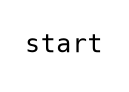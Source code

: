 digraph {
node [shape=plaintext, fontname=Courier, fontsize=12]
0 [label="start"];
}
digraph {
node [shape=plaintext, fontname=Courier, fontsize=12]
0 [label="start"];
}
digraph {
node [shape=plaintext, fontname=Courier, fontsize=12]
0 [label="start"];
}
digraph {
node [shape=plaintext, fontname=Courier, fontsize=12]
0 [label="start"];
}
digraph {
node [shape=plaintext, fontname=Courier, fontsize=12]
0 [label="start"];
}
digraph {
node [shape=plaintext, fontname=Courier, fontsize=12]
0 [label="start"];
}
digraph {
node [shape=plaintext, fontname=Courier, fontsize=12]
0 [label="start"];
}
digraph {
node [shape=plaintext, fontname=Courier, fontsize=12]
0 [label="start"];
}
digraph {
node [shape=plaintext, fontname=Courier, fontsize=12]
0 [label="start"];
}
digraph {
node [shape=plaintext, fontname=Courier, fontsize=12]
0 [label="start"];
}
digraph {
node [shape=plaintext, fontname=Courier, fontsize=12]
0 [label="start"];
}
digraph {
node [shape=plaintext, fontname=Courier, fontsize=12]
0 [label="start"];
}
digraph {
node [shape=plaintext, fontname=Courier, fontsize=12]
0 [label="start"];
}
digraph {
node [shape=plaintext, fontname=Courier, fontsize=12]
0 [label="start"];
}
digraph {
node [shape=plaintext, fontname=Courier, fontsize=12]
0 [label="start"];
}
digraph {
node [shape=plaintext, fontname=Courier, fontsize=12]
0 [label="start"];
}
digraph {
node [shape=plaintext, fontname=Courier, fontsize=12]
0 [label="start"];
}
digraph {
node [shape=plaintext, fontname=Courier, fontsize=12]
0 [label="start"];
}
digraph {
node [shape=plaintext, fontname=Courier, fontsize=12]
0 [label="start"];
}
digraph {
node [shape=plaintext, fontname=Courier, fontsize=12]
0 [label="start"];
}
digraph {
node [shape=plaintext, fontname=Courier, fontsize=12]
0 [label="start"];
}
digraph {
node [shape=plaintext, fontname=Courier, fontsize=12]
0 [label="start"];
}
digraph {
node [shape=plaintext, fontname=Courier, fontsize=12]
0 [label="start"];
}
digraph {
node [shape=plaintext, fontname=Courier, fontsize=12]
0 [label="start"];
}
digraph {
node [shape=plaintext, fontname=Courier, fontsize=12]
0 [label="start"];
}
digraph {
node [shape=plaintext, fontname=Courier, fontsize=12]
0 [label="start"];
}
digraph {
node [shape=plaintext, fontname=Courier, fontsize=12]
0 [label="start"];
}
digraph {
node [shape=plaintext, fontname=Courier, fontsize=12]
0 [label="start"];
}
digraph {
node [shape=plaintext, fontname=Courier, fontsize=12]
0 [label="start"];
}
digraph {
node [shape=plaintext, fontname=Courier, fontsize=12]
0 [label="start"];
}
digraph {
node [shape=plaintext, fontname=Courier, fontsize=12]
0 [label="start"];
}
digraph {
node [shape=plaintext, fontname=Courier, fontsize=12]
0 [label="start"];
}
digraph {
node [shape=plaintext, fontname=Courier, fontsize=12]
0 [label="start"];
}
digraph {
node [shape=plaintext, fontname=Courier, fontsize=12]
0 [label="start"];
}
digraph {
node [shape=plaintext, fontname=Courier, fontsize=12]
0 [label="start"];
}
digraph {
node [shape=plaintext, fontname=Courier, fontsize=12]
0 [label="start"];
}
digraph {
node [shape=plaintext, fontname=Courier, fontsize=12]
0 [label="start"];
}
digraph {
node [shape=plaintext, fontname=Courier, fontsize=12]
0 [label="start"];
}
digraph {
node [shape=plaintext, fontname=Courier, fontsize=12]
0 [label="start"];
}
digraph {
node [shape=plaintext, fontname=Courier, fontsize=12]
0 [label="start"];
}
digraph {
node [shape=plaintext, fontname=Courier, fontsize=12]
0 [label="start"];
}
digraph {
node [shape=plaintext, fontname=Courier, fontsize=12]
0 [label="start"];
}
digraph {
node [shape=plaintext, fontname=Courier, fontsize=12]
0 [label="start"];
}
digraph {
node [shape=plaintext, fontname=Courier, fontsize=12]
0 [label="start"];
}
digraph {
node [shape=plaintext, fontname=Courier, fontsize=12]
0 [label="start"];
}
digraph {
node [shape=plaintext, fontname=Courier, fontsize=12]
0 [label="start"];
}
digraph {
node [shape=plaintext, fontname=Courier, fontsize=12]
0 [label="start"];
}
digraph {
node [shape=plaintext, fontname=Courier, fontsize=12]
0 [label="start"];
}
digraph {
node [shape=plaintext, fontname=Courier, fontsize=12]
0 [label="start"];
}
digraph {
node [shape=plaintext, fontname=Courier, fontsize=12]
0 [label="start"];
}
digraph {
node [shape=plaintext, fontname=Courier, fontsize=12]
0 [label="start"];
}
digraph {
node [shape=plaintext, fontname=Courier, fontsize=12]
0 [label="start"];
}
digraph {
node [shape=plaintext, fontname=Courier, fontsize=12]
0 [label="start"];
}
digraph {
node [shape=plaintext, fontname=Courier, fontsize=12]
0 [label="start"];
}
digraph {
node [shape=plaintext, fontname=Courier, fontsize=12]
0 [label="start"];
}
digraph {
node [shape=plaintext, fontname=Courier, fontsize=12]
0 [label="start"];
}
digraph {
node [shape=plaintext, fontname=Courier, fontsize=12]
0 [label="start"];
}
digraph {
node [shape=plaintext, fontname=Courier, fontsize=12]
0 [label="start"];
}
digraph {
node [shape=plaintext, fontname=Courier, fontsize=12]
0 [label="start"];
}
digraph {
node [shape=plaintext, fontname=Courier, fontsize=12]
0 [label="start"];
}
digraph {
node [shape=plaintext, fontname=Courier, fontsize=12]
0 [label="start"];
}
digraph {
node [shape=plaintext, fontname=Courier, fontsize=12]
0 [label="start"];
}
digraph {
node [shape=plaintext, fontname=Courier, fontsize=12]
0 [label="start"];
}
digraph {
node [shape=plaintext, fontname=Courier, fontsize=12]
0 [label="start"];
}
digraph {
node [shape=plaintext, fontname=Courier, fontsize=12]
0 [label="start"];
}
digraph {
node [shape=plaintext, fontname=Courier, fontsize=12]
0 [label="start"];
}
digraph {
node [shape=plaintext, fontname=Courier, fontsize=12]
0 [label="start"];
}
digraph {
node [shape=plaintext, fontname=Courier, fontsize=12]
0 [label="start"];
}
digraph {
node [shape=plaintext, fontname=Courier, fontsize=12]
0 [label="start"];
}
digraph {
node [shape=plaintext, fontname=Courier, fontsize=12]
0 [label="start"];
}
digraph {
node [shape=plaintext, fontname=Courier, fontsize=12]
0 [label="start"];
}
digraph {
node [shape=plaintext, fontname=Courier, fontsize=12]
0 [label="start"];
}
digraph {
node [shape=plaintext, fontname=Courier, fontsize=12]
0 [label="start"];
}
digraph {
node [shape=plaintext, fontname=Courier, fontsize=12]
0 [label="start"];
}
digraph {
node [shape=plaintext, fontname=Courier, fontsize=12]
0 [label="start"];
}
digraph {
node [shape=plaintext, fontname=Courier, fontsize=12]
0 [label="start"];
}
digraph {
node [shape=plaintext, fontname=Courier, fontsize=12]
0 [label="start"];
}
digraph {
node [shape=plaintext, fontname=Courier, fontsize=12]
0 [label="start"];
}
digraph {
node [shape=plaintext, fontname=Courier, fontsize=12]
0 [label="start"];
}
digraph {
node [shape=plaintext, fontname=Courier, fontsize=12]
0 [label="start"];
}
digraph {
node [shape=plaintext, fontname=Courier, fontsize=12]
0 [label="start"];
}
digraph {
node [shape=plaintext, fontname=Courier, fontsize=12]
0 [label="start"];
}
digraph {
node [shape=plaintext, fontname=Courier, fontsize=12]
0 [label="start"];
}
digraph {
node [shape=plaintext, fontname=Courier, fontsize=12]
0 [label="start"];
}
digraph {
node [shape=plaintext, fontname=Courier, fontsize=12]
0 [label="start"];
}
digraph {
node [shape=plaintext, fontname=Courier, fontsize=12]
0 [label="start"];
}
digraph {
node [shape=plaintext, fontname=Courier, fontsize=12]
0 [label="start"];
}
digraph {
node [shape=plaintext, fontname=Courier, fontsize=12]
0 [label="start"];
}
digraph {
node [shape=plaintext, fontname=Courier, fontsize=12]
0 [label="start"];
}
digraph {
node [shape=plaintext, fontname=Courier, fontsize=12]
0 [label="start"];
}
digraph {
node [shape=plaintext, fontname=Courier, fontsize=12]
0 [label="start"];
}
digraph {
node [shape=plaintext, fontname=Courier, fontsize=12]
0 [label="start"];
}
digraph {
node [shape=plaintext, fontname=Courier, fontsize=12]
0 [label="start"];
}
digraph {
node [shape=plaintext, fontname=Courier, fontsize=12]
0 [label="start"];
}
digraph {
node [shape=plaintext, fontname=Courier, fontsize=12]
0 [label="start"];
}
digraph {
node [shape=plaintext, fontname=Courier, fontsize=12]
0 [label="start"];
}
digraph {
node [shape=plaintext, fontname=Courier, fontsize=12]
0 [label="start"];
}
digraph {
node [shape=plaintext, fontname=Courier, fontsize=12]
0 [label="start"];
}
digraph {
node [shape=plaintext, fontname=Courier, fontsize=12]
0 [label="start"];
}
digraph {
node [shape=plaintext, fontname=Courier, fontsize=12]
0 [label="start"];
}
digraph {
node [shape=plaintext, fontname=Courier, fontsize=12]
0 [label="start"];
}
digraph {
node [shape=plaintext, fontname=Courier, fontsize=12]
0 [label="start"];
}
digraph {
node [shape=plaintext, fontname=Courier, fontsize=12]
0 [label="start"];
}
digraph {
node [shape=plaintext, fontname=Courier, fontsize=12]
0 [label="start"];
}
digraph {
node [shape=plaintext, fontname=Courier, fontsize=12]
0 [label="start"];
}
digraph {
node [shape=plaintext, fontname=Courier, fontsize=12]
0 [label="start"];
}
digraph {
node [shape=plaintext, fontname=Courier, fontsize=12]
0 [label="start"];
}
digraph {
node [shape=plaintext, fontname=Courier, fontsize=12]
0 [label="start"];
}
digraph {
node [shape=plaintext, fontname=Courier, fontsize=12]
0 [label="start"];
}
digraph {
node [shape=plaintext, fontname=Courier, fontsize=12]
0 [label="start"];
}
digraph {
node [shape=plaintext, fontname=Courier, fontsize=12]
0 [label="start"];
}
digraph {
node [shape=plaintext, fontname=Courier, fontsize=12]
0 [label="start"];
}
digraph {
node [shape=plaintext, fontname=Courier, fontsize=12]
0 [label="start"];
}
digraph {
node [shape=plaintext, fontname=Courier, fontsize=12]
0 [label="start"];
}
digraph {
node [shape=plaintext, fontname=Courier, fontsize=12]
0 [label="start"];
}
digraph {
node [shape=plaintext, fontname=Courier, fontsize=12]
0 [label="start"];
}
digraph {
node [shape=plaintext, fontname=Courier, fontsize=12]
0 [label="start"];
}
digraph {
node [shape=plaintext, fontname=Courier, fontsize=12]
0 [label="start"];
}
digraph {
node [shape=plaintext, fontname=Courier, fontsize=12]
0 [label="start"];
}
digraph {
node [shape=plaintext, fontname=Courier, fontsize=12]
0 [label="start"];
}
digraph {
node [shape=plaintext, fontname=Courier, fontsize=12]
0 [label="start"];
}
digraph {
node [shape=plaintext, fontname=Courier, fontsize=12]
0 [label="start"];
}
digraph {
node [shape=plaintext, fontname=Courier, fontsize=12]
0 [label="start"];
}
digraph {
node [shape=plaintext, fontname=Courier, fontsize=12]
0 [label="start"];
}
digraph {
node [shape=plaintext, fontname=Courier, fontsize=12]
0 [label="start"];
}
digraph {
node [shape=plaintext, fontname=Courier, fontsize=12]
0 [label="start"];
}
digraph {
node [shape=plaintext, fontname=Courier, fontsize=12]
0 [label="start"];
}
digraph {
node [shape=plaintext, fontname=Courier, fontsize=12]
0 [label="start"];
}
digraph {
node [shape=plaintext, fontname=Courier, fontsize=12]
0 [label="start"];
}
digraph {
node [shape=plaintext, fontname=Courier, fontsize=12]
0 [label="start"];
}
digraph {
node [shape=plaintext, fontname=Courier, fontsize=12]
0 [label="start"];
}
digraph {
node [shape=plaintext, fontname=Courier, fontsize=12]
0 [label="start"];
}
digraph {
node [shape=plaintext, fontname=Courier, fontsize=12]
0 [label="start"];
}
digraph {
node [shape=plaintext, fontname=Courier, fontsize=12]
0 [label="start"];
}
digraph {
node [shape=plaintext, fontname=Courier, fontsize=12]
0 [label="start"];
}
digraph {
node [shape=plaintext, fontname=Courier, fontsize=12]
0 [label="start"];
}
digraph {
node [shape=plaintext, fontname=Courier, fontsize=12]
0 [label="start"];
}
digraph {
node [shape=plaintext, fontname=Courier, fontsize=12]
0 [label="start"];
}
digraph {
node [shape=plaintext, fontname=Courier, fontsize=12]
0 [label="start"];
}
digraph {
node [shape=plaintext, fontname=Courier, fontsize=12]
0 [label="start"];
}
digraph {
node [shape=plaintext, fontname=Courier, fontsize=12]
0 [label="start"];
}
digraph {
node [shape=plaintext, fontname=Courier, fontsize=12]
0 [label="start"];
}
digraph {
node [shape=plaintext, fontname=Courier, fontsize=12]
0 [label="start"];
}
digraph {
node [shape=plaintext, fontname=Courier, fontsize=12]
0 [label="start"];
}
digraph {
node [shape=plaintext, fontname=Courier, fontsize=12]
0 [label="start"];
}
digraph {
node [shape=plaintext, fontname=Courier, fontsize=12]
0 [label="start"];
}
digraph {
node [shape=plaintext, fontname=Courier, fontsize=12]
0 [label="start"];
}
digraph {
node [shape=plaintext, fontname=Courier, fontsize=12]
0 [label="start"];
}
digraph {
node [shape=plaintext, fontname=Courier, fontsize=12]
0 [label="start"];
}
digraph {
node [shape=plaintext, fontname=Courier, fontsize=12]
0 [label="start"];
}
digraph {
node [shape=plaintext, fontname=Courier, fontsize=12]
0 [label="start"];
}
digraph {
node [shape=plaintext, fontname=Courier, fontsize=12]
0 [label="start"];
}
digraph {
node [shape=plaintext, fontname=Courier, fontsize=12]
0 [label="start"];
}
digraph {
node [shape=plaintext, fontname=Courier, fontsize=12]
0 [label="start"];
}
digraph {
node [shape=plaintext, fontname=Courier, fontsize=12]
0 [label="start"];
}
digraph {
node [shape=plaintext, fontname=Courier, fontsize=12]
0 [label="start"];
}
digraph {
node [shape=plaintext, fontname=Courier, fontsize=12]
0 [label="start"];
}
digraph {
node [shape=plaintext, fontname=Courier, fontsize=12]
0 [label="start"];
}
digraph {
node [shape=plaintext, fontname=Courier, fontsize=12]
0 [label="start"];
}
digraph {
node [shape=plaintext, fontname=Courier, fontsize=12]
0 [label="start"];
}
digraph {
node [shape=plaintext, fontname=Courier, fontsize=12]
0 [label="start"];
}
digraph {
node [shape=plaintext, fontname=Courier, fontsize=12]
0 [label="start"];
}
digraph {
node [shape=plaintext, fontname=Courier, fontsize=12]
0 [label="start"];
}
digraph {
node [shape=plaintext, fontname=Courier, fontsize=12]
0 [label="start"];
}
digraph {
node [shape=plaintext, fontname=Courier, fontsize=12]
0 [label="start"];
}
digraph {
node [shape=plaintext, fontname=Courier, fontsize=12]
0 [label="start"];
}
digraph {
node [shape=plaintext, fontname=Courier, fontsize=12]
0 [label="start"];
}
digraph {
node [shape=plaintext, fontname=Courier, fontsize=12]
0 [label="start"];
}
digraph {
node [shape=plaintext, fontname=Courier, fontsize=12]
0 [label="start"];
}
digraph {
node [shape=plaintext, fontname=Courier, fontsize=12]
0 [label="start"];
}
digraph {
node [shape=plaintext, fontname=Courier, fontsize=12]
0 [label="start"];
}
digraph {
node [shape=plaintext, fontname=Courier, fontsize=12]
0 [label="start"];
}
digraph {
node [shape=plaintext, fontname=Courier, fontsize=12]
0 [label="start"];
}
digraph {
node [shape=plaintext, fontname=Courier, fontsize=12]
0 [label="start"];
}
digraph {
node [shape=plaintext, fontname=Courier, fontsize=12]
0 [label="start"];
}
digraph {
node [shape=plaintext, fontname=Courier, fontsize=12]
0 [label="start"];
}
digraph {
node [shape=plaintext, fontname=Courier, fontsize=12]
0 [label="start"];
}
digraph {
node [shape=plaintext, fontname=Courier, fontsize=12]
0 [label="start"];
}
digraph {
node [shape=plaintext, fontname=Courier, fontsize=12]
0 [label="start"];
}
digraph {
node [shape=plaintext, fontname=Courier, fontsize=12]
0 [label="start"];
}
digraph {
node [shape=plaintext, fontname=Courier, fontsize=12]
0 [label="start"];
}
digraph {
node [shape=plaintext, fontname=Courier, fontsize=12]
0 [label="start"];
}
digraph {
node [shape=plaintext, fontname=Courier, fontsize=12]
0 [label="start"];
}
digraph {
node [shape=plaintext, fontname=Courier, fontsize=12]
0 [label="start"];
}
digraph {
node [shape=plaintext, fontname=Courier, fontsize=12]
0 [label="start"];
}
digraph {
node [shape=plaintext, fontname=Courier, fontsize=12]
0 [label="start"];
}
digraph {
node [shape=plaintext, fontname=Courier, fontsize=12]
0 [label="start"];
}
digraph {
node [shape=plaintext, fontname=Courier, fontsize=12]
0 [label="start"];
}
digraph {
node [shape=plaintext, fontname=Courier, fontsize=12]
0 [label="start"];
}
digraph {
node [shape=plaintext, fontname=Courier, fontsize=12]
0 [label="start"];
}
digraph {
node [shape=plaintext, fontname=Courier, fontsize=12]
0 [label="start"];
}
digraph {
node [shape=plaintext, fontname=Courier, fontsize=12]
0 [label="start"];
}
digraph {
node [shape=plaintext, fontname=Courier, fontsize=12]
0 [label="start"];
}
digraph {
node [shape=plaintext, fontname=Courier, fontsize=12]
0 [label="start"];
}
digraph {
node [shape=plaintext, fontname=Courier, fontsize=12]
0 [label="start"];
}
digraph {
node [shape=plaintext, fontname=Courier, fontsize=12]
0 [label="start"];
}
digraph {
node [shape=plaintext, fontname=Courier, fontsize=12]
0 [label="start"];
}
digraph {
node [shape=plaintext, fontname=Courier, fontsize=12]
0 [label="start"];
}
digraph {
node [shape=plaintext, fontname=Courier, fontsize=12]
0 [label="start"];
}
digraph {
node [shape=plaintext, fontname=Courier, fontsize=12]
0 [label="start"];
}
digraph {
node [shape=plaintext, fontname=Courier, fontsize=12]
0 [label="start"];
}
digraph {
node [shape=plaintext, fontname=Courier, fontsize=12]
0 [label="start"];
}
digraph {
node [shape=plaintext, fontname=Courier, fontsize=12]
0 [label="start"];
}
digraph {
node [shape=plaintext, fontname=Courier, fontsize=12]
0 [label="start"];
}
digraph {
node [shape=plaintext, fontname=Courier, fontsize=12]
0 [label="start"];
}
digraph {
node [shape=plaintext, fontname=Courier, fontsize=12]
0 [label="start"];
}
digraph {
node [shape=plaintext, fontname=Courier, fontsize=12]
0 [label="start"];
}
digraph {
node [shape=plaintext, fontname=Courier, fontsize=12]
0 [label="start"];
}
digraph {
node [shape=plaintext, fontname=Courier, fontsize=12]
0 [label="start"];
}
digraph {
node [shape=plaintext, fontname=Courier, fontsize=12]
0 [label="start"];
}
digraph {
node [shape=plaintext, fontname=Courier, fontsize=12]
0 [label="start"];
}
digraph {
node [shape=plaintext, fontname=Courier, fontsize=12]
0 [label="start"];
}
digraph {
node [shape=plaintext, fontname=Courier, fontsize=12]
0 [label="start"];
}
digraph {
node [shape=plaintext, fontname=Courier, fontsize=12]
0 [label="start"];
}
digraph {
node [shape=plaintext, fontname=Courier, fontsize=12]
0 [label="start"];
}
digraph {
node [shape=plaintext, fontname=Courier, fontsize=12]
0 [label="start"];
}
digraph {
node [shape=plaintext, fontname=Courier, fontsize=12]
0 [label="start"];
}
digraph {
node [shape=plaintext, fontname=Courier, fontsize=12]
0 [label="start"];
}
digraph {
node [shape=plaintext, fontname=Courier, fontsize=12]
0 [label="start"];
}
digraph {
node [shape=plaintext, fontname=Courier, fontsize=12]
0 [label="start"];
}
digraph {
node [shape=plaintext, fontname=Courier, fontsize=12]
0 [label="start"];
}
digraph {
node [shape=plaintext, fontname=Courier, fontsize=12]
0 [label="start"];
}
digraph {
node [shape=plaintext, fontname=Courier, fontsize=12]
0 [label="start"];
}
digraph {
node [shape=plaintext, fontname=Courier, fontsize=12]
0 [label="start"];
}
digraph {
node [shape=plaintext, fontname=Courier, fontsize=12]
0 [label="start"];
}
digraph {
node [shape=plaintext, fontname=Courier, fontsize=12]
0 [label="start"];
}
digraph {
node [shape=plaintext, fontname=Courier, fontsize=12]
0 [label="start"];
}
digraph {
node [shape=plaintext, fontname=Courier, fontsize=12]
0 [label="start"];
}
digraph {
node [shape=plaintext, fontname=Courier, fontsize=12]
0 [label="start"];
}
digraph {
node [shape=plaintext, fontname=Courier, fontsize=12]
0 [label="start"];
}
digraph {
node [shape=plaintext, fontname=Courier, fontsize=12]
0 [label="start"];
}
digraph {
node [shape=plaintext, fontname=Courier, fontsize=12]
0 [label="start"];
}
digraph {
node [shape=plaintext, fontname=Courier, fontsize=12]
0 [label="start"];
}
digraph {
node [shape=plaintext, fontname=Courier, fontsize=12]
0 [label="start"];
}
digraph {
node [shape=plaintext, fontname=Courier, fontsize=12]
0 [label="start"];
}
digraph {
node [shape=plaintext, fontname=Courier, fontsize=12]
0 [label="start"];
}
digraph {
node [shape=plaintext, fontname=Courier, fontsize=12]
0 [label="start"];
}
digraph {
node [shape=plaintext, fontname=Courier, fontsize=12]
0 [label="start"];
}
digraph {
node [shape=plaintext, fontname=Courier, fontsize=12]
0 [label="start"];
}
digraph {
node [shape=plaintext, fontname=Courier, fontsize=12]
0 [label="start"];
}
digraph {
node [shape=plaintext, fontname=Courier, fontsize=12]
0 [label="start"];
}
digraph {
node [shape=plaintext, fontname=Courier, fontsize=12]
0 [label="start"];
}
digraph {
node [shape=plaintext, fontname=Courier, fontsize=12]
0 [label="start"];
}
digraph {
node [shape=plaintext, fontname=Courier, fontsize=12]
0 [label="start"];
}
digraph {
node [shape=plaintext, fontname=Courier, fontsize=12]
0 [label="start"];
}
digraph {
node [shape=plaintext, fontname=Courier, fontsize=12]
0 [label="start"];
}
digraph {
node [shape=plaintext, fontname=Courier, fontsize=12]
0 [label="start"];
}
digraph {
node [shape=plaintext, fontname=Courier, fontsize=12]
0 [label="start"];
}
digraph {
node [shape=plaintext, fontname=Courier, fontsize=12]
0 [label="start"];
}
digraph {
node [shape=plaintext, fontname=Courier, fontsize=12]
0 [label="start"];
}
digraph {
node [shape=plaintext, fontname=Courier, fontsize=12]
0 [label="start"];
}
digraph {
node [shape=plaintext, fontname=Courier, fontsize=12]
0 [label="start"];
}
digraph {
node [shape=plaintext, fontname=Courier, fontsize=12]
0 [label="start"];
}
digraph {
node [shape=plaintext, fontname=Courier, fontsize=12]
0 [label="start"];
}
digraph {
node [shape=plaintext, fontname=Courier, fontsize=12]
0 [label="start"];
}
digraph {
node [shape=plaintext, fontname=Courier, fontsize=12]
0 [label="start"];
}
digraph {
node [shape=plaintext, fontname=Courier, fontsize=12]
0 [label="start"];
}
digraph {
node [shape=plaintext, fontname=Courier, fontsize=12]
0 [label="start"];
}
digraph {
node [shape=plaintext, fontname=Courier, fontsize=12]
0 [label="start"];
}
digraph {
node [shape=plaintext, fontname=Courier, fontsize=12]
0 [label="start"];
}
digraph {
node [shape=plaintext, fontname=Courier, fontsize=12]
0 [label="start"];
}
digraph {
node [shape=plaintext, fontname=Courier, fontsize=12]
0 [label="start"];
}
digraph {
node [shape=plaintext, fontname=Courier, fontsize=12]
0 [label="start"];
}
digraph {
node [shape=plaintext, fontname=Courier, fontsize=12]
0 [label="start"];
}
digraph {
node [shape=plaintext, fontname=Courier, fontsize=12]
0 [label="start"];
}
digraph {
node [shape=plaintext, fontname=Courier, fontsize=12]
0 [label="start"];
}
digraph {
node [shape=plaintext, fontname=Courier, fontsize=12]
0 [label="start"];
}
digraph {
node [shape=plaintext, fontname=Courier, fontsize=12]
0 [label="start"];
}
digraph {
node [shape=plaintext, fontname=Courier, fontsize=12]
0 [label="start"];
}
digraph {
node [shape=plaintext, fontname=Courier, fontsize=12]
0 [label="start"];
}
digraph {
node [shape=plaintext, fontname=Courier, fontsize=12]
0 [label="start"];
}
digraph {
node [shape=plaintext, fontname=Courier, fontsize=12]
0 [label="start"];
}
digraph {
node [shape=plaintext, fontname=Courier, fontsize=12]
0 [label="start"];
}
digraph {
node [shape=plaintext, fontname=Courier, fontsize=12]
0 [label="start"];
}
digraph {
node [shape=plaintext, fontname=Courier, fontsize=12]
0 [label="start"];
}
digraph {
node [shape=plaintext, fontname=Courier, fontsize=12]
0 [label="start"];
}
digraph {
node [shape=plaintext, fontname=Courier, fontsize=12]
0 [label="start"];
}
digraph {
node [shape=plaintext, fontname=Courier, fontsize=12]
0 [label="start"];
}
digraph {
node [shape=plaintext, fontname=Courier, fontsize=12]
0 [label="start"];
}
digraph {
node [shape=plaintext, fontname=Courier, fontsize=12]
0 [label="start"];
}
digraph {
node [shape=plaintext, fontname=Courier, fontsize=12]
0 [label="start"];
}
digraph {
node [shape=plaintext, fontname=Courier, fontsize=12]
0 [label="start"];
}
digraph {
node [shape=plaintext, fontname=Courier, fontsize=12]
0 [label="start"];
}
digraph {
node [shape=plaintext, fontname=Courier, fontsize=12]
0 [label="start"];
}
digraph {
node [shape=plaintext, fontname=Courier, fontsize=12]
0 [label="start"];
}
digraph {
node [shape=plaintext, fontname=Courier, fontsize=12]
0 [label="start"];
}
digraph {
node [shape=plaintext, fontname=Courier, fontsize=12]
0 [label="start"];
}
digraph {
node [shape=plaintext, fontname=Courier, fontsize=12]
0 [label="start"];
}
digraph {
node [shape=plaintext, fontname=Courier, fontsize=12]
0 [label="start"];
}
digraph {
node [shape=plaintext, fontname=Courier, fontsize=12]
0 [label="start"];
}
digraph {
node [shape=plaintext, fontname=Courier, fontsize=12]
0 [label="start"];
}
digraph {
node [shape=plaintext, fontname=Courier, fontsize=12]
0 [label="start"];
}
digraph {
node [shape=plaintext, fontname=Courier, fontsize=12]
0 [label="start"];
}
digraph {
node [shape=plaintext, fontname=Courier, fontsize=12]
0 [label="start"];
}
digraph {
node [shape=plaintext, fontname=Courier, fontsize=12]
0 [label="start"];
}
digraph {
node [shape=plaintext, fontname=Courier, fontsize=12]
0 [label="start"];
}
digraph {
node [shape=plaintext, fontname=Courier, fontsize=12]
0 [label="start"];
}
digraph {
node [shape=plaintext, fontname=Courier, fontsize=12]
0 [label="start"];
}
digraph {
node [shape=plaintext, fontname=Courier, fontsize=12]
0 [label="start"];
}
digraph {
node [shape=plaintext, fontname=Courier, fontsize=12]
0 [label="start"];
}
digraph {
node [shape=plaintext, fontname=Courier, fontsize=12]
0 [label="start"];
}
digraph {
node [shape=plaintext, fontname=Courier, fontsize=12]
0 [label="start"];
}
digraph {
node [shape=plaintext, fontname=Courier, fontsize=12]
0 [label="start"];
}
digraph {
node [shape=plaintext, fontname=Courier, fontsize=12]
0 [label="start"];
}
digraph {
node [shape=plaintext, fontname=Courier, fontsize=12]
0 [label="start"];
}
digraph {
node [shape=plaintext, fontname=Courier, fontsize=12]
0 [label="start"];
}
digraph {
node [shape=plaintext, fontname=Courier, fontsize=12]
0 [label="start"];
}
digraph {
node [shape=plaintext, fontname=Courier, fontsize=12]
0 [label="start"];
}
digraph {
node [shape=plaintext, fontname=Courier, fontsize=12]
0 [label="start"];
}
digraph {
node [shape=plaintext, fontname=Courier, fontsize=12]
0 [label="start"];
}
digraph {
node [shape=plaintext, fontname=Courier, fontsize=12]
0 [label="start"];
}
digraph {
node [shape=plaintext, fontname=Courier, fontsize=12]
0 [label="start"];
}
digraph {
node [shape=plaintext, fontname=Courier, fontsize=12]
0 [label="start"];
}
digraph {
node [shape=plaintext, fontname=Courier, fontsize=12]
0 [label="start"];
}
digraph {
node [shape=plaintext, fontname=Courier, fontsize=12]
0 [label="start"];
}
digraph {
node [shape=plaintext, fontname=Courier, fontsize=12]
0 [label="start"];
}
digraph {
node [shape=plaintext, fontname=Courier, fontsize=12]
0 [label="start"];
}
digraph {
node [shape=plaintext, fontname=Courier, fontsize=12]
0 [label="start"];
}
digraph {
node [shape=plaintext, fontname=Courier, fontsize=12]
0 [label="start"];
}
digraph {
node [shape=plaintext, fontname=Courier, fontsize=12]
0 [label="start"];
}
digraph {
node [shape=plaintext, fontname=Courier, fontsize=12]
0 [label="start"];
}
digraph {
node [shape=plaintext, fontname=Courier, fontsize=12]
0 [label="start"];
}
digraph {
node [shape=plaintext, fontname=Courier, fontsize=12]
0 [label="start"];
}
digraph {
node [shape=plaintext, fontname=Courier, fontsize=12]
0 [label="start"];
}
digraph {
node [shape=plaintext, fontname=Courier, fontsize=12]
0 [label="start"];
}
digraph {
node [shape=plaintext, fontname=Courier, fontsize=12]
0 [label="start"];
}
digraph {
node [shape=plaintext, fontname=Courier, fontsize=12]
0 [label="start"];
}
digraph {
node [shape=plaintext, fontname=Courier, fontsize=12]
0 [label="start"];
}
digraph {
node [shape=plaintext, fontname=Courier, fontsize=12]
0 [label="start"];
}
digraph {
node [shape=plaintext, fontname=Courier, fontsize=12]
0 [label="start"];
}
digraph {
node [shape=plaintext, fontname=Courier, fontsize=12]
0 [label="start"];
}
digraph {
node [shape=plaintext, fontname=Courier, fontsize=12]
0 [label="start"];
}
digraph {
node [shape=plaintext, fontname=Courier, fontsize=12]
0 [label="start"];
}
digraph {
node [shape=plaintext, fontname=Courier, fontsize=12]
0 [label="start"];
}
digraph {
node [shape=plaintext, fontname=Courier, fontsize=12]
0 [label="start"];
}
digraph {
node [shape=plaintext, fontname=Courier, fontsize=12]
0 [label="start"];
}
digraph {
node [shape=plaintext, fontname=Courier, fontsize=12]
0 [label="start"];
}
digraph {
node [shape=plaintext, fontname=Courier, fontsize=12]
0 [label="start"];
}
digraph {
node [shape=plaintext, fontname=Courier, fontsize=12]
0 [label="start"];
}
digraph {
node [shape=plaintext, fontname=Courier, fontsize=12]
0 [label="start"];
}
digraph {
node [shape=plaintext, fontname=Courier, fontsize=12]
0 [label="start"];
}
digraph {
node [shape=plaintext, fontname=Courier, fontsize=12]
0 [label="start"];
}
digraph {
node [shape=plaintext, fontname=Courier, fontsize=12]
0 [label="start"];
}
digraph {
node [shape=plaintext, fontname=Courier, fontsize=12]
0 [label="start"];
}
digraph {
node [shape=plaintext, fontname=Courier, fontsize=12]
0 [label="start"];
}
digraph {
node [shape=plaintext, fontname=Courier, fontsize=12]
0 [label="start"];
}
digraph {
node [shape=plaintext, fontname=Courier, fontsize=12]
0 [label="start"];
}
digraph {
node [shape=plaintext, fontname=Courier, fontsize=12]
0 [label="start"];
}
digraph {
node [shape=plaintext, fontname=Courier, fontsize=12]
0 [label="start"];
}
digraph {
node [shape=plaintext, fontname=Courier, fontsize=12]
0 [label="start"];
}
digraph {
node [shape=plaintext, fontname=Courier, fontsize=12]
0 [label="start"];
}
digraph {
node [shape=plaintext, fontname=Courier, fontsize=12]
0 [label="start"];
}
digraph {
node [shape=plaintext, fontname=Courier, fontsize=12]
0 [label="start"];
}
digraph {
node [shape=plaintext, fontname=Courier, fontsize=12]
0 [label="start"];
}
digraph {
node [shape=plaintext, fontname=Courier, fontsize=12]
0 [label="start"];
}
digraph {
node [shape=plaintext, fontname=Courier, fontsize=12]
0 [label="start"];
}
digraph {
node [shape=plaintext, fontname=Courier, fontsize=12]
0 [label="start"];
}
digraph {
node [shape=plaintext, fontname=Courier, fontsize=12]
0 [label="start"];
}
digraph {
node [shape=plaintext, fontname=Courier, fontsize=12]
0 [label="start"];
}
digraph {
node [shape=plaintext, fontname=Courier, fontsize=12]
0 [label="start"];
}
digraph {
node [shape=plaintext, fontname=Courier, fontsize=12]
0 [label="start"];
}
digraph {
node [shape=plaintext, fontname=Courier, fontsize=12]
0 [label="start"];
}
digraph {
node [shape=plaintext, fontname=Courier, fontsize=12]
0 [label="start"];
}
digraph {
node [shape=plaintext, fontname=Courier, fontsize=12]
0 [label="start"];
}
digraph {
node [shape=plaintext, fontname=Courier, fontsize=12]
0 [label="start"];
}
digraph {
node [shape=plaintext, fontname=Courier, fontsize=12]
0 [label="start"];
}
digraph {
node [shape=plaintext, fontname=Courier, fontsize=12]
0 [label="start"];
}
digraph {
node [shape=plaintext, fontname=Courier, fontsize=12]
0 [label="start"];
}
digraph {
node [shape=plaintext, fontname=Courier, fontsize=12]
0 [label="start"];
}
digraph {
node [shape=plaintext, fontname=Courier, fontsize=12]
0 [label="start"];
}
digraph {
node [shape=plaintext, fontname=Courier, fontsize=12]
0 [label="start"];
}
digraph {
node [shape=plaintext, fontname=Courier, fontsize=12]
0 [label="start"];
}
digraph {
node [shape=plaintext, fontname=Courier, fontsize=12]
0 [label="start"];
}
digraph {
node [shape=plaintext, fontname=Courier, fontsize=12]
0 [label="start"];
}
digraph {
node [shape=plaintext, fontname=Courier, fontsize=12]
0 [label="start"];
}
digraph {
node [shape=plaintext, fontname=Courier, fontsize=12]
0 [label="start"];
}
digraph {
node [shape=plaintext, fontname=Courier, fontsize=12]
0 [label="start"];
}
digraph {
node [shape=plaintext, fontname=Courier, fontsize=12]
0 [label="start"];
}
digraph {
node [shape=plaintext, fontname=Courier, fontsize=12]
0 [label="start"];
}
digraph {
node [shape=plaintext, fontname=Courier, fontsize=12]
0 [label="start"];
}
digraph {
node [shape=plaintext, fontname=Courier, fontsize=12]
0 [label="start"];
}
digraph {
node [shape=plaintext, fontname=Courier, fontsize=12]
0 [label="start"];
}
digraph {
node [shape=plaintext, fontname=Courier, fontsize=12]
0 [label="start"];
}
digraph {
node [shape=plaintext, fontname=Courier, fontsize=12]
0 [label="start"];
}
digraph {
node [shape=plaintext, fontname=Courier, fontsize=12]
0 [label="start"];
}
digraph {
node [shape=plaintext, fontname=Courier, fontsize=12]
0 [label="start"];
}
digraph {
node [shape=plaintext, fontname=Courier, fontsize=12]
0 [label="start"];
}
digraph {
node [shape=plaintext, fontname=Courier, fontsize=12]
0 [label="start"];
}
digraph {
node [shape=plaintext, fontname=Courier, fontsize=12]
0 [label="start"];
}
digraph {
node [shape=plaintext, fontname=Courier, fontsize=12]
0 [label="start"];
}
digraph {
node [shape=plaintext, fontname=Courier, fontsize=12]
0 [label="start"];
}
digraph {
node [shape=plaintext, fontname=Courier, fontsize=12]
0 [label="start"];
}
digraph {
node [shape=plaintext, fontname=Courier, fontsize=12]
0 [label="start"];
}
digraph {
node [shape=plaintext, fontname=Courier, fontsize=12]
0 [label="start"];
}
digraph {
node [shape=plaintext, fontname=Courier, fontsize=12]
0 [label="start"];
}
digraph {
node [shape=plaintext, fontname=Courier, fontsize=12]
0 [label="start"];
}
digraph {
node [shape=plaintext, fontname=Courier, fontsize=12]
0 [label="start"];
}
digraph {
node [shape=plaintext, fontname=Courier, fontsize=12]
0 [label="start"];
}
digraph {
node [shape=plaintext, fontname=Courier, fontsize=12]
0 [label="start"];
}
digraph {
node [shape=plaintext, fontname=Courier, fontsize=12]
0 [label="start"];
}
digraph {
node [shape=plaintext, fontname=Courier, fontsize=12]
0 [label="start"];
}
digraph {
node [shape=plaintext, fontname=Courier, fontsize=12]
0 [label="start"];
}
digraph {
node [shape=plaintext, fontname=Courier, fontsize=12]
0 [label="start"];
}
digraph {
node [shape=plaintext, fontname=Courier, fontsize=12]
0 [label="start"];
}
digraph {
node [shape=plaintext, fontname=Courier, fontsize=12]
0 [label="start"];
}
digraph {
node [shape=plaintext, fontname=Courier, fontsize=12]
0 [label="start"];
}
digraph {
node [shape=plaintext, fontname=Courier, fontsize=12]
0 [label="start"];
}
digraph {
node [shape=plaintext, fontname=Courier, fontsize=12]
0 [label="start"];
}
digraph {
node [shape=plaintext, fontname=Courier, fontsize=12]
0 [label="start"];
}
digraph {
node [shape=plaintext, fontname=Courier, fontsize=12]
0 [label="start"];
}
digraph {
node [shape=plaintext, fontname=Courier, fontsize=12]
0 [label="start"];
}
digraph {
node [shape=plaintext, fontname=Courier, fontsize=12]
0 [label="start"];
}
digraph {
node [shape=plaintext, fontname=Courier, fontsize=12]
0 [label="start"];
}
digraph {
node [shape=plaintext, fontname=Courier, fontsize=12]
0 [label="start"];
}
digraph {
node [shape=plaintext, fontname=Courier, fontsize=12]
0 [label="start"];
}
digraph {
node [shape=plaintext, fontname=Courier, fontsize=12]
0 [label="start"];
}
digraph {
node [shape=plaintext, fontname=Courier, fontsize=12]
0 [label="start"];
}
digraph {
node [shape=plaintext, fontname=Courier, fontsize=12]
0 [label="start"];
}
digraph {
node [shape=plaintext, fontname=Courier, fontsize=12]
0 [label="start"];
}
digraph {
node [shape=plaintext, fontname=Courier, fontsize=12]
0 [label="start"];
}
digraph {
node [shape=plaintext, fontname=Courier, fontsize=12]
0 [label="start"];
}
digraph {
node [shape=plaintext, fontname=Courier, fontsize=12]
0 [label="start"];
}
digraph {
node [shape=plaintext, fontname=Courier, fontsize=12]
0 [label="start"];
}
digraph {
node [shape=plaintext, fontname=Courier, fontsize=12]
0 [label="start"];
}
digraph {
node [shape=plaintext, fontname=Courier, fontsize=12]
0 [label="start"];
}
digraph {
node [shape=plaintext, fontname=Courier, fontsize=12]
0 [label="start"];
}
digraph {
node [shape=plaintext, fontname=Courier, fontsize=12]
0 [label="start"];
}
digraph {
node [shape=plaintext, fontname=Courier, fontsize=12]
0 [label="start"];
}
digraph {
node [shape=plaintext, fontname=Courier, fontsize=12]
0 [label="start"];
}
digraph {
node [shape=plaintext, fontname=Courier, fontsize=12]
0 [label="start"];
}
digraph {
node [shape=plaintext, fontname=Courier, fontsize=12]
0 [label="start"];
}
digraph {
node [shape=plaintext, fontname=Courier, fontsize=12]
0 [label="start"];
}
digraph {
node [shape=plaintext, fontname=Courier, fontsize=12]
0 [label="start"];
}
digraph {
node [shape=plaintext, fontname=Courier, fontsize=12]
0 [label="start"];
}
digraph {
node [shape=plaintext, fontname=Courier, fontsize=12]
0 [label="start"];
}
digraph {
node [shape=plaintext, fontname=Courier, fontsize=12]
0 [label="start"];
}
digraph {
node [shape=plaintext, fontname=Courier, fontsize=12]
0 [label="start"];
}
digraph {
node [shape=plaintext, fontname=Courier, fontsize=12]
0 [label="start"];
}
digraph {
node [shape=plaintext, fontname=Courier, fontsize=12]
0 [label="start"];
}
digraph {
node [shape=plaintext, fontname=Courier, fontsize=12]
0 [label="start"];
}
digraph {
node [shape=plaintext, fontname=Courier, fontsize=12]
0 [label="start"];
}
digraph {
node [shape=plaintext, fontname=Courier, fontsize=12]
0 [label="start"];
}
digraph {
node [shape=plaintext, fontname=Courier, fontsize=12]
0 [label="start"];
}
digraph {
node [shape=plaintext, fontname=Courier, fontsize=12]
0 [label="start"];
}
digraph {
node [shape=plaintext, fontname=Courier, fontsize=12]
0 [label="start"];
}
digraph {
node [shape=plaintext, fontname=Courier, fontsize=12]
0 [label="start"];
}
digraph {
node [shape=plaintext, fontname=Courier, fontsize=12]
0 [label="start"];
}
digraph {
node [shape=plaintext, fontname=Courier, fontsize=12]
0 [label="start"];
}
digraph {
node [shape=plaintext, fontname=Courier, fontsize=12]
0 [label="start"];
}
digraph {
node [shape=plaintext, fontname=Courier, fontsize=12]
0 [label="start"];
}
digraph {
node [shape=plaintext, fontname=Courier, fontsize=12]
0 [label="start"];
}
digraph {
node [shape=plaintext, fontname=Courier, fontsize=12]
0 [label="start"];
}
digraph {
node [shape=plaintext, fontname=Courier, fontsize=12]
0 [label="start"];
}
digraph {
node [shape=plaintext, fontname=Courier, fontsize=12]
0 [label="start"];
}
digraph {
node [shape=plaintext, fontname=Courier, fontsize=12]
0 [label="start"];
}
digraph {
node [shape=plaintext, fontname=Courier, fontsize=12]
0 [label="start"];
}
digraph {
node [shape=plaintext, fontname=Courier, fontsize=12]
0 [label="start"];
}
digraph {
node [shape=plaintext, fontname=Courier, fontsize=12]
0 [label="start"];
}
digraph {
node [shape=plaintext, fontname=Courier, fontsize=12]
0 [label="start"];
}
digraph {
node [shape=plaintext, fontname=Courier, fontsize=12]
0 [label="start"];
}
digraph {
node [shape=plaintext, fontname=Courier, fontsize=12]
0 [label="start"];
}
digraph {
node [shape=plaintext, fontname=Courier, fontsize=12]
0 [label="start"];
}
digraph {
node [shape=plaintext, fontname=Courier, fontsize=12]
0 [label="start"];
}
digraph {
node [shape=plaintext, fontname=Courier, fontsize=12]
0 [label="start"];
}
digraph {
node [shape=plaintext, fontname=Courier, fontsize=12]
0 [label="start"];
}
digraph {
node [shape=plaintext, fontname=Courier, fontsize=12]
0 [label="start"];
}
digraph {
node [shape=plaintext, fontname=Courier, fontsize=12]
0 [label="start"];
}
digraph {
node [shape=plaintext, fontname=Courier, fontsize=12]
0 [label="start"];
}
digraph {
node [shape=plaintext, fontname=Courier, fontsize=12]
0 [label="start"];
}
digraph {
node [shape=plaintext, fontname=Courier, fontsize=12]
0 [label="start"];
}
digraph {
node [shape=plaintext, fontname=Courier, fontsize=12]
0 [label="start"];
}
digraph {
node [shape=plaintext, fontname=Courier, fontsize=12]
0 [label="start"];
}
digraph {
node [shape=plaintext, fontname=Courier, fontsize=12]
0 [label="start"];
}
digraph {
node [shape=plaintext, fontname=Courier, fontsize=12]
0 [label="start"];
}
digraph {
node [shape=plaintext, fontname=Courier, fontsize=12]
0 [label="start"];
}
digraph {
node [shape=plaintext, fontname=Courier, fontsize=12]
0 [label="start"];
}
digraph {
node [shape=plaintext, fontname=Courier, fontsize=12]
0 [label="start"];
}
digraph {
node [shape=plaintext, fontname=Courier, fontsize=12]
0 [label="start"];
}
digraph {
node [shape=plaintext, fontname=Courier, fontsize=12]
0 [label="start"];
}
digraph {
node [shape=plaintext, fontname=Courier, fontsize=12]
0 [label="start"];
}
digraph {
node [shape=plaintext, fontname=Courier, fontsize=12]
0 [label="start"];
}
digraph {
node [shape=plaintext, fontname=Courier, fontsize=12]
0 [label="start"];
}
digraph {
node [shape=plaintext, fontname=Courier, fontsize=12]
0 [label="start"];
}
digraph {
node [shape=plaintext, fontname=Courier, fontsize=12]
0 [label="start"];
}
digraph {
node [shape=plaintext, fontname=Courier, fontsize=12]
0 [label="start"];
}
digraph {
node [shape=plaintext, fontname=Courier, fontsize=12]
0 [label="start"];
}
digraph {
node [shape=plaintext, fontname=Courier, fontsize=12]
0 [label="start"];
}
digraph {
node [shape=plaintext, fontname=Courier, fontsize=12]
0 [label="start"];
}
digraph {
node [shape=plaintext, fontname=Courier, fontsize=12]
0 [label="start"];
}
digraph {
node [shape=plaintext, fontname=Courier, fontsize=12]
0 [label="start"];
}
digraph {
node [shape=plaintext, fontname=Courier, fontsize=12]
0 [label="start"];
}
digraph {
node [shape=plaintext, fontname=Courier, fontsize=12]
0 [label="start"];
}
digraph {
node [shape=plaintext, fontname=Courier, fontsize=12]
0 [label="start"];
}
digraph {
node [shape=plaintext, fontname=Courier, fontsize=12]
0 [label="start"];
}
digraph {
node [shape=plaintext, fontname=Courier, fontsize=12]
0 [label="start"];
}
digraph {
node [shape=plaintext, fontname=Courier, fontsize=12]
0 [label="start"];
}
digraph {
node [shape=plaintext, fontname=Courier, fontsize=12]
0 [label="start"];
}
digraph {
node [shape=plaintext, fontname=Courier, fontsize=12]
0 [label="start"];
}
digraph {
node [shape=plaintext, fontname=Courier, fontsize=12]
0 [label="start"];
}
digraph {
node [shape=plaintext, fontname=Courier, fontsize=12]
0 [label="start"];
}
digraph {
node [shape=plaintext, fontname=Courier, fontsize=12]
0 [label="start"];
}
digraph {
node [shape=plaintext, fontname=Courier, fontsize=12]
0 [label="start"];
}
digraph {
node [shape=plaintext, fontname=Courier, fontsize=12]
0 [label="start"];
}
digraph {
node [shape=plaintext, fontname=Courier, fontsize=12]
0 [label="start"];
}
digraph {
node [shape=plaintext, fontname=Courier, fontsize=12]
0 [label="start"];
}
digraph {
node [shape=plaintext, fontname=Courier, fontsize=12]
0 [label="start"];
}
digraph {
node [shape=plaintext, fontname=Courier, fontsize=12]
0 [label="start"];
}
digraph {
node [shape=plaintext, fontname=Courier, fontsize=12]
0 [label="start"];
}
digraph {
node [shape=plaintext, fontname=Courier, fontsize=12]
0 [label="start"];
}
digraph {
node [shape=plaintext, fontname=Courier, fontsize=12]
0 [label="start"];
}
digraph {
node [shape=plaintext, fontname=Courier, fontsize=12]
0 [label="start"];
}
digraph {
node [shape=plaintext, fontname=Courier, fontsize=12]
0 [label="start"];
}
digraph {
node [shape=plaintext, fontname=Courier, fontsize=12]
0 [label="start"];
}
digraph {
node [shape=plaintext, fontname=Courier, fontsize=12]
0 [label="start"];
}
digraph {
node [shape=plaintext, fontname=Courier, fontsize=12]
0 [label="start"];
}
digraph {
node [shape=plaintext, fontname=Courier, fontsize=12]
0 [label="start"];
}
digraph {
node [shape=plaintext, fontname=Courier, fontsize=12]
0 [label="start"];
}
digraph {
node [shape=plaintext, fontname=Courier, fontsize=12]
0 [label="start"];
}
digraph {
node [shape=plaintext, fontname=Courier, fontsize=12]
0 [label="start"];
}
digraph {
node [shape=plaintext, fontname=Courier, fontsize=12]
0 [label="start"];
}
digraph {
node [shape=plaintext, fontname=Courier, fontsize=12]
0 [label="start"];
}
digraph {
node [shape=plaintext, fontname=Courier, fontsize=12]
0 [label="start"];
}
digraph {
node [shape=plaintext, fontname=Courier, fontsize=12]
0 [label="start"];
}
digraph {
node [shape=plaintext, fontname=Courier, fontsize=12]
0 [label="start"];
}
digraph {
node [shape=plaintext, fontname=Courier, fontsize=12]
0 [label="start"];
}
digraph {
node [shape=plaintext, fontname=Courier, fontsize=12]
0 [label="start"];
}
digraph {
node [shape=plaintext, fontname=Courier, fontsize=12]
0 [label="start"];
}
digraph {
node [shape=plaintext, fontname=Courier, fontsize=12]
0 [label="start"];
}
digraph {
node [shape=plaintext, fontname=Courier, fontsize=12]
0 [label="start"];
}
digraph {
node [shape=plaintext, fontname=Courier, fontsize=12]
0 [label="start"];
}
digraph {
node [shape=plaintext, fontname=Courier, fontsize=12]
0 [label="start"];
}
digraph {
node [shape=plaintext, fontname=Courier, fontsize=12]
0 [label="start"];
}
digraph {
node [shape=plaintext, fontname=Courier, fontsize=12]
0 [label="start"];
}
digraph {
node [shape=plaintext, fontname=Courier, fontsize=12]
0 [label="start"];
}
digraph {
node [shape=plaintext, fontname=Courier, fontsize=12]
0 [label="start"];
}
digraph {
node [shape=plaintext, fontname=Courier, fontsize=12]
0 [label="start"];
}
digraph {
node [shape=plaintext, fontname=Courier, fontsize=12]
0 [label="start"];
}
digraph {
node [shape=plaintext, fontname=Courier, fontsize=12]
0 [label="start"];
}
digraph {
node [shape=plaintext, fontname=Courier, fontsize=12]
0 [label="start"];
}
digraph {
node [shape=plaintext, fontname=Courier, fontsize=12]
0 [label="start"];
}
digraph {
node [shape=plaintext, fontname=Courier, fontsize=12]
0 [label="start"];
}
digraph {
node [shape=plaintext, fontname=Courier, fontsize=12]
0 [label="start"];
}
digraph {
node [shape=plaintext, fontname=Courier, fontsize=12]
0 [label="start"];
}
digraph {
node [shape=plaintext, fontname=Courier, fontsize=12]
0 [label="start"];
}
digraph {
node [shape=plaintext, fontname=Courier, fontsize=12]
0 [label="start"];
}
digraph {
node [shape=plaintext, fontname=Courier, fontsize=12]
0 [label="start"];
}
digraph {
node [shape=plaintext, fontname=Courier, fontsize=12]
0 [label="start"];
}
digraph {
node [shape=plaintext, fontname=Courier, fontsize=12]
0 [label="start"];
}
digraph {
node [shape=plaintext, fontname=Courier, fontsize=12]
0 [label="start"];
}
digraph {
node [shape=plaintext, fontname=Courier, fontsize=12]
0 [label="start"];
}
digraph {
node [shape=plaintext, fontname=Courier, fontsize=12]
0 [label="start"];
}
digraph {
node [shape=plaintext, fontname=Courier, fontsize=12]
0 [label="start"];
}
digraph {
node [shape=plaintext, fontname=Courier, fontsize=12]
0 [label="start"];
}
digraph {
node [shape=plaintext, fontname=Courier, fontsize=12]
0 [label="start"];
}
digraph {
node [shape=plaintext, fontname=Courier, fontsize=12]
0 [label="start"];
}
digraph {
node [shape=plaintext, fontname=Courier, fontsize=12]
0 [label="start"];
}
digraph {
node [shape=plaintext, fontname=Courier, fontsize=12]
0 [label="start"];
}
digraph {
node [shape=plaintext, fontname=Courier, fontsize=12]
0 [label="start"];
}
digraph {
node [shape=plaintext, fontname=Courier, fontsize=12]
0 [label="start"];
}
digraph {
node [shape=plaintext, fontname=Courier, fontsize=12]
0 [label="start"];
}
digraph {
node [shape=plaintext, fontname=Courier, fontsize=12]
0 [label="start"];
}
digraph {
node [shape=plaintext, fontname=Courier, fontsize=12]
0 [label="start"];
}
digraph {
node [shape=plaintext, fontname=Courier, fontsize=12]
0 [label="start"];
}
digraph {
node [shape=plaintext, fontname=Courier, fontsize=12]
0 [label="start"];
}
digraph {
node [shape=plaintext, fontname=Courier, fontsize=12]
0 [label="start"];
}
digraph {
node [shape=plaintext, fontname=Courier, fontsize=12]
0 [label="start"];
}
digraph {
node [shape=plaintext, fontname=Courier, fontsize=12]
0 [label="start"];
}
digraph {
node [shape=plaintext, fontname=Courier, fontsize=12]
0 [label="start"];
}
digraph {
node [shape=plaintext, fontname=Courier, fontsize=12]
0 [label="start"];
}
digraph {
node [shape=plaintext, fontname=Courier, fontsize=12]
0 [label="start"];
}
digraph {
node [shape=plaintext, fontname=Courier, fontsize=12]
0 [label="start"];
}
digraph {
node [shape=plaintext, fontname=Courier, fontsize=12]
0 [label="start"];
}
digraph {
node [shape=plaintext, fontname=Courier, fontsize=12]
0 [label="start"];
}
digraph {
node [shape=plaintext, fontname=Courier, fontsize=12]
0 [label="start"];
}
digraph {
node [shape=plaintext, fontname=Courier, fontsize=12]
0 [label="start"];
}
digraph {
node [shape=plaintext, fontname=Courier, fontsize=12]
0 [label="start"];
}
digraph {
node [shape=plaintext, fontname=Courier, fontsize=12]
0 [label="start"];
}
digraph {
node [shape=plaintext, fontname=Courier, fontsize=12]
0 [label="start"];
}
digraph {
node [shape=plaintext, fontname=Courier, fontsize=12]
0 [label="start"];
}
digraph {
node [shape=plaintext, fontname=Courier, fontsize=12]
0 [label="start"];
}
digraph {
node [shape=plaintext, fontname=Courier, fontsize=12]
0 [label="start"];
}
digraph {
node [shape=plaintext, fontname=Courier, fontsize=12]
0 [label="start"];
}
digraph {
node [shape=plaintext, fontname=Courier, fontsize=12]
0 [label="start"];
}
digraph {
node [shape=plaintext, fontname=Courier, fontsize=12]
0 [label="start"];
}
digraph {
node [shape=plaintext, fontname=Courier, fontsize=12]
0 [label="start"];
}
digraph {
node [shape=plaintext, fontname=Courier, fontsize=12]
0 [label="start"];
}
digraph {
node [shape=plaintext, fontname=Courier, fontsize=12]
0 [label="start"];
}
digraph {
node [shape=plaintext, fontname=Courier, fontsize=12]
0 [label="start"];
}
digraph {
node [shape=plaintext, fontname=Courier, fontsize=12]
0 [label="start"];
}
digraph {
node [shape=plaintext, fontname=Courier, fontsize=12]
0 [label="start"];
}
digraph {
node [shape=plaintext, fontname=Courier, fontsize=12]
0 [label="start"];
}
digraph {
node [shape=plaintext, fontname=Courier, fontsize=12]
0 [label="start"];
}
digraph {
node [shape=plaintext, fontname=Courier, fontsize=12]
0 [label="start"];
}
digraph {
node [shape=plaintext, fontname=Courier, fontsize=12]
0 [label="start"];
}
digraph {
node [shape=plaintext, fontname=Courier, fontsize=12]
0 [label="start"];
}
digraph {
node [shape=plaintext, fontname=Courier, fontsize=12]
0 [label="start"];
}
digraph {
node [shape=plaintext, fontname=Courier, fontsize=12]
0 [label="start"];
}
digraph {
node [shape=plaintext, fontname=Courier, fontsize=12]
0 [label="start"];
}
digraph {
node [shape=plaintext, fontname=Courier, fontsize=12]
0 [label="start"];
}
digraph {
node [shape=plaintext, fontname=Courier, fontsize=12]
0 [label="start"];
}
digraph {
node [shape=plaintext, fontname=Courier, fontsize=12]
0 [label="start"];
}
digraph {
node [shape=plaintext, fontname=Courier, fontsize=12]
0 [label="start"];
}
digraph {
node [shape=plaintext, fontname=Courier, fontsize=12]
0 [label="start"];
}
digraph {
node [shape=plaintext, fontname=Courier, fontsize=12]
0 [label="start"];
}
digraph {
node [shape=plaintext, fontname=Courier, fontsize=12]
0 [label="start"];
}
digraph {
node [shape=plaintext, fontname=Courier, fontsize=12]
0 [label="start"];
}
digraph {
node [shape=plaintext, fontname=Courier, fontsize=12]
0 [label="start"];
}
digraph {
node [shape=plaintext, fontname=Courier, fontsize=12]
0 [label="start"];
}
digraph {
node [shape=plaintext, fontname=Courier, fontsize=12]
0 [label="start"];
}
digraph {
node [shape=plaintext, fontname=Courier, fontsize=12]
0 [label="start"];
}
digraph {
node [shape=plaintext, fontname=Courier, fontsize=12]
0 [label="start"];
}
digraph {
node [shape=plaintext, fontname=Courier, fontsize=12]
0 [label="start"];
}
digraph {
node [shape=plaintext, fontname=Courier, fontsize=12]
0 [label="start"];
}
digraph {
node [shape=plaintext, fontname=Courier, fontsize=12]
0 [label="start"];
}
digraph {
node [shape=plaintext, fontname=Courier, fontsize=12]
0 [label="start"];
}
digraph {
node [shape=plaintext, fontname=Courier, fontsize=12]
0 [label="start"];
}
digraph {
node [shape=plaintext, fontname=Courier, fontsize=12]
0 [label="start"];
}
digraph {
node [shape=plaintext, fontname=Courier, fontsize=12]
0 [label="start"];
}
digraph {
node [shape=plaintext, fontname=Courier, fontsize=12]
0 [label="start"];
}
digraph {
node [shape=plaintext, fontname=Courier, fontsize=12]
0 [label="start"];
}
digraph {
node [shape=plaintext, fontname=Courier, fontsize=12]
0 [label="start"];
}
digraph {
node [shape=plaintext, fontname=Courier, fontsize=12]
0 [label="start"];
}
digraph {
node [shape=plaintext, fontname=Courier, fontsize=12]
0 [label="start"];
}
digraph {
node [shape=plaintext, fontname=Courier, fontsize=12]
0 [label="start"];
}
digraph {
node [shape=plaintext, fontname=Courier, fontsize=12]
0 [label="start"];
}
digraph {
node [shape=plaintext, fontname=Courier, fontsize=12]
0 [label="start"];
}
digraph {
node [shape=plaintext, fontname=Courier, fontsize=12]
0 [label="start"];
}
digraph {
node [shape=plaintext, fontname=Courier, fontsize=12]
0 [label="start"];
}
digraph {
node [shape=plaintext, fontname=Courier, fontsize=12]
0 [label="start"];
}
digraph {
node [shape=plaintext, fontname=Courier, fontsize=12]
0 [label="start"];
}
digraph {
node [shape=plaintext, fontname=Courier, fontsize=12]
0 [label="start"];
}
digraph {
node [shape=plaintext, fontname=Courier, fontsize=12]
0 [label="start"];
}
digraph {
node [shape=plaintext, fontname=Courier, fontsize=12]
0 [label="start"];
}
digraph {
node [shape=plaintext, fontname=Courier, fontsize=12]
0 [label="start"];
}
digraph {
node [shape=plaintext, fontname=Courier, fontsize=12]
0 [label="start"];
}
digraph {
node [shape=plaintext, fontname=Courier, fontsize=12]
0 [label="start"];
}
digraph {
node [shape=plaintext, fontname=Courier, fontsize=12]
0 [label="start"];
}
digraph {
node [shape=plaintext, fontname=Courier, fontsize=12]
0 [label="start"];
}
digraph {
node [shape=plaintext, fontname=Courier, fontsize=12]
0 [label="start"];
}
digraph {
node [shape=plaintext, fontname=Courier, fontsize=12]
0 [label="start"];
}
digraph {
node [shape=plaintext, fontname=Courier, fontsize=12]
0 [label="start"];
}
digraph {
node [shape=plaintext, fontname=Courier, fontsize=12]
0 [label="start"];
}
digraph {
node [shape=plaintext, fontname=Courier, fontsize=12]
0 [label="start"];
}
digraph {
node [shape=plaintext, fontname=Courier, fontsize=12]
0 [label="start"];
}
digraph {
node [shape=plaintext, fontname=Courier, fontsize=12]
0 [label="start"];
}
digraph {
node [shape=plaintext, fontname=Courier, fontsize=12]
0 [label="start"];
}
digraph {
node [shape=plaintext, fontname=Courier, fontsize=12]
0 [label="start"];
}
digraph {
node [shape=plaintext, fontname=Courier, fontsize=12]
0 [label="start"];
}
digraph {
node [shape=plaintext, fontname=Courier, fontsize=12]
0 [label="start"];
}
digraph {
node [shape=plaintext, fontname=Courier, fontsize=12]
0 [label="start"];
}
digraph {
node [shape=plaintext, fontname=Courier, fontsize=12]
0 [label="start"];
}
digraph {
node [shape=plaintext, fontname=Courier, fontsize=12]
0 [label="start"];
}
digraph {
node [shape=plaintext, fontname=Courier, fontsize=12]
0 [label="start"];
}
digraph {
node [shape=plaintext, fontname=Courier, fontsize=12]
0 [label="start"];
}
digraph {
node [shape=plaintext, fontname=Courier, fontsize=12]
0 [label="start"];
}
digraph {
node [shape=plaintext, fontname=Courier, fontsize=12]
0 [label="start"];
}
digraph {
node [shape=plaintext, fontname=Courier, fontsize=12]
0 [label="start"];
}
digraph {
node [shape=plaintext, fontname=Courier, fontsize=12]
0 [label="start"];
}
digraph {
node [shape=plaintext, fontname=Courier, fontsize=12]
0 [label="start"];
}
digraph {
node [shape=plaintext, fontname=Courier, fontsize=12]
0 [label="start"];
}
digraph {
node [shape=plaintext, fontname=Courier, fontsize=12]
0 [label="start"];
}
digraph {
node [shape=plaintext, fontname=Courier, fontsize=12]
0 [label="start"];
}
digraph {
node [shape=plaintext, fontname=Courier, fontsize=12]
0 [label="start"];
}
digraph {
node [shape=plaintext, fontname=Courier, fontsize=12]
0 [label="start"];
}
digraph {
node [shape=plaintext, fontname=Courier, fontsize=12]
0 [label="start"];
}
digraph {
node [shape=plaintext, fontname=Courier, fontsize=12]
0 [label="start"];
}
digraph {
node [shape=plaintext, fontname=Courier, fontsize=12]
0 [label="start"];
}
digraph {
node [shape=plaintext, fontname=Courier, fontsize=12]
0 [label="start"];
}
digraph {
node [shape=plaintext, fontname=Courier, fontsize=12]
0 [label="start"];
}
digraph {
node [shape=plaintext, fontname=Courier, fontsize=12]
0 [label="start"];
}
digraph {
node [shape=plaintext, fontname=Courier, fontsize=12]
0 [label="start"];
}
digraph {
node [shape=plaintext, fontname=Courier, fontsize=12]
0 [label="start"];
}
digraph {
node [shape=plaintext, fontname=Courier, fontsize=12]
0 [label="start"];
}
digraph {
node [shape=plaintext, fontname=Courier, fontsize=12]
0 [label="start"];
}
digraph {
node [shape=plaintext, fontname=Courier, fontsize=12]
0 [label="start"];
}
digraph {
node [shape=plaintext, fontname=Courier, fontsize=12]
0 [label="start"];
}
digraph {
node [shape=plaintext, fontname=Courier, fontsize=12]
0 [label="start"];
}
digraph {
node [shape=plaintext, fontname=Courier, fontsize=12]
0 [label="start"];
}
digraph {
node [shape=plaintext, fontname=Courier, fontsize=12]
0 [label="start"];
}
digraph {
node [shape=plaintext, fontname=Courier, fontsize=12]
0 [label="start"];
}
digraph {
node [shape=plaintext, fontname=Courier, fontsize=12]
0 [label="start"];
}
digraph {
node [shape=plaintext, fontname=Courier, fontsize=12]
0 [label="start"];
}
digraph {
node [shape=plaintext, fontname=Courier, fontsize=12]
0 [label="start"];
}
digraph {
node [shape=plaintext, fontname=Courier, fontsize=12]
0 [label="start"];
}
digraph {
node [shape=plaintext, fontname=Courier, fontsize=12]
0 [label="start"];
}
digraph {
node [shape=plaintext, fontname=Courier, fontsize=12]
0 [label="start"];
}
digraph {
node [shape=plaintext, fontname=Courier, fontsize=12]
0 [label="start"];
}
digraph {
node [shape=plaintext, fontname=Courier, fontsize=12]
0 [label="start"];
}
digraph {
node [shape=plaintext, fontname=Courier, fontsize=12]
0 [label="start"];
}
digraph {
node [shape=plaintext, fontname=Courier, fontsize=12]
0 [label="start"];
}
digraph {
node [shape=plaintext, fontname=Courier, fontsize=12]
0 [label="start"];
}
digraph {
node [shape=plaintext, fontname=Courier, fontsize=12]
0 [label="start"];
}
digraph {
node [shape=plaintext, fontname=Courier, fontsize=12]
0 [label="start"];
}
digraph {
node [shape=plaintext, fontname=Courier, fontsize=12]
0 [label="start"];
}
digraph {
node [shape=plaintext, fontname=Courier, fontsize=12]
0 [label="start"];
}
digraph {
node [shape=plaintext, fontname=Courier, fontsize=12]
0 [label="start"];
}
digraph {
node [shape=plaintext, fontname=Courier, fontsize=12]
0 [label="start"];
}
digraph {
node [shape=plaintext, fontname=Courier, fontsize=12]
0 [label="start"];
}
digraph {
node [shape=plaintext, fontname=Courier, fontsize=12]
0 [label="start"];
}
digraph {
node [shape=plaintext, fontname=Courier, fontsize=12]
0 [label="start"];
}
digraph {
node [shape=plaintext, fontname=Courier, fontsize=12]
0 [label="start"];
}
digraph {
node [shape=plaintext, fontname=Courier, fontsize=12]
0 [label="start"];
}
digraph {
node [shape=plaintext, fontname=Courier, fontsize=12]
0 [label="start"];
}
digraph {
node [shape=plaintext, fontname=Courier, fontsize=12]
0 [label="start"];
}
digraph {
node [shape=plaintext, fontname=Courier, fontsize=12]
0 [label="start"];
}
digraph {
node [shape=plaintext, fontname=Courier, fontsize=12]
0 [label="start"];
}
digraph {
node [shape=plaintext, fontname=Courier, fontsize=12]
0 [label="start"];
}
digraph {
node [shape=plaintext, fontname=Courier, fontsize=12]
0 [label="start"];
}
digraph {
node [shape=plaintext, fontname=Courier, fontsize=12]
0 [label="start"];
}
digraph {
node [shape=plaintext, fontname=Courier, fontsize=12]
0 [label="start"];
}
digraph {
node [shape=plaintext, fontname=Courier, fontsize=12]
0 [label="start"];
}
digraph {
node [shape=plaintext, fontname=Courier, fontsize=12]
0 [label="start"];
}
digraph {
node [shape=plaintext, fontname=Courier, fontsize=12]
0 [label="start"];
}
digraph {
node [shape=plaintext, fontname=Courier, fontsize=12]
0 [label="start"];
}
digraph {
node [shape=plaintext, fontname=Courier, fontsize=12]
0 [label="start"];
}
digraph {
node [shape=plaintext, fontname=Courier, fontsize=12]
0 [label="start"];
}
digraph {
node [shape=plaintext, fontname=Courier, fontsize=12]
0 [label="start"];
}
digraph {
node [shape=plaintext, fontname=Courier, fontsize=12]
0 [label="start"];
}
digraph {
node [shape=plaintext, fontname=Courier, fontsize=12]
0 [label="start"];
}
digraph {
node [shape=plaintext, fontname=Courier, fontsize=12]
0 [label="start"];
}
digraph {
node [shape=plaintext, fontname=Courier, fontsize=12]
0 [label="start"];
}
digraph {
node [shape=plaintext, fontname=Courier, fontsize=12]
0 [label="start"];
}
digraph {
node [shape=plaintext, fontname=Courier, fontsize=12]
0 [label="start"];
}
digraph {
node [shape=plaintext, fontname=Courier, fontsize=12]
0 [label="start"];
}
digraph {
node [shape=plaintext, fontname=Courier, fontsize=12]
0 [label="start"];
}
digraph {
node [shape=plaintext, fontname=Courier, fontsize=12]
0 [label="start"];
}
digraph {
node [shape=plaintext, fontname=Courier, fontsize=12]
0 [label="start"];
}
digraph {
node [shape=plaintext, fontname=Courier, fontsize=12]
0 [label="start"];
}
digraph {
node [shape=plaintext, fontname=Courier, fontsize=12]
0 [label="start"];
}
digraph {
node [shape=plaintext, fontname=Courier, fontsize=12]
0 [label="start"];
}
digraph {
node [shape=plaintext, fontname=Courier, fontsize=12]
0 [label="start"];
}
digraph {
node [shape=plaintext, fontname=Courier, fontsize=12]
0 [label="start"];
}
digraph {
node [shape=plaintext, fontname=Courier, fontsize=12]
0 [label="start"];
}
digraph {
node [shape=plaintext, fontname=Courier, fontsize=12]
0 [label="start"];
}
digraph {
node [shape=plaintext, fontname=Courier, fontsize=12]
0 [label="start"];
}
digraph {
node [shape=plaintext, fontname=Courier, fontsize=12]
0 [label="start"];
}
digraph {
node [shape=plaintext, fontname=Courier, fontsize=12]
0 [label="start"];
}
digraph {
node [shape=plaintext, fontname=Courier, fontsize=12]
0 [label="start"];
}
digraph {
node [shape=plaintext, fontname=Courier, fontsize=12]
0 [label="start"];
}
digraph {
node [shape=plaintext, fontname=Courier, fontsize=12]
0 [label="start"];
}
digraph {
node [shape=plaintext, fontname=Courier, fontsize=12]
0 [label="start"];
}
digraph {
node [shape=plaintext, fontname=Courier, fontsize=12]
0 [label="start"];
}
digraph {
node [shape=plaintext, fontname=Courier, fontsize=12]
0 [label="start"];
}
digraph {
node [shape=plaintext, fontname=Courier, fontsize=12]
0 [label="start"];
}
digraph {
node [shape=plaintext, fontname=Courier, fontsize=12]
0 [label="start"];
}
digraph {
node [shape=plaintext, fontname=Courier, fontsize=12]
0 [label="start"];
}
digraph {
node [shape=plaintext, fontname=Courier, fontsize=12]
0 [label="start"];
}
digraph {
node [shape=plaintext, fontname=Courier, fontsize=12]
0 [label="start"];
}
digraph {
node [shape=plaintext, fontname=Courier, fontsize=12]
0 [label="start"];
}
digraph {
node [shape=plaintext, fontname=Courier, fontsize=12]
0 [label="start"];
}
digraph {
node [shape=plaintext, fontname=Courier, fontsize=12]
0 [label="start"];
}
digraph {
node [shape=plaintext, fontname=Courier, fontsize=12]
0 [label="start"];
}
digraph {
node [shape=plaintext, fontname=Courier, fontsize=12]
0 [label="start"];
}
digraph {
node [shape=plaintext, fontname=Courier, fontsize=12]
0 [label="start"];
}
digraph {
node [shape=plaintext, fontname=Courier, fontsize=12]
0 [label="start"];
}
digraph {
node [shape=plaintext, fontname=Courier, fontsize=12]
0 [label="start"];
}
digraph {
node [shape=plaintext, fontname=Courier, fontsize=12]
0 [label="start"];
}
digraph {
node [shape=plaintext, fontname=Courier, fontsize=12]
0 [label="start"];
}
digraph {
node [shape=plaintext, fontname=Courier, fontsize=12]
0 [label="start"];
}
digraph {
node [shape=plaintext, fontname=Courier, fontsize=12]
0 [label="start"];
}
digraph {
node [shape=plaintext, fontname=Courier, fontsize=12]
0 [label="start"];
}
digraph {
node [shape=plaintext, fontname=Courier, fontsize=12]
0 [label="start"];
}
digraph {
node [shape=plaintext, fontname=Courier, fontsize=12]
0 [label="start"];
}
digraph {
node [shape=plaintext, fontname=Courier, fontsize=12]
0 [label="start"];
}
digraph {
node [shape=plaintext, fontname=Courier, fontsize=12]
0 [label="start"];
}
digraph {
node [shape=plaintext, fontname=Courier, fontsize=12]
0 [label="start"];
}
digraph {
node [shape=plaintext, fontname=Courier, fontsize=12]
0 [label="start"];
}
digraph {
node [shape=plaintext, fontname=Courier, fontsize=12]
0 [label="start"];
}
digraph {
node [shape=plaintext, fontname=Courier, fontsize=12]
0 [label="start"];
}
digraph {
node [shape=plaintext, fontname=Courier, fontsize=12]
0 [label="start"];
}
digraph {
node [shape=plaintext, fontname=Courier, fontsize=12]
0 [label="start"];
}
digraph {
node [shape=plaintext, fontname=Courier, fontsize=12]
0 [label="start"];
}
digraph {
node [shape=plaintext, fontname=Courier, fontsize=12]
0 [label="start"];
}
digraph {
node [shape=plaintext, fontname=Courier, fontsize=12]
0 [label="start"];
}
digraph {
node [shape=plaintext, fontname=Courier, fontsize=12]
0 [label="start"];
}
digraph {
node [shape=plaintext, fontname=Courier, fontsize=12]
0 [label="start"];
}
digraph {
node [shape=plaintext, fontname=Courier, fontsize=12]
0 [label="start"];
}
digraph {
node [shape=plaintext, fontname=Courier, fontsize=12]
0 [label="start"];
}
digraph {
node [shape=plaintext, fontname=Courier, fontsize=12]
0 [label="start"];
}
digraph {
node [shape=plaintext, fontname=Courier, fontsize=12]
0 [label="start"];
}
digraph {
node [shape=plaintext, fontname=Courier, fontsize=12]
0 [label="start"];
}
digraph {
node [shape=plaintext, fontname=Courier, fontsize=12]
0 [label="start"];
}
digraph {
node [shape=plaintext, fontname=Courier, fontsize=12]
0 [label="start"];
}
digraph {
node [shape=plaintext, fontname=Courier, fontsize=12]
0 [label="start"];
}
digraph {
node [shape=plaintext, fontname=Courier, fontsize=12]
0 [label="start"];
}
digraph {
node [shape=plaintext, fontname=Courier, fontsize=12]
0 [label="start"];
}
digraph {
node [shape=plaintext, fontname=Courier, fontsize=12]
0 [label="start"];
}
digraph {
node [shape=plaintext, fontname=Courier, fontsize=12]
0 [label="start"];
}
digraph {
node [shape=plaintext, fontname=Courier, fontsize=12]
0 [label="start"];
}
digraph {
node [shape=plaintext, fontname=Courier, fontsize=12]
0 [label="start"];
}
digraph {
node [shape=plaintext, fontname=Courier, fontsize=12]
0 [label="start"];
}
digraph {
node [shape=plaintext, fontname=Courier, fontsize=12]
0 [label="start"];
}
digraph {
node [shape=plaintext, fontname=Courier, fontsize=12]
0 [label="start"];
}
digraph {
node [shape=plaintext, fontname=Courier, fontsize=12]
0 [label="start"];
}
digraph {
node [shape=plaintext, fontname=Courier, fontsize=12]
0 [label="start"];
}
digraph {
node [shape=plaintext, fontname=Courier, fontsize=12]
0 [label="start"];
}
digraph {
node [shape=plaintext, fontname=Courier, fontsize=12]
0 [label="start"];
}
digraph {
node [shape=plaintext, fontname=Courier, fontsize=12]
0 [label="start"];
}
digraph {
node [shape=plaintext, fontname=Courier, fontsize=12]
0 [label="start"];
}
digraph {
node [shape=plaintext, fontname=Courier, fontsize=12]
0 [label="start"];
}
digraph {
node [shape=plaintext, fontname=Courier, fontsize=12]
0 [label="start"];
}
digraph {
node [shape=plaintext, fontname=Courier, fontsize=12]
0 [label="start"];
}
digraph {
node [shape=plaintext, fontname=Courier, fontsize=12]
0 [label="start"];
}
digraph {
node [shape=plaintext, fontname=Courier, fontsize=12]
0 [label="start"];
}
digraph {
node [shape=plaintext, fontname=Courier, fontsize=12]
0 [label="start"];
}
digraph {
node [shape=plaintext, fontname=Courier, fontsize=12]
0 [label="start"];
}
digraph {
node [shape=plaintext, fontname=Courier, fontsize=12]
0 [label="start"];
}
digraph {
node [shape=plaintext, fontname=Courier, fontsize=12]
0 [label="start"];
}
digraph {
node [shape=plaintext, fontname=Courier, fontsize=12]
0 [label="start"];
}
digraph {
node [shape=plaintext, fontname=Courier, fontsize=12]
0 [label="start"];
}
digraph {
node [shape=plaintext, fontname=Courier, fontsize=12]
0 [label="start"];
}
digraph {
node [shape=plaintext, fontname=Courier, fontsize=12]
0 [label="start"];
}
digraph {
node [shape=plaintext, fontname=Courier, fontsize=12]
0 [label="start"];
}
digraph {
node [shape=plaintext, fontname=Courier, fontsize=12]
0 [label="start"];
}
digraph {
node [shape=plaintext, fontname=Courier, fontsize=12]
0 [label="start"];
}
digraph {
node [shape=plaintext, fontname=Courier, fontsize=12]
0 [label="start"];
}
digraph {
node [shape=plaintext, fontname=Courier, fontsize=12]
0 [label="start"];
}
digraph {
node [shape=plaintext, fontname=Courier, fontsize=12]
0 [label="start"];
}
digraph {
node [shape=plaintext, fontname=Courier, fontsize=12]
0 [label="start"];
}
digraph {
node [shape=plaintext, fontname=Courier, fontsize=12]
0 [label="start"];
}
digraph {
node [shape=plaintext, fontname=Courier, fontsize=12]
0 [label="start"];
}
digraph {
node [shape=plaintext, fontname=Courier, fontsize=12]
0 [label="start"];
}
digraph {
node [shape=plaintext, fontname=Courier, fontsize=12]
0 [label="start"];
}
digraph {
node [shape=plaintext, fontname=Courier, fontsize=12]
0 [label="start"];
}
digraph {
node [shape=plaintext, fontname=Courier, fontsize=12]
0 [label="start"];
}
digraph {
node [shape=plaintext, fontname=Courier, fontsize=12]
0 [label="start"];
}
digraph {
node [shape=plaintext, fontname=Courier, fontsize=12]
0 [label="start"];
}
digraph {
node [shape=plaintext, fontname=Courier, fontsize=12]
0 [label="start"];
}
digraph {
node [shape=plaintext, fontname=Courier, fontsize=12]
0 [label="start"];
}
digraph {
node [shape=plaintext, fontname=Courier, fontsize=12]
0 [label="start"];
}
digraph {
node [shape=plaintext, fontname=Courier, fontsize=12]
0 [label="start"];
}
digraph {
node [shape=plaintext, fontname=Courier, fontsize=12]
0 [label="start"];
}
digraph {
node [shape=plaintext, fontname=Courier, fontsize=12]
0 [label="start"];
}
digraph {
node [shape=plaintext, fontname=Courier, fontsize=12]
0 [label="start"];
}
digraph {
node [shape=plaintext, fontname=Courier, fontsize=12]
0 [label="start"];
}
digraph {
node [shape=plaintext, fontname=Courier, fontsize=12]
0 [label="start"];
}
digraph {
node [shape=plaintext, fontname=Courier, fontsize=12]
0 [label="start"];
}
digraph {
node [shape=plaintext, fontname=Courier, fontsize=12]
0 [label="start"];
}
digraph {
node [shape=plaintext, fontname=Courier, fontsize=12]
0 [label="start"];
}
digraph {
node [shape=plaintext, fontname=Courier, fontsize=12]
0 [label="start"];
}
digraph {
node [shape=plaintext, fontname=Courier, fontsize=12]
0 [label="start"];
}
digraph {
node [shape=plaintext, fontname=Courier, fontsize=12]
0 [label="start"];
}
digraph {
node [shape=plaintext, fontname=Courier, fontsize=12]
0 [label="start"];
}
digraph {
node [shape=plaintext, fontname=Courier, fontsize=12]
0 [label="start"];
}
digraph {
node [shape=plaintext, fontname=Courier, fontsize=12]
0 [label="start"];
}
digraph {
node [shape=plaintext, fontname=Courier, fontsize=12]
0 [label="start"];
}
digraph {
node [shape=plaintext, fontname=Courier, fontsize=12]
0 [label="start"];
}
digraph {
node [shape=plaintext, fontname=Courier, fontsize=12]
0 [label="start"];
}
digraph {
node [shape=plaintext, fontname=Courier, fontsize=12]
0 [label="start"];
}
digraph {
node [shape=plaintext, fontname=Courier, fontsize=12]
0 [label="start"];
}
digraph {
node [shape=plaintext, fontname=Courier, fontsize=12]
0 [label="start"];
}
digraph {
node [shape=plaintext, fontname=Courier, fontsize=12]
0 [label="start"];
}
digraph {
node [shape=plaintext, fontname=Courier, fontsize=12]
0 [label="start"];
}
digraph {
node [shape=plaintext, fontname=Courier, fontsize=12]
0 [label="start"];
}
digraph {
node [shape=plaintext, fontname=Courier, fontsize=12]
0 [label="start"];
}
digraph {
node [shape=plaintext, fontname=Courier, fontsize=12]
0 [label="start"];
}
digraph {
node [shape=plaintext, fontname=Courier, fontsize=12]
0 [label="start"];
}
digraph {
node [shape=plaintext, fontname=Courier, fontsize=12]
0 [label="start"];
}
digraph {
node [shape=plaintext, fontname=Courier, fontsize=12]
0 [label="start"];
}
digraph {
node [shape=plaintext, fontname=Courier, fontsize=12]
0 [label="start"];
}
digraph {
node [shape=plaintext, fontname=Courier, fontsize=12]
0 [label="start"];
}
digraph {
node [shape=plaintext, fontname=Courier, fontsize=12]
0 [label="start"];
}
digraph {
node [shape=plaintext, fontname=Courier, fontsize=12]
0 [label="start"];
}
digraph {
node [shape=plaintext, fontname=Courier, fontsize=12]
0 [label="start"];
}
digraph {
node [shape=plaintext, fontname=Courier, fontsize=12]
0 [label="start"];
}
digraph {
node [shape=plaintext, fontname=Courier, fontsize=12]
0 [label="start"];
}
digraph {
node [shape=plaintext, fontname=Courier, fontsize=12]
0 [label="start"];
}
digraph {
node [shape=plaintext, fontname=Courier, fontsize=12]
0 [label="start"];
}
digraph {
node [shape=plaintext, fontname=Courier, fontsize=12]
0 [label="start"];
}
digraph {
node [shape=plaintext, fontname=Courier, fontsize=12]
0 [label="start"];
}
digraph {
node [shape=plaintext, fontname=Courier, fontsize=12]
0 [label="start"];
}
digraph {
node [shape=plaintext, fontname=Courier, fontsize=12]
0 [label="start"];
}
digraph {
node [shape=plaintext, fontname=Courier, fontsize=12]
0 [label="start"];
}
digraph {
node [shape=plaintext, fontname=Courier, fontsize=12]
0 [label="start"];
}
digraph {
node [shape=plaintext, fontname=Courier, fontsize=12]
0 [label="start"];
}
digraph {
node [shape=plaintext, fontname=Courier, fontsize=12]
0 [label="start"];
}
digraph {
node [shape=plaintext, fontname=Courier, fontsize=12]
0 [label="start"];
}
digraph {
node [shape=plaintext, fontname=Courier, fontsize=12]
0 [label="start"];
}
digraph {
node [shape=plaintext, fontname=Courier, fontsize=12]
0 [label="start"];
}
digraph {
node [shape=plaintext, fontname=Courier, fontsize=12]
0 [label="start"];
}
digraph {
node [shape=plaintext, fontname=Courier, fontsize=12]
0 [label="start"];
}
digraph {
node [shape=plaintext, fontname=Courier, fontsize=12]
0 [label="start"];
}
digraph {
node [shape=plaintext, fontname=Courier, fontsize=12]
0 [label="start"];
}
digraph {
node [shape=plaintext, fontname=Courier, fontsize=12]
0 [label="start"];
}
digraph {
node [shape=plaintext, fontname=Courier, fontsize=12]
0 [label="start"];
}
digraph {
node [shape=plaintext, fontname=Courier, fontsize=12]
0 [label="start"];
}
digraph {
node [shape=plaintext, fontname=Courier, fontsize=12]
0 [label="start"];
}
digraph {
node [shape=plaintext, fontname=Courier, fontsize=12]
0 [label="start"];
}
digraph {
node [shape=plaintext, fontname=Courier, fontsize=12]
0 [label="start"];
}
digraph {
node [shape=plaintext, fontname=Courier, fontsize=12]
0 [label="start"];
}
digraph {
node [shape=plaintext, fontname=Courier, fontsize=12]
0 [label="start"];
}
digraph {
node [shape=plaintext, fontname=Courier, fontsize=12]
0 [label="start"];
}
digraph {
node [shape=plaintext, fontname=Courier, fontsize=12]
0 [label="start"];
}
digraph {
node [shape=plaintext, fontname=Courier, fontsize=12]
0 [label="start"];
}
digraph {
node [shape=plaintext, fontname=Courier, fontsize=12]
0 [label="start"];
}
digraph {
node [shape=plaintext, fontname=Courier, fontsize=12]
0 [label="start"];
}
digraph {
node [shape=plaintext, fontname=Courier, fontsize=12]
0 [label="start"];
}
digraph {
node [shape=plaintext, fontname=Courier, fontsize=12]
0 [label="start"];
}
digraph {
node [shape=plaintext, fontname=Courier, fontsize=12]
0 [label="start"];
}
digraph {
node [shape=plaintext, fontname=Courier, fontsize=12]
0 [label="start"];
}
digraph {
node [shape=plaintext, fontname=Courier, fontsize=12]
0 [label="start"];
}
digraph {
node [shape=plaintext, fontname=Courier, fontsize=12]
0 [label="start"];
}
digraph {
node [shape=plaintext, fontname=Courier, fontsize=12]
0 [label="start"];
}
digraph {
node [shape=plaintext, fontname=Courier, fontsize=12]
0 [label="start"];
}
digraph {
node [shape=plaintext, fontname=Courier, fontsize=12]
0 [label="start"];
}
digraph {
node [shape=plaintext, fontname=Courier, fontsize=12]
0 [label="start"];
}
digraph {
node [shape=plaintext, fontname=Courier, fontsize=12]
0 [label="start"];
}
digraph {
node [shape=plaintext, fontname=Courier, fontsize=12]
0 [label="start"];
}
digraph {
node [shape=plaintext, fontname=Courier, fontsize=12]
0 [label="start"];
}
digraph {
node [shape=plaintext, fontname=Courier, fontsize=12]
0 [label="start"];
}
digraph {
node [shape=plaintext, fontname=Courier, fontsize=12]
0 [label="start"];
}
digraph {
node [shape=plaintext, fontname=Courier, fontsize=12]
0 [label="start"];
}
digraph {
node [shape=plaintext, fontname=Courier, fontsize=12]
0 [label="start"];
}
digraph {
node [shape=plaintext, fontname=Courier, fontsize=12]
0 [label="start"];
}
digraph {
node [shape=plaintext, fontname=Courier, fontsize=12]
0 [label="start"];
}
digraph {
node [shape=plaintext, fontname=Courier, fontsize=12]
0 [label="start"];
}
digraph {
node [shape=plaintext, fontname=Courier, fontsize=12]
0 [label="start"];
}
digraph {
node [shape=plaintext, fontname=Courier, fontsize=12]
0 [label="start"];
}
digraph {
node [shape=plaintext, fontname=Courier, fontsize=12]
0 [label="start"];
}
digraph {
node [shape=plaintext, fontname=Courier, fontsize=12]
0 [label="start"];
}
digraph {
node [shape=plaintext, fontname=Courier, fontsize=12]
0 [label="start"];
}
digraph {
node [shape=plaintext, fontname=Courier, fontsize=12]
0 [label="start"];
}
digraph {
node [shape=plaintext, fontname=Courier, fontsize=12]
0 [label="start"];
}
digraph {
node [shape=plaintext, fontname=Courier, fontsize=12]
0 [label="start"];
}
digraph {
node [shape=plaintext, fontname=Courier, fontsize=12]
0 [label="start"];
}
digraph {
node [shape=plaintext, fontname=Courier, fontsize=12]
0 [label="start"];
}
digraph {
node [shape=plaintext, fontname=Courier, fontsize=12]
0 [label="start"];
}
digraph {
node [shape=plaintext, fontname=Courier, fontsize=12]
0 [label="start"];
}
digraph {
node [shape=plaintext, fontname=Courier, fontsize=12]
0 [label="start"];
}
digraph {
node [shape=plaintext, fontname=Courier, fontsize=12]
0 [label="start"];
}
digraph {
node [shape=plaintext, fontname=Courier, fontsize=12]
0 [label="start"];
}
digraph {
node [shape=plaintext, fontname=Courier, fontsize=12]
0 [label="start"];
}
digraph {
node [shape=plaintext, fontname=Courier, fontsize=12]
0 [label="start"];
}
digraph {
node [shape=plaintext, fontname=Courier, fontsize=12]
0 [label="start"];
}
digraph {
node [shape=plaintext, fontname=Courier, fontsize=12]
0 [label="start"];
}
digraph {
node [shape=plaintext, fontname=Courier, fontsize=12]
0 [label="start"];
}
digraph {
node [shape=plaintext, fontname=Courier, fontsize=12]
0 [label="start"];
}
digraph {
node [shape=plaintext, fontname=Courier, fontsize=12]
0 [label="start"];
}
digraph {
node [shape=plaintext, fontname=Courier, fontsize=12]
0 [label="start"];
}
digraph {
node [shape=plaintext, fontname=Courier, fontsize=12]
0 [label="start"];
}
digraph {
node [shape=plaintext, fontname=Courier, fontsize=12]
0 [label="start"];
}
digraph {
node [shape=plaintext, fontname=Courier, fontsize=12]
0 [label="start"];
}
digraph {
node [shape=plaintext, fontname=Courier, fontsize=12]
0 [label="start"];
}
digraph {
node [shape=plaintext, fontname=Courier, fontsize=12]
0 [label="start"];
}
digraph {
node [shape=plaintext, fontname=Courier, fontsize=12]
0 [label="start"];
}
digraph {
node [shape=plaintext, fontname=Courier, fontsize=12]
0 [label="start"];
}
digraph {
node [shape=plaintext, fontname=Courier, fontsize=12]
0 [label="start"];
}
digraph {
node [shape=plaintext, fontname=Courier, fontsize=12]
0 [label="start"];
}
digraph {
node [shape=plaintext, fontname=Courier, fontsize=12]
0 [label="start"];
}
digraph {
node [shape=plaintext, fontname=Courier, fontsize=12]
0 [label="start"];
}
digraph {
node [shape=plaintext, fontname=Courier, fontsize=12]
0 [label="start"];
}
digraph {
node [shape=plaintext, fontname=Courier, fontsize=12]
0 [label="start"];
}
digraph {
node [shape=plaintext, fontname=Courier, fontsize=12]
0 [label="start"];
}
digraph {
node [shape=plaintext, fontname=Courier, fontsize=12]
0 [label="start"];
}
digraph {
node [shape=plaintext, fontname=Courier, fontsize=12]
0 [label="start"];
}
digraph {
node [shape=plaintext, fontname=Courier, fontsize=12]
0 [label="start"];
}
digraph {
node [shape=plaintext, fontname=Courier, fontsize=12]
0 [label="start"];
}
digraph {
node [shape=plaintext, fontname=Courier, fontsize=12]
0 [label="start"];
}
digraph {
node [shape=plaintext, fontname=Courier, fontsize=12]
0 [label="start"];
}
digraph {
node [shape=plaintext, fontname=Courier, fontsize=12]
0 [label="start"];
}
digraph {
node [shape=plaintext, fontname=Courier, fontsize=12]
0 [label="start"];
}
digraph {
node [shape=plaintext, fontname=Courier, fontsize=12]
0 [label="start"];
}
digraph {
node [shape=plaintext, fontname=Courier, fontsize=12]
0 [label="start"];
}
digraph {
node [shape=plaintext, fontname=Courier, fontsize=12]
0 [label="start"];
}
digraph {
node [shape=plaintext, fontname=Courier, fontsize=12]
0 [label="start"];
}
digraph {
node [shape=plaintext, fontname=Courier, fontsize=12]
0 [label="start"];
}
digraph {
node [shape=plaintext, fontname=Courier, fontsize=12]
0 [label="start"];
}
digraph {
node [shape=plaintext, fontname=Courier, fontsize=12]
0 [label="start"];
}
digraph {
node [shape=plaintext, fontname=Courier, fontsize=12]
0 [label="start"];
}
digraph {
node [shape=plaintext, fontname=Courier, fontsize=12]
0 [label="start"];
}
digraph {
node [shape=plaintext, fontname=Courier, fontsize=12]
0 [label="start"];
}
digraph {
node [shape=plaintext, fontname=Courier, fontsize=12]
0 [label="start"];
}
digraph {
node [shape=plaintext, fontname=Courier, fontsize=12]
0 [label="start"];
}
digraph {
node [shape=plaintext, fontname=Courier, fontsize=12]
0 [label="start"];
}
digraph {
node [shape=plaintext, fontname=Courier, fontsize=12]
0 [label="start"];
}
digraph {
node [shape=plaintext, fontname=Courier, fontsize=12]
0 [label="start"];
}
digraph {
node [shape=plaintext, fontname=Courier, fontsize=12]
0 [label="start"];
}
digraph {
node [shape=plaintext, fontname=Courier, fontsize=12]
0 [label="start"];
}
digraph {
node [shape=plaintext, fontname=Courier, fontsize=12]
0 [label="start"];
}
digraph {
node [shape=plaintext, fontname=Courier, fontsize=12]
0 [label="start"];
}
digraph {
node [shape=plaintext, fontname=Courier, fontsize=12]
0 [label="start"];
}
digraph {
node [shape=plaintext, fontname=Courier, fontsize=12]
0 [label="start"];
}
digraph {
node [shape=plaintext, fontname=Courier, fontsize=12]
0 [label="start"];
}
digraph {
node [shape=plaintext, fontname=Courier, fontsize=12]
0 [label="start"];
}
digraph {
node [shape=plaintext, fontname=Courier, fontsize=12]
0 [label="start"];
}
digraph {
node [shape=plaintext, fontname=Courier, fontsize=12]
0 [label="start"];
}
digraph {
node [shape=plaintext, fontname=Courier, fontsize=12]
0 [label="start"];
}
digraph {
node [shape=plaintext, fontname=Courier, fontsize=12]
0 [label="start"];
}
digraph {
node [shape=plaintext, fontname=Courier, fontsize=12]
0 [label="start"];
}
digraph {
node [shape=plaintext, fontname=Courier, fontsize=12]
0 [label="start"];
}
digraph {
node [shape=plaintext, fontname=Courier, fontsize=12]
0 [label="start"];
}
digraph {
node [shape=plaintext, fontname=Courier, fontsize=12]
0 [label="start"];
}
digraph {
node [shape=plaintext, fontname=Courier, fontsize=12]
0 [label="start"];
}
digraph {
node [shape=plaintext, fontname=Courier, fontsize=12]
0 [label="start"];
}
digraph {
node [shape=plaintext, fontname=Courier, fontsize=12]
0 [label="start"];
}
digraph {
node [shape=plaintext, fontname=Courier, fontsize=12]
0 [label="start"];
}
digraph {
node [shape=plaintext, fontname=Courier, fontsize=12]
0 [label="start"];
}
digraph {
node [shape=plaintext, fontname=Courier, fontsize=12]
0 [label="start"];
}
digraph {
node [shape=plaintext, fontname=Courier, fontsize=12]
0 [label="start"];
}
digraph {
node [shape=plaintext, fontname=Courier, fontsize=12]
0 [label="start"];
}
digraph {
node [shape=plaintext, fontname=Courier, fontsize=12]
0 [label="start"];
}
digraph {
node [shape=plaintext, fontname=Courier, fontsize=12]
0 [label="start"];
}
digraph {
node [shape=plaintext, fontname=Courier, fontsize=12]
0 [label="start"];
}
digraph {
node [shape=plaintext, fontname=Courier, fontsize=12]
0 [label="start"];
}
digraph {
node [shape=plaintext, fontname=Courier, fontsize=12]
0 [label="start"];
}
digraph {
node [shape=plaintext, fontname=Courier, fontsize=12]
0 [label="start"];
}
digraph {
node [shape=plaintext, fontname=Courier, fontsize=12]
0 [label="start"];
}
digraph {
node [shape=plaintext, fontname=Courier, fontsize=12]
0 [label="start"];
}
digraph {
node [shape=plaintext, fontname=Courier, fontsize=12]
0 [label="start"];
}
digraph {
node [shape=plaintext, fontname=Courier, fontsize=12]
0 [label="start"];
}
digraph {
node [shape=plaintext, fontname=Courier, fontsize=12]
0 [label="start"];
}
digraph {
node [shape=plaintext, fontname=Courier, fontsize=12]
0 [label="start"];
}
digraph {
node [shape=plaintext, fontname=Courier, fontsize=12]
0 [label="start"];
}
digraph {
node [shape=plaintext, fontname=Courier, fontsize=12]
0 [label="start"];
}
digraph {
node [shape=plaintext, fontname=Courier, fontsize=12]
0 [label="start"];
}
digraph {
node [shape=plaintext, fontname=Courier, fontsize=12]
0 [label="start"];
}
digraph {
node [shape=plaintext, fontname=Courier, fontsize=12]
0 [label="start"];
}
digraph {
node [shape=plaintext, fontname=Courier, fontsize=12]
0 [label="start"];
}
digraph {
node [shape=plaintext, fontname=Courier, fontsize=12]
0 [label="start"];
}
digraph {
node [shape=plaintext, fontname=Courier, fontsize=12]
0 [label="start"];
}
digraph {
node [shape=plaintext, fontname=Courier, fontsize=12]
0 [label="start"];
}
digraph {
node [shape=plaintext, fontname=Courier, fontsize=12]
0 [label="start"];
}
digraph {
node [shape=plaintext, fontname=Courier, fontsize=12]
0 [label="start"];
}
digraph {
node [shape=plaintext, fontname=Courier, fontsize=12]
0 [label="start"];
}
digraph {
node [shape=plaintext, fontname=Courier, fontsize=12]
0 [label="start"];
}
digraph {
node [shape=plaintext, fontname=Courier, fontsize=12]
0 [label="start"];
}
digraph {
node [shape=plaintext, fontname=Courier, fontsize=12]
0 [label="start"];
}
digraph {
node [shape=plaintext, fontname=Courier, fontsize=12]
0 [label="start"];
}
digraph {
node [shape=plaintext, fontname=Courier, fontsize=12]
0 [label="start"];
}
digraph {
node [shape=plaintext, fontname=Courier, fontsize=12]
0 [label="start"];
}
digraph {
node [shape=plaintext, fontname=Courier, fontsize=12]
0 [label="start"];
}
digraph {
node [shape=plaintext, fontname=Courier, fontsize=12]
0 [label="start"];
}
digraph {
node [shape=plaintext, fontname=Courier, fontsize=12]
0 [label="start"];
}
digraph {
node [shape=plaintext, fontname=Courier, fontsize=12]
0 [label="start"];
}
digraph {
node [shape=plaintext, fontname=Courier, fontsize=12]
0 [label="start"];
}
digraph {
node [shape=plaintext, fontname=Courier, fontsize=12]
0 [label="start"];
}
digraph {
node [shape=plaintext, fontname=Courier, fontsize=12]
0 [label="start"];
}
digraph {
node [shape=plaintext, fontname=Courier, fontsize=12]
0 [label="start"];
}
digraph {
node [shape=plaintext, fontname=Courier, fontsize=12]
0 [label="start"];
}
digraph {
node [shape=plaintext, fontname=Courier, fontsize=12]
0 [label="start"];
}
digraph {
node [shape=plaintext, fontname=Courier, fontsize=12]
0 [label="start"];
}
digraph {
node [shape=plaintext, fontname=Courier, fontsize=12]
0 [label="start"];
}
digraph {
node [shape=plaintext, fontname=Courier, fontsize=12]
0 [label="start"];
}
digraph {
node [shape=plaintext, fontname=Courier, fontsize=12]
0 [label="start"];
}
digraph {
node [shape=plaintext, fontname=Courier, fontsize=12]
0 [label="start"];
}
digraph {
node [shape=plaintext, fontname=Courier, fontsize=12]
0 [label="start"];
}
digraph {
node [shape=plaintext, fontname=Courier, fontsize=12]
0 [label="start"];
}
digraph {
node [shape=plaintext, fontname=Courier, fontsize=12]
0 [label="start"];
}
digraph {
node [shape=plaintext, fontname=Courier, fontsize=12]
0 [label="start"];
}
digraph {
node [shape=plaintext, fontname=Courier, fontsize=12]
0 [label="start"];
}
digraph {
node [shape=plaintext, fontname=Courier, fontsize=12]
0 [label="start"];
}
digraph {
node [shape=plaintext, fontname=Courier, fontsize=12]
0 [label="start"];
}
digraph {
node [shape=plaintext, fontname=Courier, fontsize=12]
0 [label="start"];
}
digraph {
node [shape=plaintext, fontname=Courier, fontsize=12]
0 [label="start"];
}
digraph {
node [shape=plaintext, fontname=Courier, fontsize=12]
0 [label="start"];
}
digraph {
node [shape=plaintext, fontname=Courier, fontsize=12]
0 [label="start"];
}
digraph {
node [shape=plaintext, fontname=Courier, fontsize=12]
0 [label="start"];
}
digraph {
node [shape=plaintext, fontname=Courier, fontsize=12]
0 [label="start"];
}
digraph {
node [shape=plaintext, fontname=Courier, fontsize=12]
0 [label="start"];
}
digraph {
node [shape=plaintext, fontname=Courier, fontsize=12]
0 [label="start"];
}
digraph {
node [shape=plaintext, fontname=Courier, fontsize=12]
0 [label="start"];
}
digraph {
node [shape=plaintext, fontname=Courier, fontsize=12]
0 [label="start"];
}
digraph {
node [shape=plaintext, fontname=Courier, fontsize=12]
0 [label="start"];
}
digraph {
node [shape=plaintext, fontname=Courier, fontsize=12]
0 [label="start"];
}
digraph {
node [shape=plaintext, fontname=Courier, fontsize=12]
0 [label="start"];
}
digraph {
node [shape=plaintext, fontname=Courier, fontsize=12]
0 [label="start"];
}
digraph {
node [shape=plaintext, fontname=Courier, fontsize=12]
0 [label="start"];
}
digraph {
node [shape=plaintext, fontname=Courier, fontsize=12]
0 [label="start"];
}
digraph {
node [shape=plaintext, fontname=Courier, fontsize=12]
0 [label="start"];
}
digraph {
node [shape=plaintext, fontname=Courier, fontsize=12]
0 [label="start"];
}
digraph {
node [shape=plaintext, fontname=Courier, fontsize=12]
0 [label="start"];
}
digraph {
node [shape=plaintext, fontname=Courier, fontsize=12]
0 [label="start"];
}
digraph {
node [shape=plaintext, fontname=Courier, fontsize=12]
0 [label="start"];
}
digraph {
node [shape=plaintext, fontname=Courier, fontsize=12]
0 [label="start"];
}
digraph {
node [shape=plaintext, fontname=Courier, fontsize=12]
0 [label="start"];
}
digraph {
node [shape=plaintext, fontname=Courier, fontsize=12]
0 [label="start"];
}
digraph {
node [shape=plaintext, fontname=Courier, fontsize=12]
0 [label="start"];
}
digraph {
node [shape=plaintext, fontname=Courier, fontsize=12]
0 [label="start"];
}
digraph {
node [shape=plaintext, fontname=Courier, fontsize=12]
0 [label="start"];
}
digraph {
node [shape=plaintext, fontname=Courier, fontsize=12]
0 [label="start"];
}
digraph {
node [shape=plaintext, fontname=Courier, fontsize=12]
0 [label="start"];
}
digraph {
node [shape=plaintext, fontname=Courier, fontsize=12]
0 [label="start"];
}
digraph {
node [shape=plaintext, fontname=Courier, fontsize=12]
0 [label="start"];
}
digraph {
node [shape=plaintext, fontname=Courier, fontsize=12]
0 [label="start"];
}
digraph {
node [shape=plaintext, fontname=Courier, fontsize=12]
0 [label="start"];
}
digraph {
node [shape=plaintext, fontname=Courier, fontsize=12]
0 [label="start"];
}
digraph {
node [shape=plaintext, fontname=Courier, fontsize=12]
0 [label="start"];
}
digraph {
node [shape=plaintext, fontname=Courier, fontsize=12]
0 [label="start"];
}
digraph {
node [shape=plaintext, fontname=Courier, fontsize=12]
0 [label="start"];
}
digraph {
node [shape=plaintext, fontname=Courier, fontsize=12]
0 [label="start"];
}
digraph {
node [shape=plaintext, fontname=Courier, fontsize=12]
0 [label="start"];
}
digraph {
node [shape=plaintext, fontname=Courier, fontsize=12]
0 [label="start"];
}
digraph {
node [shape=plaintext, fontname=Courier, fontsize=12]
0 [label="start"];
}
digraph {
node [shape=plaintext, fontname=Courier, fontsize=12]
0 [label="start"];
}
digraph {
node [shape=plaintext, fontname=Courier, fontsize=12]
0 [label="start"];
}
digraph {
node [shape=plaintext, fontname=Courier, fontsize=12]
0 [label="start"];
}
digraph {
node [shape=plaintext, fontname=Courier, fontsize=12]
0 [label="start"];
}
digraph {
node [shape=plaintext, fontname=Courier, fontsize=12]
0 [label="start"];
}
digraph {
node [shape=plaintext, fontname=Courier, fontsize=12]
0 [label="start"];
}
digraph {
node [shape=plaintext, fontname=Courier, fontsize=12]
0 [label="start"];
}
digraph {
node [shape=plaintext, fontname=Courier, fontsize=12]
0 [label="start"];
}
digraph {
node [shape=plaintext, fontname=Courier, fontsize=12]
0 [label="start"];
}
digraph {
node [shape=plaintext, fontname=Courier, fontsize=12]
0 [label="start"];
}
digraph {
node [shape=plaintext, fontname=Courier, fontsize=12]
0 [label="start"];
}
digraph {
node [shape=plaintext, fontname=Courier, fontsize=12]
0 [label="start"];
}
digraph {
node [shape=plaintext, fontname=Courier, fontsize=12]
0 [label="start"];
}
digraph {
node [shape=plaintext, fontname=Courier, fontsize=12]
0 [label="start"];
}
digraph {
node [shape=plaintext, fontname=Courier, fontsize=12]
0 [label="start"];
}
digraph {
node [shape=plaintext, fontname=Courier, fontsize=12]
0 [label="start"];
}
digraph {
node [shape=plaintext, fontname=Courier, fontsize=12]
0 [label="start"];
}
digraph {
node [shape=plaintext, fontname=Courier, fontsize=12]
0 [label="start"];
}
digraph {
node [shape=plaintext, fontname=Courier, fontsize=12]
0 [label="start"];
}
digraph {
node [shape=plaintext, fontname=Courier, fontsize=12]
0 [label="start"];
}
digraph {
node [shape=plaintext, fontname=Courier, fontsize=12]
0 [label="start"];
}
digraph {
node [shape=plaintext, fontname=Courier, fontsize=12]
0 [label="start"];
}
digraph {
node [shape=plaintext, fontname=Courier, fontsize=12]
0 [label="start"];
}
digraph {
node [shape=plaintext, fontname=Courier, fontsize=12]
0 [label="start"];
}
digraph {
node [shape=plaintext, fontname=Courier, fontsize=12]
0 [label="start"];
}
digraph {
node [shape=plaintext, fontname=Courier, fontsize=12]
0 [label="start"];
}
digraph {
node [shape=plaintext, fontname=Courier, fontsize=12]
0 [label="start"];
}
digraph {
node [shape=plaintext, fontname=Courier, fontsize=12]
0 [label="start"];
}
digraph {
node [shape=plaintext, fontname=Courier, fontsize=12]
0 [label="start"];
}
digraph {
node [shape=plaintext, fontname=Courier, fontsize=12]
0 [label="start"];
}
digraph {
node [shape=plaintext, fontname=Courier, fontsize=12]
0 [label="start"];
}
digraph {
node [shape=plaintext, fontname=Courier, fontsize=12]
0 [label="start"];
}
digraph {
node [shape=plaintext, fontname=Courier, fontsize=12]
0 [label="start"];
}
digraph {
node [shape=plaintext, fontname=Courier, fontsize=12]
0 [label="start"];
}
digraph {
node [shape=plaintext, fontname=Courier, fontsize=12]
0 [label="start"];
}
digraph {
node [shape=plaintext, fontname=Courier, fontsize=12]
0 [label="start"];
}
digraph {
node [shape=plaintext, fontname=Courier, fontsize=12]
0 [label="start"];
}
digraph {
node [shape=plaintext, fontname=Courier, fontsize=12]
0 [label="start"];
}
digraph {
node [shape=plaintext, fontname=Courier, fontsize=12]
0 [label="start"];
}
digraph {
node [shape=plaintext, fontname=Courier, fontsize=12]
0 [label="start"];
}
digraph {
node [shape=plaintext, fontname=Courier, fontsize=12]
0 [label="start"];
}
digraph {
node [shape=plaintext, fontname=Courier, fontsize=12]
0 [label="start"];
}
digraph {
node [shape=plaintext, fontname=Courier, fontsize=12]
0 [label="start"];
}
digraph {
node [shape=plaintext, fontname=Courier, fontsize=12]
0 [label="start"];
}
digraph {
node [shape=plaintext, fontname=Courier, fontsize=12]
0 [label="start"];
}
digraph {
node [shape=plaintext, fontname=Courier, fontsize=12]
0 [label="start"];
}
digraph {
node [shape=plaintext, fontname=Courier, fontsize=12]
0 [label="start"];
}
digraph {
node [shape=plaintext, fontname=Courier, fontsize=12]
0 [label="start"];
}
digraph {
node [shape=plaintext, fontname=Courier, fontsize=12]
0 [label="start"];
}
digraph {
node [shape=plaintext, fontname=Courier, fontsize=12]
0 [label="start"];
}
digraph {
node [shape=plaintext, fontname=Courier, fontsize=12]
0 [label="start"];
}
digraph {
node [shape=plaintext, fontname=Courier, fontsize=12]
0 [label="start"];
}
digraph {
node [shape=plaintext, fontname=Courier, fontsize=12]
0 [label="start"];
}
digraph {
node [shape=plaintext, fontname=Courier, fontsize=12]
0 [label="start"];
}
digraph {
node [shape=plaintext, fontname=Courier, fontsize=12]
0 [label="start"];
}
digraph {
node [shape=plaintext, fontname=Courier, fontsize=12]
0 [label="start"];
}
digraph {
node [shape=plaintext, fontname=Courier, fontsize=12]
0 [label="start"];
}
digraph {
node [shape=plaintext, fontname=Courier, fontsize=12]
0 [label="start"];
}
digraph {
node [shape=plaintext, fontname=Courier, fontsize=12]
0 [label="start"];
}
digraph {
node [shape=plaintext, fontname=Courier, fontsize=12]
0 [label="start"];
}
digraph {
node [shape=plaintext, fontname=Courier, fontsize=12]
0 [label="start"];
}
digraph {
node [shape=plaintext, fontname=Courier, fontsize=12]
0 [label="start"];
}
digraph {
node [shape=plaintext, fontname=Courier, fontsize=12]
0 [label="start"];
}
digraph {
node [shape=plaintext, fontname=Courier, fontsize=12]
0 [label="start"];
}
digraph {
node [shape=plaintext, fontname=Courier, fontsize=12]
0 [label="start"];
}
digraph {
node [shape=plaintext, fontname=Courier, fontsize=12]
0 [label="start"];
}
digraph {
node [shape=plaintext, fontname=Courier, fontsize=12]
0 [label="start"];
}
digraph {
node [shape=plaintext, fontname=Courier, fontsize=12]
0 [label="start"];
}
digraph {
node [shape=plaintext, fontname=Courier, fontsize=12]
0 [label="start"];
}
digraph {
node [shape=plaintext, fontname=Courier, fontsize=12]
0 [label="start"];
}
digraph {
node [shape=plaintext, fontname=Courier, fontsize=12]
0 [label="start"];
}
digraph {
node [shape=plaintext, fontname=Courier, fontsize=12]
0 [label="start"];
}
digraph {
node [shape=plaintext, fontname=Courier, fontsize=12]
0 [label="start"];
}
digraph {
node [shape=plaintext, fontname=Courier, fontsize=12]
0 [label="start"];
}
digraph {
node [shape=plaintext, fontname=Courier, fontsize=12]
0 [label="start"];
}
digraph {
node [shape=plaintext, fontname=Courier, fontsize=12]
0 [label="start"];
}
digraph {
node [shape=plaintext, fontname=Courier, fontsize=12]
0 [label="start"];
}
digraph {
node [shape=plaintext, fontname=Courier, fontsize=12]
0 [label="start"];
}
digraph {
node [shape=plaintext, fontname=Courier, fontsize=12]
0 [label="start"];
}
digraph {
node [shape=plaintext, fontname=Courier, fontsize=12]
0 [label="start"];
}
digraph {
node [shape=plaintext, fontname=Courier, fontsize=12]
0 [label="start"];
}
digraph {
node [shape=plaintext, fontname=Courier, fontsize=12]
0 [label="start"];
}
digraph {
node [shape=plaintext, fontname=Courier, fontsize=12]
0 [label="start"];
}
digraph {
node [shape=plaintext, fontname=Courier, fontsize=12]
0 [label="start"];
}
digraph {
node [shape=plaintext, fontname=Courier, fontsize=12]
0 [label="start"];
}
digraph {
node [shape=plaintext, fontname=Courier, fontsize=12]
0 [label="start"];
}
digraph {
node [shape=plaintext, fontname=Courier, fontsize=12]
0 [label="start"];
}
digraph {
node [shape=plaintext, fontname=Courier, fontsize=12]
0 [label="start"];
}
digraph {
node [shape=plaintext, fontname=Courier, fontsize=12]
0 [label="start"];
}
digraph {
node [shape=plaintext, fontname=Courier, fontsize=12]
0 [label="start"];
}
digraph {
node [shape=plaintext, fontname=Courier, fontsize=12]
0 [label="start"];
}
digraph {
node [shape=plaintext, fontname=Courier, fontsize=12]
0 [label="start"];
}
digraph {
node [shape=plaintext, fontname=Courier, fontsize=12]
0 [label="start"];
}
digraph {
node [shape=plaintext, fontname=Courier, fontsize=12]
0 [label="start"];
}
digraph {
node [shape=plaintext, fontname=Courier, fontsize=12]
0 [label="start"];
}
digraph {
node [shape=plaintext, fontname=Courier, fontsize=12]
0 [label="start"];
}
digraph {
node [shape=plaintext, fontname=Courier, fontsize=12]
0 [label="start"];
}
digraph {
node [shape=plaintext, fontname=Courier, fontsize=12]
0 [label="start"];
}
digraph {
node [shape=plaintext, fontname=Courier, fontsize=12]
0 [label="start"];
}
digraph {
node [shape=plaintext, fontname=Courier, fontsize=12]
0 [label="start"];
}
digraph {
node [shape=plaintext, fontname=Courier, fontsize=12]
0 [label="start"];
}
digraph {
node [shape=plaintext, fontname=Courier, fontsize=12]
0 [label="start"];
}
digraph {
node [shape=plaintext, fontname=Courier, fontsize=12]
0 [label="start"];
}
digraph {
node [shape=plaintext, fontname=Courier, fontsize=12]
0 [label="start"];
}
digraph {
node [shape=plaintext, fontname=Courier, fontsize=12]
0 [label="start"];
}
digraph {
node [shape=plaintext, fontname=Courier, fontsize=12]
0 [label="start"];
}
digraph {
node [shape=plaintext, fontname=Courier, fontsize=12]
0 [label="start"];
}
digraph {
node [shape=plaintext, fontname=Courier, fontsize=12]
0 [label="start"];
}
digraph {
node [shape=plaintext, fontname=Courier, fontsize=12]
0 [label="start"];
}
digraph {
node [shape=plaintext, fontname=Courier, fontsize=12]
0 [label="start"];
}
digraph {
node [shape=plaintext, fontname=Courier, fontsize=12]
0 [label="start"];
}
digraph {
node [shape=plaintext, fontname=Courier, fontsize=12]
0 [label="start"];
}
digraph {
node [shape=plaintext, fontname=Courier, fontsize=12]
0 [label="start"];
}
digraph {
node [shape=plaintext, fontname=Courier, fontsize=12]
0 [label="start"];
}
digraph {
node [shape=plaintext, fontname=Courier, fontsize=12]
0 [label="start"];
}
digraph {
node [shape=plaintext, fontname=Courier, fontsize=12]
0 [label="start"];
}
digraph {
node [shape=plaintext, fontname=Courier, fontsize=12]
0 [label="start"];
}
digraph {
node [shape=plaintext, fontname=Courier, fontsize=12]
0 [label="start"];
}
digraph {
node [shape=plaintext, fontname=Courier, fontsize=12]
0 [label="start"];
}
digraph {
node [shape=plaintext, fontname=Courier, fontsize=12]
0 [label="start"];
}
digraph {
node [shape=plaintext, fontname=Courier, fontsize=12]
0 [label="start"];
}
digraph {
node [shape=plaintext, fontname=Courier, fontsize=12]
0 [label="start"];
}
digraph {
node [shape=plaintext, fontname=Courier, fontsize=12]
0 [label="start"];
}
digraph {
node [shape=plaintext, fontname=Courier, fontsize=12]
0 [label="start"];
}
digraph {
node [shape=plaintext, fontname=Courier, fontsize=12]
0 [label="start"];
}
digraph {
node [shape=plaintext, fontname=Courier, fontsize=12]
0 [label="start"];
}
digraph {
node [shape=plaintext, fontname=Courier, fontsize=12]
0 [label="start"];
}
digraph {
node [shape=plaintext, fontname=Courier, fontsize=12]
0 [label="start"];
}
digraph {
node [shape=plaintext, fontname=Courier, fontsize=12]
0 [label="start"];
}
digraph {
node [shape=plaintext, fontname=Courier, fontsize=12]
0 [label="start"];
}
digraph {
node [shape=plaintext, fontname=Courier, fontsize=12]
0 [label="start"];
}
digraph {
node [shape=plaintext, fontname=Courier, fontsize=12]
0 [label="start"];
}
digraph {
node [shape=plaintext, fontname=Courier, fontsize=12]
0 [label="start"];
}
digraph {
node [shape=plaintext, fontname=Courier, fontsize=12]
0 [label="start"];
}
digraph {
node [shape=plaintext, fontname=Courier, fontsize=12]
0 [label="start"];
}
digraph {
node [shape=plaintext, fontname=Courier, fontsize=12]
0 [label="start"];
}
digraph {
node [shape=plaintext, fontname=Courier, fontsize=12]
0 [label="start"];
}
digraph {
node [shape=plaintext, fontname=Courier, fontsize=12]
0 [label="start"];
}
digraph {
node [shape=plaintext, fontname=Courier, fontsize=12]
0 [label="start"];
}
digraph {
node [shape=plaintext, fontname=Courier, fontsize=12]
0 [label="start"];
}
digraph {
node [shape=plaintext, fontname=Courier, fontsize=12]
0 [label="start"];
}
digraph {
node [shape=plaintext, fontname=Courier, fontsize=12]
0 [label="start"];
}
digraph {
node [shape=plaintext, fontname=Courier, fontsize=12]
0 [label="start"];
}
digraph {
node [shape=plaintext, fontname=Courier, fontsize=12]
0 [label="start"];
}
digraph {
node [shape=plaintext, fontname=Courier, fontsize=12]
0 [label="start"];
}
digraph {
node [shape=plaintext, fontname=Courier, fontsize=12]
0 [label="start"];
}
digraph {
node [shape=plaintext, fontname=Courier, fontsize=12]
0 [label="start"];
}
digraph {
node [shape=plaintext, fontname=Courier, fontsize=12]
0 [label="start"];
}
digraph {
node [shape=plaintext, fontname=Courier, fontsize=12]
0 [label="start"];
}
digraph {
node [shape=plaintext, fontname=Courier, fontsize=12]
0 [label="start"];
}
digraph {
node [shape=plaintext, fontname=Courier, fontsize=12]
0 [label="start"];
}
digraph {
node [shape=plaintext, fontname=Courier, fontsize=12]
0 [label="start"];
}
digraph {
node [shape=plaintext, fontname=Courier, fontsize=12]
0 [label="start"];
}
digraph {
node [shape=plaintext, fontname=Courier, fontsize=12]
0 [label="start"];
}
digraph {
node [shape=plaintext, fontname=Courier, fontsize=12]
0 [label="start"];
}
digraph {
node [shape=plaintext, fontname=Courier, fontsize=12]
0 [label="start"];
}
digraph {
node [shape=plaintext, fontname=Courier, fontsize=12]
0 [label="start"];
}
digraph {
node [shape=plaintext, fontname=Courier, fontsize=12]
0 [label="start"];
}
digraph {
node [shape=plaintext, fontname=Courier, fontsize=12]
0 [label="start"];
}
digraph {
node [shape=plaintext, fontname=Courier, fontsize=12]
0 [label="start"];
}
digraph {
node [shape=plaintext, fontname=Courier, fontsize=12]
0 [label="start"];
}
digraph {
node [shape=plaintext, fontname=Courier, fontsize=12]
0 [label="start"];
}
digraph {
node [shape=plaintext, fontname=Courier, fontsize=12]
0 [label="start"];
}
digraph {
node [shape=plaintext, fontname=Courier, fontsize=12]
0 [label="start"];
}
digraph {
node [shape=plaintext, fontname=Courier, fontsize=12]
0 [label="start"];
}
digraph {
node [shape=plaintext, fontname=Courier, fontsize=12]
0 [label="start"];
}
digraph {
node [shape=plaintext, fontname=Courier, fontsize=12]
0 [label="start"];
}
digraph {
node [shape=plaintext, fontname=Courier, fontsize=12]
0 [label="start"];
}
digraph {
node [shape=plaintext, fontname=Courier, fontsize=12]
0 [label="start"];
}
digraph {
node [shape=plaintext, fontname=Courier, fontsize=12]
0 [label="start"];
}
digraph {
node [shape=plaintext, fontname=Courier, fontsize=12]
0 [label="start"];
}
digraph {
node [shape=plaintext, fontname=Courier, fontsize=12]
0 [label="start"];
}
digraph {
node [shape=plaintext, fontname=Courier, fontsize=12]
0 [label="start"];
}
digraph {
node [shape=plaintext, fontname=Courier, fontsize=12]
0 [label="start"];
}
digraph {
node [shape=plaintext, fontname=Courier, fontsize=12]
0 [label="start"];
}
digraph {
node [shape=plaintext, fontname=Courier, fontsize=12]
0 [label="start"];
}
digraph {
node [shape=plaintext, fontname=Courier, fontsize=12]
0 [label="start"];
}
digraph {
node [shape=plaintext, fontname=Courier, fontsize=12]
0 [label="start"];
}
digraph {
node [shape=plaintext, fontname=Courier, fontsize=12]
0 [label="start"];
}
digraph {
node [shape=plaintext, fontname=Courier, fontsize=12]
0 [label="start"];
}
digraph {
node [shape=plaintext, fontname=Courier, fontsize=12]
0 [label="start"];
}
digraph {
node [shape=plaintext, fontname=Courier, fontsize=12]
0 [label="start"];
}
digraph {
node [shape=plaintext, fontname=Courier, fontsize=12]
0 [label="start"];
}
digraph {
node [shape=plaintext, fontname=Courier, fontsize=12]
0 [label="start"];
}
digraph {
node [shape=plaintext, fontname=Courier, fontsize=12]
0 [label="start"];
}
digraph {
node [shape=plaintext, fontname=Courier, fontsize=12]
0 [label="start"];
}
digraph {
node [shape=plaintext, fontname=Courier, fontsize=12]
0 [label="start"];
}
digraph {
node [shape=plaintext, fontname=Courier, fontsize=12]
0 [label="start"];
}
digraph {
node [shape=plaintext, fontname=Courier, fontsize=12]
0 [label="start"];
}
digraph {
node [shape=plaintext, fontname=Courier, fontsize=12]
0 [label="start"];
}
digraph {
node [shape=plaintext, fontname=Courier, fontsize=12]
0 [label="start"];
}
digraph {
node [shape=plaintext, fontname=Courier, fontsize=12]
0 [label="start"];
}
digraph {
node [shape=plaintext, fontname=Courier, fontsize=12]
0 [label="start"];
}
digraph {
node [shape=plaintext, fontname=Courier, fontsize=12]
0 [label="start"];
}
digraph {
node [shape=plaintext, fontname=Courier, fontsize=12]
0 [label="start"];
}
digraph {
node [shape=plaintext, fontname=Courier, fontsize=12]
0 [label="start"];
}
digraph {
node [shape=plaintext, fontname=Courier, fontsize=12]
0 [label="start"];
}
digraph {
node [shape=plaintext, fontname=Courier, fontsize=12]
0 [label="start"];
}
digraph {
node [shape=plaintext, fontname=Courier, fontsize=12]
0 [label="start"];
}
digraph {
node [shape=plaintext, fontname=Courier, fontsize=12]
0 [label="start"];
}
digraph {
node [shape=plaintext, fontname=Courier, fontsize=12]
0 [label="start"];
}
digraph {
node [shape=plaintext, fontname=Courier, fontsize=12]
0 [label="start"];
}
digraph {
node [shape=plaintext, fontname=Courier, fontsize=12]
0 [label="start"];
}
digraph {
node [shape=plaintext, fontname=Courier, fontsize=12]
0 [label="start"];
}
digraph {
node [shape=plaintext, fontname=Courier, fontsize=12]
0 [label="start"];
}
digraph {
node [shape=plaintext, fontname=Courier, fontsize=12]
0 [label="start"];
}
digraph {
node [shape=plaintext, fontname=Courier, fontsize=12]
0 [label="start"];
}
digraph {
node [shape=plaintext, fontname=Courier, fontsize=12]
0 [label="start"];
}
digraph {
node [shape=plaintext, fontname=Courier, fontsize=12]
0 [label="start"];
}
digraph {
node [shape=plaintext, fontname=Courier, fontsize=12]
0 [label="start"];
}
digraph {
node [shape=plaintext, fontname=Courier, fontsize=12]
0 [label="start"];
}
digraph {
node [shape=plaintext, fontname=Courier, fontsize=12]
0 [label="start"];
}
digraph {
node [shape=plaintext, fontname=Courier, fontsize=12]
0 [label="start"];
}
digraph {
node [shape=plaintext, fontname=Courier, fontsize=12]
0 [label="start"];
}
digraph {
node [shape=plaintext, fontname=Courier, fontsize=12]
0 [label="start"];
}
digraph {
node [shape=plaintext, fontname=Courier, fontsize=12]
0 [label="start"];
}
digraph {
node [shape=plaintext, fontname=Courier, fontsize=12]
0 [label="start"];
}
digraph {
node [shape=plaintext, fontname=Courier, fontsize=12]
0 [label="start"];
}
digraph {
node [shape=plaintext, fontname=Courier, fontsize=12]
0 [label="start"];
}
digraph {
node [shape=plaintext, fontname=Courier, fontsize=12]
0 [label="start"];
}
digraph {
node [shape=plaintext, fontname=Courier, fontsize=12]
0 [label="start"];
}
digraph {
node [shape=plaintext, fontname=Courier, fontsize=12]
0 [label="start"];
}
digraph {
node [shape=plaintext, fontname=Courier, fontsize=12]
0 [label="start"];
}
digraph {
node [shape=plaintext, fontname=Courier, fontsize=12]
0 [label="start"];
}
digraph {
node [shape=plaintext, fontname=Courier, fontsize=12]
0 [label="start"];
}
digraph {
node [shape=plaintext, fontname=Courier, fontsize=12]
0 [label="start"];
}
digraph {
node [shape=plaintext, fontname=Courier, fontsize=12]
0 [label="start"];
}
digraph {
node [shape=plaintext, fontname=Courier, fontsize=12]
0 [label="start"];
}
digraph {
node [shape=plaintext, fontname=Courier, fontsize=12]
0 [label="start"];
}
digraph {
node [shape=plaintext, fontname=Courier, fontsize=12]
0 [label="start"];
}
digraph {
node [shape=plaintext, fontname=Courier, fontsize=12]
0 [label="start"];
}
digraph {
node [shape=plaintext, fontname=Courier, fontsize=12]
0 [label="start"];
}
digraph {
node [shape=plaintext, fontname=Courier, fontsize=12]
0 [label="start"];
}
digraph {
node [shape=plaintext, fontname=Courier, fontsize=12]
0 [label="start"];
}
digraph {
node [shape=plaintext, fontname=Courier, fontsize=12]
0 [label="start"];
}
digraph {
node [shape=plaintext, fontname=Courier, fontsize=12]
0 [label="start"];
}
digraph {
node [shape=plaintext, fontname=Courier, fontsize=12]
0 [label="start"];
}
digraph {
node [shape=plaintext, fontname=Courier, fontsize=12]
0 [label="start"];
}
digraph {
node [shape=plaintext, fontname=Courier, fontsize=12]
0 [label="start"];
}
digraph {
node [shape=plaintext, fontname=Courier, fontsize=12]
0 [label="start"];
}
digraph {
node [shape=plaintext, fontname=Courier, fontsize=12]
0 [label="start"];
}
digraph {
node [shape=plaintext, fontname=Courier, fontsize=12]
0 [label="start"];
}
digraph {
node [shape=plaintext, fontname=Courier, fontsize=12]
0 [label="start"];
}
digraph {
node [shape=plaintext, fontname=Courier, fontsize=12]
0 [label="start"];
}
digraph {
node [shape=plaintext, fontname=Courier, fontsize=12]
0 [label="start"];
}
digraph {
node [shape=plaintext, fontname=Courier, fontsize=12]
0 [label="start"];
}
digraph {
node [shape=plaintext, fontname=Courier, fontsize=12]
0 [label="start"];
}
digraph {
node [shape=plaintext, fontname=Courier, fontsize=12]
0 [label="start"];
}
digraph {
node [shape=plaintext, fontname=Courier, fontsize=12]
0 [label="start"];
}
digraph {
node [shape=plaintext, fontname=Courier, fontsize=12]
0 [label="start"];
}
digraph {
node [shape=plaintext, fontname=Courier, fontsize=12]
0 [label="start"];
}
digraph {
node [shape=plaintext, fontname=Courier, fontsize=12]
0 [label="start"];
}
digraph {
node [shape=plaintext, fontname=Courier, fontsize=12]
0 [label="start"];
}
digraph {
node [shape=plaintext, fontname=Courier, fontsize=12]
0 [label="start"];
}
digraph {
node [shape=plaintext, fontname=Courier, fontsize=12]
0 [label="start"];
}
digraph {
node [shape=plaintext, fontname=Courier, fontsize=12]
0 [label="start"];
}
digraph {
node [shape=plaintext, fontname=Courier, fontsize=12]
0 [label="start"];
}
digraph {
node [shape=plaintext, fontname=Courier, fontsize=12]
0 [label="start"];
}
digraph {
node [shape=plaintext, fontname=Courier, fontsize=12]
0 [label="start"];
}
digraph {
node [shape=plaintext, fontname=Courier, fontsize=12]
0 [label="start"];
}
digraph {
node [shape=plaintext, fontname=Courier, fontsize=12]
0 [label="start"];
}
digraph {
node [shape=plaintext, fontname=Courier, fontsize=12]
0 [label="start"];
}
digraph {
node [shape=plaintext, fontname=Courier, fontsize=12]
0 [label="start"];
}
digraph {
node [shape=plaintext, fontname=Courier, fontsize=12]
0 [label="start"];
}
digraph {
node [shape=plaintext, fontname=Courier, fontsize=12]
0 [label="start"];
}
digraph {
node [shape=plaintext, fontname=Courier, fontsize=12]
0 [label="start"];
}
digraph {
node [shape=plaintext, fontname=Courier, fontsize=12]
0 [label="start"];
}
digraph {
node [shape=plaintext, fontname=Courier, fontsize=12]
0 [label="start"];
}
digraph {
node [shape=plaintext, fontname=Courier, fontsize=12]
0 [label="start"];
}
digraph {
node [shape=plaintext, fontname=Courier, fontsize=12]
0 [label="start"];
}
digraph {
node [shape=plaintext, fontname=Courier, fontsize=12]
0 [label="start"];
}
digraph {
node [shape=plaintext, fontname=Courier, fontsize=12]
0 [label="start"];
}
digraph {
node [shape=plaintext, fontname=Courier, fontsize=12]
0 [label="start"];
}
digraph {
node [shape=plaintext, fontname=Courier, fontsize=12]
0 [label="start"];
}
digraph {
node [shape=plaintext, fontname=Courier, fontsize=12]
0 [label="start"];
}
digraph {
node [shape=plaintext, fontname=Courier, fontsize=12]
0 [label="start"];
}
digraph {
node [shape=plaintext, fontname=Courier, fontsize=12]
0 [label="start"];
}
digraph {
node [shape=plaintext, fontname=Courier, fontsize=12]
0 [label="start"];
}
digraph {
node [shape=plaintext, fontname=Courier, fontsize=12]
0 [label="start"];
}
digraph {
node [shape=plaintext, fontname=Courier, fontsize=12]
0 [label="start"];
}
digraph {
node [shape=plaintext, fontname=Courier, fontsize=12]
0 [label="start"];
}
digraph {
node [shape=plaintext, fontname=Courier, fontsize=12]
0 [label="start"];
}
digraph {
node [shape=plaintext, fontname=Courier, fontsize=12]
0 [label="start"];
}
digraph {
node [shape=plaintext, fontname=Courier, fontsize=12]
0 [label="start"];
}
digraph {
node [shape=plaintext, fontname=Courier, fontsize=12]
0 [label="start"];
}
digraph {
node [shape=plaintext, fontname=Courier, fontsize=12]
0 [label="start"];
}
digraph {
node [shape=plaintext, fontname=Courier, fontsize=12]
0 [label="start"];
}
digraph {
node [shape=plaintext, fontname=Courier, fontsize=12]
0 [label="start"];
}
digraph {
node [shape=plaintext, fontname=Courier, fontsize=12]
0 [label="start"];
}
digraph {
node [shape=plaintext, fontname=Courier, fontsize=12]
0 [label="start"];
}
digraph {
node [shape=plaintext, fontname=Courier, fontsize=12]
0 [label="start"];
}
digraph {
node [shape=plaintext, fontname=Courier, fontsize=12]
0 [label="start"];
}
digraph {
node [shape=plaintext, fontname=Courier, fontsize=12]
0 [label="start"];
}
digraph {
node [shape=plaintext, fontname=Courier, fontsize=12]
0 [label="start"];
}
digraph {
node [shape=plaintext, fontname=Courier, fontsize=12]
0 [label="start"];
}
digraph {
node [shape=plaintext, fontname=Courier, fontsize=12]
0 [label="start"];
}
digraph {
node [shape=plaintext, fontname=Courier, fontsize=12]
0 [label="start"];
}
digraph {
node [shape=plaintext, fontname=Courier, fontsize=12]
0 [label="start"];
}
digraph {
node [shape=plaintext, fontname=Courier, fontsize=12]
0 [label="start"];
}
digraph {
node [shape=plaintext, fontname=Courier, fontsize=12]
0 [label="start"];
}
digraph {
node [shape=plaintext, fontname=Courier, fontsize=12]
0 [label="start"];
}
digraph {
node [shape=plaintext, fontname=Courier, fontsize=12]
0 [label="start"];
}
digraph {
node [shape=plaintext, fontname=Courier, fontsize=12]
0 [label="start"];
}
digraph {
node [shape=plaintext, fontname=Courier, fontsize=12]
0 [label="start"];
}
digraph {
node [shape=plaintext, fontname=Courier, fontsize=12]
0 [label="start"];
}
digraph {
node [shape=plaintext, fontname=Courier, fontsize=12]
0 [label="start"];
}
digraph {
node [shape=plaintext, fontname=Courier, fontsize=12]
0 [label="start"];
}
digraph {
node [shape=plaintext, fontname=Courier, fontsize=12]
0 [label="start"];
}
digraph {
node [shape=plaintext, fontname=Courier, fontsize=12]
0 [label="start"];
}
digraph {
node [shape=plaintext, fontname=Courier, fontsize=12]
0 [label="start"];
}
digraph {
node [shape=plaintext, fontname=Courier, fontsize=12]
0 [label="start"];
}
digraph {
node [shape=plaintext, fontname=Courier, fontsize=12]
0 [label="start"];
}
digraph {
node [shape=plaintext, fontname=Courier, fontsize=12]
0 [label="start"];
}
digraph {
node [shape=plaintext, fontname=Courier, fontsize=12]
0 [label="start"];
}
digraph {
node [shape=plaintext, fontname=Courier, fontsize=12]
0 [label="start"];
}
digraph {
node [shape=plaintext, fontname=Courier, fontsize=12]
0 [label="start"];
}
digraph {
node [shape=plaintext, fontname=Courier, fontsize=12]
0 [label="start"];
}
digraph {
node [shape=plaintext, fontname=Courier, fontsize=12]
0 [label="start"];
}
digraph {
node [shape=plaintext, fontname=Courier, fontsize=12]
0 [label="start"];
}
digraph {
node [shape=plaintext, fontname=Courier, fontsize=12]
0 [label="start"];
}
digraph {
node [shape=plaintext, fontname=Courier, fontsize=12]
0 [label="start"];
}
digraph {
node [shape=plaintext, fontname=Courier, fontsize=12]
0 [label="start"];
}
digraph {
node [shape=plaintext, fontname=Courier, fontsize=12]
0 [label="start"];
}
digraph {
node [shape=plaintext, fontname=Courier, fontsize=12]
0 [label="start"];
}
digraph {
node [shape=plaintext, fontname=Courier, fontsize=12]
0 [label="start"];
}
digraph {
node [shape=plaintext, fontname=Courier, fontsize=12]
0 [label="start"];
}
digraph {
node [shape=plaintext, fontname=Courier, fontsize=12]
0 [label="start"];
}
digraph {
node [shape=plaintext, fontname=Courier, fontsize=12]
0 [label="start"];
}
digraph {
node [shape=plaintext, fontname=Courier, fontsize=12]
0 [label="start"];
}
digraph {
node [shape=plaintext, fontname=Courier, fontsize=12]
0 [label="start"];
}
digraph {
node [shape=plaintext, fontname=Courier, fontsize=12]
0 [label="start"];
}
digraph {
node [shape=plaintext, fontname=Courier, fontsize=12]
0 [label="start"];
}
digraph {
node [shape=plaintext, fontname=Courier, fontsize=12]
0 [label="start"];
}
digraph {
node [shape=plaintext, fontname=Courier, fontsize=12]
0 [label="start"];
}
digraph {
node [shape=plaintext, fontname=Courier, fontsize=12]
0 [label="start"];
}
digraph {
node [shape=plaintext, fontname=Courier, fontsize=12]
0 [label="start"];
}
digraph {
node [shape=plaintext, fontname=Courier, fontsize=12]
0 [label="start"];
}
digraph {
node [shape=plaintext, fontname=Courier, fontsize=12]
0 [label="start"];
}
digraph {
node [shape=plaintext, fontname=Courier, fontsize=12]
0 [label="start"];
}
digraph {
node [shape=plaintext, fontname=Courier, fontsize=12]
0 [label="start"];
}
digraph {
node [shape=plaintext, fontname=Courier, fontsize=12]
0 [label="start"];
}
digraph {
node [shape=plaintext, fontname=Courier, fontsize=12]
0 [label="start"];
}
digraph {
node [shape=plaintext, fontname=Courier, fontsize=12]
0 [label="start"];
}
digraph {
node [shape=plaintext, fontname=Courier, fontsize=12]
0 [label="start"];
}
digraph {
node [shape=plaintext, fontname=Courier, fontsize=12]
0 [label="start"];
}
digraph {
node [shape=plaintext, fontname=Courier, fontsize=12]
0 [label="start"];
}
digraph {
node [shape=plaintext, fontname=Courier, fontsize=12]
0 [label="start"];
}
digraph {
node [shape=plaintext, fontname=Courier, fontsize=12]
0 [label="start"];
}
digraph {
node [shape=plaintext, fontname=Courier, fontsize=12]
0 [label="start"];
}
digraph {
node [shape=plaintext, fontname=Courier, fontsize=12]
0 [label="start"];
}
digraph {
node [shape=plaintext, fontname=Courier, fontsize=12]
0 [label="start"];
}
digraph {
node [shape=plaintext, fontname=Courier, fontsize=12]
0 [label="start"];
}
digraph {
node [shape=plaintext, fontname=Courier, fontsize=12]
0 [label="start"];
}
digraph {
node [shape=plaintext, fontname=Courier, fontsize=12]
0 [label="start"];
}
digraph {
node [shape=plaintext, fontname=Courier, fontsize=12]
0 [label="start"];
}
digraph {
node [shape=plaintext, fontname=Courier, fontsize=12]
0 [label="start"];
}
digraph {
node [shape=plaintext, fontname=Courier, fontsize=12]
0 [label="start"];
}
digraph {
node [shape=plaintext, fontname=Courier, fontsize=12]
0 [label="start"];
}
digraph {
node [shape=plaintext, fontname=Courier, fontsize=12]
0 [label="start"];
}
digraph {
node [shape=plaintext, fontname=Courier, fontsize=12]
0 [label="start"];
}
digraph {
node [shape=plaintext, fontname=Courier, fontsize=12]
0 [label="start"];
}
digraph {
node [shape=plaintext, fontname=Courier, fontsize=12]
0 [label="start"];
}
digraph {
node [shape=plaintext, fontname=Courier, fontsize=12]
0 [label="start"];
}
digraph {
node [shape=plaintext, fontname=Courier, fontsize=12]
0 [label="start"];
}
digraph {
node [shape=plaintext, fontname=Courier, fontsize=12]
0 [label="start"];
}
digraph {
node [shape=plaintext, fontname=Courier, fontsize=12]
0 [label="start"];
}
digraph {
node [shape=plaintext, fontname=Courier, fontsize=12]
0 [label="start"];
}
digraph {
node [shape=plaintext, fontname=Courier, fontsize=12]
0 [label="start"];
}
digraph {
node [shape=plaintext, fontname=Courier, fontsize=12]
0 [label="start"];
}
digraph {
node [shape=plaintext, fontname=Courier, fontsize=12]
0 [label="start"];
}
digraph {
node [shape=plaintext, fontname=Courier, fontsize=12]
0 [label="start"];
}
digraph {
node [shape=plaintext, fontname=Courier, fontsize=12]
0 [label="start"];
}
digraph {
node [shape=plaintext, fontname=Courier, fontsize=12]
0 [label="start"];
}
digraph {
node [shape=plaintext, fontname=Courier, fontsize=12]
0 [label="start"];
}
digraph {
node [shape=plaintext, fontname=Courier, fontsize=12]
0 [label="start"];
}
digraph {
node [shape=plaintext, fontname=Courier, fontsize=12]
0 [label="start"];
}
digraph {
node [shape=plaintext, fontname=Courier, fontsize=12]
0 [label="start"];
}
digraph {
node [shape=plaintext, fontname=Courier, fontsize=12]
0 [label="start"];
}
digraph {
node [shape=plaintext, fontname=Courier, fontsize=12]
0 [label="start"];
}
digraph {
node [shape=plaintext, fontname=Courier, fontsize=12]
0 [label="start"];
}
digraph {
node [shape=plaintext, fontname=Courier, fontsize=12]
0 [label="start"];
}
digraph {
node [shape=plaintext, fontname=Courier, fontsize=12]
0 [label="start"];
}
digraph {
node [shape=plaintext, fontname=Courier, fontsize=12]
0 [label="start"];
}
digraph {
node [shape=plaintext, fontname=Courier, fontsize=12]
0 [label="start"];
}
digraph {
node [shape=plaintext, fontname=Courier, fontsize=12]
0 [label="start"];
}
digraph {
node [shape=plaintext, fontname=Courier, fontsize=12]
0 [label="start"];
}
digraph {
node [shape=plaintext, fontname=Courier, fontsize=12]
0 [label="start"];
}
digraph {
node [shape=plaintext, fontname=Courier, fontsize=12]
0 [label="start"];
}
digraph {
node [shape=plaintext, fontname=Courier, fontsize=12]
0 [label="start"];
}
digraph {
node [shape=plaintext, fontname=Courier, fontsize=12]
0 [label="start"];
}
digraph {
node [shape=plaintext, fontname=Courier, fontsize=12]
0 [label="start"];
}
digraph {
node [shape=plaintext, fontname=Courier, fontsize=12]
0 [label="start"];
}
digraph {
node [shape=plaintext, fontname=Courier, fontsize=12]
0 [label="start"];
}
digraph {
node [shape=plaintext, fontname=Courier, fontsize=12]
0 [label="start"];
}
digraph {
node [shape=plaintext, fontname=Courier, fontsize=12]
0 [label="start"];
}
digraph {
node [shape=plaintext, fontname=Courier, fontsize=12]
0 [label="start"];
}
digraph {
node [shape=plaintext, fontname=Courier, fontsize=12]
0 [label="start"];
}
digraph {
node [shape=plaintext, fontname=Courier, fontsize=12]
0 [label="start"];
}
digraph {
node [shape=plaintext, fontname=Courier, fontsize=12]
0 [label="start"];
}
digraph {
node [shape=plaintext, fontname=Courier, fontsize=12]
0 [label="start"];
}
digraph {
node [shape=plaintext, fontname=Courier, fontsize=12]
0 [label="start"];
}
digraph {
node [shape=plaintext, fontname=Courier, fontsize=12]
0 [label="start"];
}
digraph {
node [shape=plaintext, fontname=Courier, fontsize=12]
0 [label="start"];
}
digraph {
node [shape=plaintext, fontname=Courier, fontsize=12]
0 [label="start"];
}
digraph {
node [shape=plaintext, fontname=Courier, fontsize=12]
0 [label="start"];
}
digraph {
node [shape=plaintext, fontname=Courier, fontsize=12]
0 [label="start"];
}
digraph {
node [shape=plaintext, fontname=Courier, fontsize=12]
0 [label="start"];
}
digraph {
node [shape=plaintext, fontname=Courier, fontsize=12]
0 [label="start"];
}
digraph {
node [shape=plaintext, fontname=Courier, fontsize=12]
0 [label="start"];
}
digraph {
node [shape=plaintext, fontname=Courier, fontsize=12]
0 [label="start"];
}
digraph {
node [shape=plaintext, fontname=Courier, fontsize=12]
0 [label="start"];
}
digraph {
node [shape=plaintext, fontname=Courier, fontsize=12]
0 [label="start"];
}
digraph {
node [shape=plaintext, fontname=Courier, fontsize=12]
0 [label="start"];
}
digraph {
node [shape=plaintext, fontname=Courier, fontsize=12]
0 [label="start"];
}
digraph {
node [shape=plaintext, fontname=Courier, fontsize=12]
0 [label="start"];
}
digraph {
node [shape=plaintext, fontname=Courier, fontsize=12]
0 [label="start"];
}
digraph {
node [shape=plaintext, fontname=Courier, fontsize=12]
0 [label="start"];
}
digraph {
node [shape=plaintext, fontname=Courier, fontsize=12]
0 [label="start"];
}
digraph {
node [shape=plaintext, fontname=Courier, fontsize=12]
0 [label="start"];
}
digraph {
node [shape=plaintext, fontname=Courier, fontsize=12]
0 [label="start"];
}
digraph {
node [shape=plaintext, fontname=Courier, fontsize=12]
0 [label="start"];
}
digraph {
node [shape=plaintext, fontname=Courier, fontsize=12]
0 [label="start"];
}
digraph {
node [shape=plaintext, fontname=Courier, fontsize=12]
0 [label="start"];
}
digraph {
node [shape=plaintext, fontname=Courier, fontsize=12]
0 [label="start"];
}
digraph {
node [shape=plaintext, fontname=Courier, fontsize=12]
0 [label="start"];
}
digraph {
node [shape=plaintext, fontname=Courier, fontsize=12]
0 [label="start"];
}
digraph {
node [shape=plaintext, fontname=Courier, fontsize=12]
0 [label="start"];
}
digraph {
node [shape=plaintext, fontname=Courier, fontsize=12]
0 [label="start"];
}
digraph {
node [shape=plaintext, fontname=Courier, fontsize=12]
0 [label="start"];
}
digraph {
node [shape=plaintext, fontname=Courier, fontsize=12]
0 [label="start"];
}
digraph {
node [shape=plaintext, fontname=Courier, fontsize=12]
0 [label="start"];
}
digraph {
node [shape=plaintext, fontname=Courier, fontsize=12]
0 [label="start"];
}
digraph {
node [shape=plaintext, fontname=Courier, fontsize=12]
0 [label="start"];
}
digraph {
node [shape=plaintext, fontname=Courier, fontsize=12]
0 [label="start"];
}
digraph {
node [shape=plaintext, fontname=Courier, fontsize=12]
0 [label="start"];
}
digraph {
node [shape=plaintext, fontname=Courier, fontsize=12]
0 [label="start"];
}
digraph {
node [shape=plaintext, fontname=Courier, fontsize=12]
0 [label="start"];
}
digraph {
node [shape=plaintext, fontname=Courier, fontsize=12]
0 [label="start"];
}
digraph {
node [shape=plaintext, fontname=Courier, fontsize=12]
0 [label="start"];
}
digraph {
node [shape=plaintext, fontname=Courier, fontsize=12]
0 [label="start"];
}
digraph {
node [shape=plaintext, fontname=Courier, fontsize=12]
0 [label="start"];
}
digraph {
node [shape=plaintext, fontname=Courier, fontsize=12]
0 [label="start"];
}
digraph {
node [shape=plaintext, fontname=Courier, fontsize=12]
0 [label="start"];
}
digraph {
node [shape=plaintext, fontname=Courier, fontsize=12]
0 [label="start"];
}
digraph {
node [shape=plaintext, fontname=Courier, fontsize=12]
0 [label="start"];
}
digraph {
node [shape=plaintext, fontname=Courier, fontsize=12]
0 [label="start"];
}
digraph {
node [shape=plaintext, fontname=Courier, fontsize=12]
0 [label="start"];
}
digraph {
node [shape=plaintext, fontname=Courier, fontsize=12]
0 [label="start"];
}
digraph {
node [shape=plaintext, fontname=Courier, fontsize=12]
0 [label="start"];
}
digraph {
node [shape=plaintext, fontname=Courier, fontsize=12]
0 [label="start"];
}
digraph {
node [shape=plaintext, fontname=Courier, fontsize=12]
0 [label="start"];
}
digraph {
node [shape=plaintext, fontname=Courier, fontsize=12]
0 [label="start"];
}
digraph {
node [shape=plaintext, fontname=Courier, fontsize=12]
0 [label="start"];
}
digraph {
node [shape=plaintext, fontname=Courier, fontsize=12]
0 [label="start"];
}
digraph {
node [shape=plaintext, fontname=Courier, fontsize=12]
0 [label="start"];
}
digraph {
node [shape=plaintext, fontname=Courier, fontsize=12]
0 [label="start"];
}
digraph {
node [shape=plaintext, fontname=Courier, fontsize=12]
0 [label="start"];
}
digraph {
node [shape=plaintext, fontname=Courier, fontsize=12]
0 [label="start"];
}
digraph {
node [shape=plaintext, fontname=Courier, fontsize=12]
0 [label="start"];
}
digraph {
node [shape=plaintext, fontname=Courier, fontsize=12]
0 [label="start"];
}
digraph {
node [shape=plaintext, fontname=Courier, fontsize=12]
0 [label="start"];
}
digraph {
node [shape=plaintext, fontname=Courier, fontsize=12]
0 [label="start"];
}
digraph {
node [shape=plaintext, fontname=Courier, fontsize=12]
0 [label="start"];
}
digraph {
node [shape=plaintext, fontname=Courier, fontsize=12]
0 [label="start"];
}
digraph {
node [shape=plaintext, fontname=Courier, fontsize=12]
0 [label="start"];
}
digraph {
node [shape=plaintext, fontname=Courier, fontsize=12]
0 [label="start"];
}
digraph {
node [shape=plaintext, fontname=Courier, fontsize=12]
0 [label="start"];
}
digraph {
node [shape=plaintext, fontname=Courier, fontsize=12]
0 [label="start"];
}
digraph {
node [shape=plaintext, fontname=Courier, fontsize=12]
0 [label="start"];
}
digraph {
node [shape=plaintext, fontname=Courier, fontsize=12]
0 [label="start"];
}
digraph {
node [shape=plaintext, fontname=Courier, fontsize=12]
0 [label="start"];
}
digraph {
node [shape=plaintext, fontname=Courier, fontsize=12]
0 [label="start"];
}
digraph {
node [shape=plaintext, fontname=Courier, fontsize=12]
0 [label="start"];
}
digraph {
node [shape=plaintext, fontname=Courier, fontsize=12]
0 [label="start"];
}
digraph {
node [shape=plaintext, fontname=Courier, fontsize=12]
0 [label="start"];
}
digraph {
node [shape=plaintext, fontname=Courier, fontsize=12]
0 [label="start"];
}
digraph {
node [shape=plaintext, fontname=Courier, fontsize=12]
0 [label="start"];
}
digraph {
node [shape=plaintext, fontname=Courier, fontsize=12]
0 [label="start"];
}
digraph {
node [shape=plaintext, fontname=Courier, fontsize=12]
0 [label="start"];
}
digraph {
node [shape=plaintext, fontname=Courier, fontsize=12]
0 [label="start"];
}
digraph {
node [shape=plaintext, fontname=Courier, fontsize=12]
0 [label="start"];
}
digraph {
node [shape=plaintext, fontname=Courier, fontsize=12]
0 [label="start"];
}
digraph {
node [shape=plaintext, fontname=Courier, fontsize=12]
0 [label="start"];
}
digraph {
node [shape=plaintext, fontname=Courier, fontsize=12]
0 [label="start"];
}
digraph {
node [shape=plaintext, fontname=Courier, fontsize=12]
0 [label="start"];
}
digraph {
node [shape=plaintext, fontname=Courier, fontsize=12]
0 [label="start"];
}
digraph {
node [shape=plaintext, fontname=Courier, fontsize=12]
0 [label="start"];
}
digraph {
node [shape=plaintext, fontname=Courier, fontsize=12]
0 [label="start"];
}
digraph {
node [shape=plaintext, fontname=Courier, fontsize=12]
0 [label="start"];
}
digraph {
node [shape=plaintext, fontname=Courier, fontsize=12]
0 [label="start"];
}
digraph {
node [shape=plaintext, fontname=Courier, fontsize=12]
0 [label="start"];
}
digraph {
node [shape=plaintext, fontname=Courier, fontsize=12]
0 [label="start"];
}
digraph {
node [shape=plaintext, fontname=Courier, fontsize=12]
0 [label="start"];
}
digraph {
node [shape=plaintext, fontname=Courier, fontsize=12]
0 [label="start"];
}
digraph {
node [shape=plaintext, fontname=Courier, fontsize=12]
0 [label="start"];
}
digraph {
node [shape=plaintext, fontname=Courier, fontsize=12]
0 [label="start"];
}
digraph {
node [shape=plaintext, fontname=Courier, fontsize=12]
0 [label="start"];
}
digraph {
node [shape=plaintext, fontname=Courier, fontsize=12]
0 [label="start"];
}
digraph {
node [shape=plaintext, fontname=Courier, fontsize=12]
0 [label="start"];
}
digraph {
node [shape=plaintext, fontname=Courier, fontsize=12]
0 [label="start"];
}
digraph {
node [shape=plaintext, fontname=Courier, fontsize=12]
0 [label="start"];
}
digraph {
node [shape=plaintext, fontname=Courier, fontsize=12]
0 [label="start"];
}
digraph {
node [shape=plaintext, fontname=Courier, fontsize=12]
0 [label="start"];
}
digraph {
node [shape=plaintext, fontname=Courier, fontsize=12]
0 [label="start"];
}
digraph {
node [shape=plaintext, fontname=Courier, fontsize=12]
0 [label="start"];
}
digraph {
node [shape=plaintext, fontname=Courier, fontsize=12]
0 [label="start"];
}
digraph {
node [shape=plaintext, fontname=Courier, fontsize=12]
0 [label="start"];
}
digraph {
node [shape=plaintext, fontname=Courier, fontsize=12]
0 [label="start"];
}
digraph {
node [shape=plaintext, fontname=Courier, fontsize=12]
0 [label="start"];
}
digraph {
node [shape=plaintext, fontname=Courier, fontsize=12]
0 [label="start"];
}
digraph {
node [shape=plaintext, fontname=Courier, fontsize=12]
0 [label="start"];
}
digraph {
node [shape=plaintext, fontname=Courier, fontsize=12]
0 [label="start"];
}
digraph {
node [shape=plaintext, fontname=Courier, fontsize=12]
0 [label="start"];
}
digraph {
node [shape=plaintext, fontname=Courier, fontsize=12]
0 [label="start"];
}
digraph {
node [shape=plaintext, fontname=Courier, fontsize=12]
0 [label="start"];
}
digraph {
node [shape=plaintext, fontname=Courier, fontsize=12]
0 [label="start"];
}
digraph {
node [shape=plaintext, fontname=Courier, fontsize=12]
0 [label="start"];
}
digraph {
node [shape=plaintext, fontname=Courier, fontsize=12]
0 [label="start"];
}
digraph {
node [shape=plaintext, fontname=Courier, fontsize=12]
0 [label="start"];
}
digraph {
node [shape=plaintext, fontname=Courier, fontsize=12]
0 [label="start"];
}
digraph {
node [shape=plaintext, fontname=Courier, fontsize=12]
0 [label="start"];
}
digraph {
node [shape=plaintext, fontname=Courier, fontsize=12]
0 [label="start"];
}
digraph {
node [shape=plaintext, fontname=Courier, fontsize=12]
0 [label="start"];
}
digraph {
node [shape=plaintext, fontname=Courier, fontsize=12]
0 [label="start"];
}
digraph {
node [shape=plaintext, fontname=Courier, fontsize=12]
0 [label="start"];
}
digraph {
node [shape=plaintext, fontname=Courier, fontsize=12]
0 [label="start"];
}
digraph {
node [shape=plaintext, fontname=Courier, fontsize=12]
0 [label="start"];
}
digraph {
node [shape=plaintext, fontname=Courier, fontsize=12]
0 [label="start"];
}
digraph {
node [shape=plaintext, fontname=Courier, fontsize=12]
0 [label="start"];
}
digraph {
node [shape=plaintext, fontname=Courier, fontsize=12]
0 [label="start"];
}
digraph {
node [shape=plaintext, fontname=Courier, fontsize=12]
0 [label="start"];
}
digraph {
node [shape=plaintext, fontname=Courier, fontsize=12]
0 [label="start"];
}
digraph {
node [shape=plaintext, fontname=Courier, fontsize=12]
0 [label="start"];
}
digraph {
node [shape=plaintext, fontname=Courier, fontsize=12]
0 [label="start"];
}
digraph {
node [shape=plaintext, fontname=Courier, fontsize=12]
0 [label="start"];
}
digraph {
node [shape=plaintext, fontname=Courier, fontsize=12]
0 [label="start"];
}
digraph {
node [shape=plaintext, fontname=Courier, fontsize=12]
0 [label="start"];
}
digraph {
node [shape=plaintext, fontname=Courier, fontsize=12]
0 [label="start"];
}
digraph {
node [shape=plaintext, fontname=Courier, fontsize=12]
0 [label="start"];
}
digraph {
node [shape=plaintext, fontname=Courier, fontsize=12]
0 [label="start"];
}
digraph {
node [shape=plaintext, fontname=Courier, fontsize=12]
0 [label="start"];
}
digraph {
node [shape=plaintext, fontname=Courier, fontsize=12]
0 [label="start"];
}
digraph {
node [shape=plaintext, fontname=Courier, fontsize=12]
0 [label="start"];
}
digraph {
node [shape=plaintext, fontname=Courier, fontsize=12]
0 [label="start"];
}
digraph {
node [shape=plaintext, fontname=Courier, fontsize=12]
0 [label="start"];
}
digraph {
node [shape=plaintext, fontname=Courier, fontsize=12]
0 [label="start"];
}
digraph {
node [shape=plaintext, fontname=Courier, fontsize=12]
0 [label="start"];
}
digraph {
node [shape=plaintext, fontname=Courier, fontsize=12]
0 [label="start"];
}
digraph {
node [shape=plaintext, fontname=Courier, fontsize=12]
0 [label="start"];
}
digraph {
node [shape=plaintext, fontname=Courier, fontsize=12]
0 [label="start"];
}
digraph {
node [shape=plaintext, fontname=Courier, fontsize=12]
0 [label="start"];
}
digraph {
node [shape=plaintext, fontname=Courier, fontsize=12]
0 [label="start"];
}
digraph {
node [shape=plaintext, fontname=Courier, fontsize=12]
0 [label="start"];
}
digraph {
node [shape=plaintext, fontname=Courier, fontsize=12]
0 [label="start"];
}
digraph {
node [shape=plaintext, fontname=Courier, fontsize=12]
0 [label="start"];
}
digraph {
node [shape=plaintext, fontname=Courier, fontsize=12]
0 [label="start"];
}
digraph {
node [shape=plaintext, fontname=Courier, fontsize=12]
0 [label="start"];
}
digraph {
node [shape=plaintext, fontname=Courier, fontsize=12]
0 [label="start"];
}
digraph {
node [shape=plaintext, fontname=Courier, fontsize=12]
0 [label="start"];
}
digraph {
node [shape=plaintext, fontname=Courier, fontsize=12]
0 [label="start"];
}
digraph {
node [shape=plaintext, fontname=Courier, fontsize=12]
0 [label="start"];
}
digraph {
node [shape=plaintext, fontname=Courier, fontsize=12]
0 [label="start"];
}
digraph {
node [shape=plaintext, fontname=Courier, fontsize=12]
0 [label="start"];
}
digraph {
node [shape=plaintext, fontname=Courier, fontsize=12]
0 [label="start"];
}
digraph {
node [shape=plaintext, fontname=Courier, fontsize=12]
0 [label="start"];
}
digraph {
node [shape=plaintext, fontname=Courier, fontsize=12]
0 [label="start"];
}
digraph {
node [shape=plaintext, fontname=Courier, fontsize=12]
0 [label="start"];
}
digraph {
node [shape=plaintext, fontname=Courier, fontsize=12]
0 [label="start"];
}
digraph {
node [shape=plaintext, fontname=Courier, fontsize=12]
0 [label="start"];
}
digraph {
node [shape=plaintext, fontname=Courier, fontsize=12]
0 [label="start"];
}
digraph {
node [shape=plaintext, fontname=Courier, fontsize=12]
0 [label="start"];
}
digraph {
node [shape=plaintext, fontname=Courier, fontsize=12]
0 [label="start"];
}
digraph {
node [shape=plaintext, fontname=Courier, fontsize=12]
0 [label="start"];
}
digraph {
node [shape=plaintext, fontname=Courier, fontsize=12]
0 [label="start"];
}
digraph {
node [shape=plaintext, fontname=Courier, fontsize=12]
0 [label="start"];
}
digraph {
node [shape=plaintext, fontname=Courier, fontsize=12]
0 [label="start"];
}
digraph {
node [shape=plaintext, fontname=Courier, fontsize=12]
0 [label="start"];
}
digraph {
node [shape=plaintext, fontname=Courier, fontsize=12]
0 [label="start"];
}
digraph {
node [shape=plaintext, fontname=Courier, fontsize=12]
0 [label="start"];
}
digraph {
node [shape=plaintext, fontname=Courier, fontsize=12]
0 [label="start"];
}
digraph {
node [shape=plaintext, fontname=Courier, fontsize=12]
0 [label="start"];
}
digraph {
node [shape=plaintext, fontname=Courier, fontsize=12]
0 [label="start"];
}
digraph {
node [shape=plaintext, fontname=Courier, fontsize=12]
0 [label="start"];
}
digraph {
node [shape=plaintext, fontname=Courier, fontsize=12]
0 [label="start"];
}
digraph {
node [shape=plaintext, fontname=Courier, fontsize=12]
0 [label="start"];
}
digraph {
node [shape=plaintext, fontname=Courier, fontsize=12]
0 [label="start"];
}
digraph {
node [shape=plaintext, fontname=Courier, fontsize=12]
0 [label="start"];
}
digraph {
node [shape=plaintext, fontname=Courier, fontsize=12]
0 [label="start"];
}
digraph {
node [shape=plaintext, fontname=Courier, fontsize=12]
0 [label="start"];
}
digraph {
node [shape=plaintext, fontname=Courier, fontsize=12]
0 [label="start"];
}
digraph {
node [shape=plaintext, fontname=Courier, fontsize=12]
0 [label="start"];
}
digraph {
node [shape=plaintext, fontname=Courier, fontsize=12]
0 [label="start"];
}
digraph {
node [shape=plaintext, fontname=Courier, fontsize=12]
0 [label="start"];
}
digraph {
node [shape=plaintext, fontname=Courier, fontsize=12]
0 [label="start"];
}
digraph {
node [shape=plaintext, fontname=Courier, fontsize=12]
0 [label="start"];
}
digraph {
node [shape=plaintext, fontname=Courier, fontsize=12]
0 [label="start"];
}
digraph {
node [shape=plaintext, fontname=Courier, fontsize=12]
0 [label="start"];
}
digraph {
node [shape=plaintext, fontname=Courier, fontsize=12]
0 [label="start"];
}
digraph {
node [shape=plaintext, fontname=Courier, fontsize=12]
0 [label="start"];
}
digraph {
node [shape=plaintext, fontname=Courier, fontsize=12]
0 [label="start"];
}
digraph {
node [shape=plaintext, fontname=Courier, fontsize=12]
0 [label="start"];
}
digraph {
node [shape=plaintext, fontname=Courier, fontsize=12]
0 [label="start"];
}
digraph {
node [shape=plaintext, fontname=Courier, fontsize=12]
0 [label="start"];
}
digraph {
node [shape=plaintext, fontname=Courier, fontsize=12]
0 [label="start"];
}
digraph {
node [shape=plaintext, fontname=Courier, fontsize=12]
0 [label="start"];
}
digraph {
node [shape=plaintext, fontname=Courier, fontsize=12]
0 [label="start"];
}
digraph {
node [shape=plaintext, fontname=Courier, fontsize=12]
0 [label="start"];
}
digraph {
node [shape=plaintext, fontname=Courier, fontsize=12]
0 [label="start"];
}
digraph {
node [shape=plaintext, fontname=Courier, fontsize=12]
0 [label="start"];
}
digraph {
node [shape=plaintext, fontname=Courier, fontsize=12]
0 [label="start"];
}
digraph {
node [shape=plaintext, fontname=Courier, fontsize=12]
0 [label="start"];
}
digraph {
node [shape=plaintext, fontname=Courier, fontsize=12]
0 [label="start"];
}
digraph {
node [shape=plaintext, fontname=Courier, fontsize=12]
0 [label="start"];
}
digraph {
node [shape=plaintext, fontname=Courier, fontsize=12]
0 [label="start"];
}
digraph {
node [shape=plaintext, fontname=Courier, fontsize=12]
0 [label="start"];
}
digraph {
node [shape=plaintext, fontname=Courier, fontsize=12]
0 [label="start"];
}
digraph {
node [shape=plaintext, fontname=Courier, fontsize=12]
0 [label="start"];
}
digraph {
node [shape=plaintext, fontname=Courier, fontsize=12]
0 [label="start"];
}
digraph {
node [shape=plaintext, fontname=Courier, fontsize=12]
0 [label="start"];
}
digraph {
node [shape=plaintext, fontname=Courier, fontsize=12]
0 [label="start"];
}
digraph {
node [shape=plaintext, fontname=Courier, fontsize=12]
0 [label="start"];
}
digraph {
node [shape=plaintext, fontname=Courier, fontsize=12]
0 [label="start"];
}
digraph {
node [shape=plaintext, fontname=Courier, fontsize=12]
0 [label="start"];
}
digraph {
node [shape=plaintext, fontname=Courier, fontsize=12]
0 [label="start"];
}
digraph {
node [shape=plaintext, fontname=Courier, fontsize=12]
0 [label="start"];
}
digraph {
node [shape=plaintext, fontname=Courier, fontsize=12]
0 [label="start"];
}
digraph {
node [shape=plaintext, fontname=Courier, fontsize=12]
0 [label="start"];
}
digraph {
node [shape=plaintext, fontname=Courier, fontsize=12]
0 [label="start"];
}
digraph {
node [shape=plaintext, fontname=Courier, fontsize=12]
0 [label="start"];
}
digraph {
node [shape=plaintext, fontname=Courier, fontsize=12]
0 [label="start"];
}
digraph {
node [shape=plaintext, fontname=Courier, fontsize=12]
0 [label="start"];
}
digraph {
node [shape=plaintext, fontname=Courier, fontsize=12]
0 [label="start"];
}
digraph {
node [shape=plaintext, fontname=Courier, fontsize=12]
0 [label="start"];
}
digraph {
node [shape=plaintext, fontname=Courier, fontsize=12]
0 [label="start"];
}
digraph {
node [shape=plaintext, fontname=Courier, fontsize=12]
0 [label="start"];
}
digraph {
node [shape=plaintext, fontname=Courier, fontsize=12]
0 [label="start"];
}
digraph {
node [shape=plaintext, fontname=Courier, fontsize=12]
0 [label="start"];
}
digraph {
node [shape=plaintext, fontname=Courier, fontsize=12]
0 [label="start"];
}
digraph {
node [shape=plaintext, fontname=Courier, fontsize=12]
0 [label="start"];
}
digraph {
node [shape=plaintext, fontname=Courier, fontsize=12]
0 [label="start"];
}
digraph {
node [shape=plaintext, fontname=Courier, fontsize=12]
0 [label="start"];
}
digraph {
node [shape=plaintext, fontname=Courier, fontsize=12]
0 [label="start"];
}
digraph {
node [shape=plaintext, fontname=Courier, fontsize=12]
0 [label="start"];
}
digraph {
node [shape=plaintext, fontname=Courier, fontsize=12]
0 [label="start"];
}
digraph {
node [shape=plaintext, fontname=Courier, fontsize=12]
0 [label="start"];
}
digraph {
node [shape=plaintext, fontname=Courier, fontsize=12]
0 [label="start"];
}
digraph {
node [shape=plaintext, fontname=Courier, fontsize=12]
0 [label="start"];
}
digraph {
node [shape=plaintext, fontname=Courier, fontsize=12]
0 [label="start"];
}
digraph {
node [shape=plaintext, fontname=Courier, fontsize=12]
0 [label="start"];
}
digraph {
node [shape=plaintext, fontname=Courier, fontsize=12]
0 [label="start"];
}
digraph {
node [shape=plaintext, fontname=Courier, fontsize=12]
0 [label="start"];
}
digraph {
node [shape=plaintext, fontname=Courier, fontsize=12]
0 [label="start"];
}
digraph {
node [shape=plaintext, fontname=Courier, fontsize=12]
0 [label="start"];
}
digraph {
node [shape=plaintext, fontname=Courier, fontsize=12]
0 [label="start"];
}
digraph {
node [shape=plaintext, fontname=Courier, fontsize=12]
0 [label="start"];
}
digraph {
node [shape=plaintext, fontname=Courier, fontsize=12]
0 [label="start"];
}
digraph {
node [shape=plaintext, fontname=Courier, fontsize=12]
0 [label="start"];
}
digraph {
node [shape=plaintext, fontname=Courier, fontsize=12]
0 [label="start"];
}
digraph {
node [shape=plaintext, fontname=Courier, fontsize=12]
0 [label="start"];
}
digraph {
node [shape=plaintext, fontname=Courier, fontsize=12]
0 [label="start"];
}
digraph {
node [shape=plaintext, fontname=Courier, fontsize=12]
0 [label="start"];
}
digraph {
node [shape=plaintext, fontname=Courier, fontsize=12]
0 [label="start"];
}
digraph {
node [shape=plaintext, fontname=Courier, fontsize=12]
0 [label="start"];
}
digraph {
node [shape=plaintext, fontname=Courier, fontsize=12]
0 [label="start"];
}
digraph {
node [shape=plaintext, fontname=Courier, fontsize=12]
0 [label="start"];
}
digraph {
node [shape=plaintext, fontname=Courier, fontsize=12]
0 [label="start"];
}
digraph {
node [shape=plaintext, fontname=Courier, fontsize=12]
0 [label="start"];
}
digraph {
node [shape=plaintext, fontname=Courier, fontsize=12]
0 [label="start"];
}
digraph {
node [shape=plaintext, fontname=Courier, fontsize=12]
0 [label="start"];
}
digraph {
node [shape=plaintext, fontname=Courier, fontsize=12]
0 [label="start"];
}
digraph {
node [shape=plaintext, fontname=Courier, fontsize=12]
0 [label="start"];
}
digraph {
node [shape=plaintext, fontname=Courier, fontsize=12]
0 [label="start"];
}
digraph {
node [shape=plaintext, fontname=Courier, fontsize=12]
0 [label="start"];
}
digraph {
node [shape=plaintext, fontname=Courier, fontsize=12]
0 [label="start"];
}
digraph {
node [shape=plaintext, fontname=Courier, fontsize=12]
0 [label="start"];
}
digraph {
node [shape=plaintext, fontname=Courier, fontsize=12]
0 [label="start"];
}
digraph {
node [shape=plaintext, fontname=Courier, fontsize=12]
0 [label="start"];
}
digraph {
node [shape=plaintext, fontname=Courier, fontsize=12]
0 [label="start"];
}
digraph {
node [shape=plaintext, fontname=Courier, fontsize=12]
0 [label="start"];
}
digraph {
node [shape=plaintext, fontname=Courier, fontsize=12]
0 [label="start"];
}
digraph {
node [shape=plaintext, fontname=Courier, fontsize=12]
0 [label="start"];
}
digraph {
node [shape=plaintext, fontname=Courier, fontsize=12]
0 [label="start"];
}
digraph {
node [shape=plaintext, fontname=Courier, fontsize=12]
0 [label="start"];
}
digraph {
node [shape=plaintext, fontname=Courier, fontsize=12]
0 [label="start"];
}
digraph {
node [shape=plaintext, fontname=Courier, fontsize=12]
0 [label="start"];
}
digraph {
node [shape=plaintext, fontname=Courier, fontsize=12]
0 [label="start"];
}
digraph {
node [shape=plaintext, fontname=Courier, fontsize=12]
0 [label="start"];
}
digraph {
node [shape=plaintext, fontname=Courier, fontsize=12]
0 [label="start"];
}
digraph {
node [shape=plaintext, fontname=Courier, fontsize=12]
0 [label="start"];
}
digraph {
node [shape=plaintext, fontname=Courier, fontsize=12]
0 [label="start"];
}
digraph {
node [shape=plaintext, fontname=Courier, fontsize=12]
0 [label="start"];
}
digraph {
node [shape=plaintext, fontname=Courier, fontsize=12]
0 [label="start"];
}
digraph {
node [shape=plaintext, fontname=Courier, fontsize=12]
0 [label="start"];
}
digraph {
node [shape=plaintext, fontname=Courier, fontsize=12]
0 [label="start"];
}
digraph {
node [shape=plaintext, fontname=Courier, fontsize=12]
0 [label="start"];
}
digraph {
node [shape=plaintext, fontname=Courier, fontsize=12]
0 [label="start"];
}
digraph {
node [shape=plaintext, fontname=Courier, fontsize=12]
0 [label="start"];
}
digraph {
node [shape=plaintext, fontname=Courier, fontsize=12]
0 [label="start"];
}
digraph {
node [shape=plaintext, fontname=Courier, fontsize=12]
0 [label="start"];
}
digraph {
node [shape=plaintext, fontname=Courier, fontsize=12]
0 [label="start"];
}
digraph {
node [shape=plaintext, fontname=Courier, fontsize=12]
0 [label="start"];
}
digraph {
node [shape=plaintext, fontname=Courier, fontsize=12]
0 [label="start"];
}
digraph {
node [shape=plaintext, fontname=Courier, fontsize=12]
0 [label="start"];
}
digraph {
node [shape=plaintext, fontname=Courier, fontsize=12]
0 [label="start"];
}
digraph {
node [shape=plaintext, fontname=Courier, fontsize=12]
0 [label="start"];
}
digraph {
node [shape=plaintext, fontname=Courier, fontsize=12]
0 [label="start"];
}
digraph {
node [shape=plaintext, fontname=Courier, fontsize=12]
0 [label="start"];
}
digraph {
node [shape=plaintext, fontname=Courier, fontsize=12]
0 [label="start"];
}
digraph {
node [shape=plaintext, fontname=Courier, fontsize=12]
0 [label="start"];
}
digraph {
node [shape=plaintext, fontname=Courier, fontsize=12]
0 [label="start"];
}
digraph {
node [shape=plaintext, fontname=Courier, fontsize=12]
0 [label="start"];
}
digraph {
node [shape=plaintext, fontname=Courier, fontsize=12]
0 [label="start"];
}
digraph {
node [shape=plaintext, fontname=Courier, fontsize=12]
0 [label="start"];
}
digraph {
node [shape=plaintext, fontname=Courier, fontsize=12]
0 [label="start"];
}
digraph {
node [shape=plaintext, fontname=Courier, fontsize=12]
0 [label="start"];
}
digraph {
node [shape=plaintext, fontname=Courier, fontsize=12]
0 [label="start"];
}
digraph {
node [shape=plaintext, fontname=Courier, fontsize=12]
0 [label="start"];
}
digraph {
node [shape=plaintext, fontname=Courier, fontsize=12]
0 [label="start"];
}
digraph {
node [shape=plaintext, fontname=Courier, fontsize=12]
0 [label="start"];
}
digraph {
node [shape=plaintext, fontname=Courier, fontsize=12]
0 [label="start"];
}
digraph {
node [shape=plaintext, fontname=Courier, fontsize=12]
0 [label="start"];
}
digraph {
node [shape=plaintext, fontname=Courier, fontsize=12]
0 [label="start"];
}
digraph {
node [shape=plaintext, fontname=Courier, fontsize=12]
0 [label="start"];
}
digraph {
node [shape=plaintext, fontname=Courier, fontsize=12]
0 [label="start"];
}
digraph {
node [shape=plaintext, fontname=Courier, fontsize=12]
0 [label="start"];
}
digraph {
node [shape=plaintext, fontname=Courier, fontsize=12]
0 [label="start"];
}
digraph {
node [shape=plaintext, fontname=Courier, fontsize=12]
0 [label="start"];
}
digraph {
node [shape=plaintext, fontname=Courier, fontsize=12]
0 [label="start"];
}
digraph {
node [shape=plaintext, fontname=Courier, fontsize=12]
0 [label="start"];
}
digraph {
node [shape=plaintext, fontname=Courier, fontsize=12]
0 [label="start"];
}
digraph {
node [shape=plaintext, fontname=Courier, fontsize=12]
0 [label="start"];
}
digraph {
node [shape=plaintext, fontname=Courier, fontsize=12]
0 [label="start"];
}
digraph {
node [shape=plaintext, fontname=Courier, fontsize=12]
0 [label="start"];
}
digraph {
node [shape=plaintext, fontname=Courier, fontsize=12]
0 [label="start"];
}
digraph {
node [shape=plaintext, fontname=Courier, fontsize=12]
0 [label="start"];
}
digraph {
node [shape=plaintext, fontname=Courier, fontsize=12]
0 [label="start"];
}
digraph {
node [shape=plaintext, fontname=Courier, fontsize=12]
0 [label="start"];
}
digraph {
node [shape=plaintext, fontname=Courier, fontsize=12]
0 [label="start"];
}
digraph {
node [shape=plaintext, fontname=Courier, fontsize=12]
0 [label="start"];
}
digraph {
node [shape=plaintext, fontname=Courier, fontsize=12]
0 [label="start"];
}
digraph {
node [shape=plaintext, fontname=Courier, fontsize=12]
0 [label="start"];
}
digraph {
node [shape=plaintext, fontname=Courier, fontsize=12]
0 [label="start"];
}
digraph {
node [shape=plaintext, fontname=Courier, fontsize=12]
0 [label="start"];
}
digraph {
node [shape=plaintext, fontname=Courier, fontsize=12]
0 [label="start"];
}
digraph {
node [shape=plaintext, fontname=Courier, fontsize=12]
0 [label="start"];
}
digraph {
node [shape=plaintext, fontname=Courier, fontsize=12]
0 [label="start"];
}
digraph {
node [shape=plaintext, fontname=Courier, fontsize=12]
0 [label="start"];
}
digraph {
node [shape=plaintext, fontname=Courier, fontsize=12]
0 [label="start"];
}
digraph {
node [shape=plaintext, fontname=Courier, fontsize=12]
0 [label="start"];
}
digraph {
node [shape=plaintext, fontname=Courier, fontsize=12]
0 [label="start"];
}
digraph {
node [shape=plaintext, fontname=Courier, fontsize=12]
0 [label="start"];
}
digraph {
node [shape=plaintext, fontname=Courier, fontsize=12]
0 [label="start"];
}
digraph {
node [shape=plaintext, fontname=Courier, fontsize=12]
0 [label="start"];
}
digraph {
node [shape=plaintext, fontname=Courier, fontsize=12]
0 [label="start"];
}
digraph {
node [shape=plaintext, fontname=Courier, fontsize=12]
0 [label="start"];
}
digraph {
node [shape=plaintext, fontname=Courier, fontsize=12]
0 [label="start"];
}
digraph {
node [shape=plaintext, fontname=Courier, fontsize=12]
0 [label="start"];
}
digraph {
node [shape=plaintext, fontname=Courier, fontsize=12]
0 [label="start"];
}
digraph {
node [shape=plaintext, fontname=Courier, fontsize=12]
0 [label="start"];
}
digraph {
node [shape=plaintext, fontname=Courier, fontsize=12]
0 [label="start"];
}
digraph {
node [shape=plaintext, fontname=Courier, fontsize=12]
0 [label="start"];
}
digraph {
node [shape=plaintext, fontname=Courier, fontsize=12]
0 [label="start"];
}
digraph {
node [shape=plaintext, fontname=Courier, fontsize=12]
0 [label="start"];
}
digraph {
node [shape=plaintext, fontname=Courier, fontsize=12]
0 [label="start"];
}
digraph {
node [shape=plaintext, fontname=Courier, fontsize=12]
0 [label="start"];
}
digraph {
node [shape=plaintext, fontname=Courier, fontsize=12]
0 [label="start"];
}
digraph {
node [shape=plaintext, fontname=Courier, fontsize=12]
0 [label="start"];
}
digraph {
node [shape=plaintext, fontname=Courier, fontsize=12]
0 [label="start"];
}
digraph {
node [shape=plaintext, fontname=Courier, fontsize=12]
0 [label="start"];
}
digraph {
node [shape=plaintext, fontname=Courier, fontsize=12]
0 [label="start"];
}
digraph {
node [shape=plaintext, fontname=Courier, fontsize=12]
0 [label="start"];
}
digraph {
node [shape=plaintext, fontname=Courier, fontsize=12]
0 [label="start"];
}
digraph {
node [shape=plaintext, fontname=Courier, fontsize=12]
0 [label="start"];
}
digraph {
node [shape=plaintext, fontname=Courier, fontsize=12]
0 [label="start"];
}
digraph {
node [shape=plaintext, fontname=Courier, fontsize=12]
0 [label="start"];
}
digraph {
node [shape=plaintext, fontname=Courier, fontsize=12]
0 [label="start"];
}
digraph {
node [shape=plaintext, fontname=Courier, fontsize=12]
0 [label="start"];
}
digraph {
node [shape=plaintext, fontname=Courier, fontsize=12]
0 [label="start"];
}
digraph {
node [shape=plaintext, fontname=Courier, fontsize=12]
0 [label="start"];
}
digraph {
node [shape=plaintext, fontname=Courier, fontsize=12]
0 [label="start"];
}
digraph {
node [shape=plaintext, fontname=Courier, fontsize=12]
0 [label="start"];
}
digraph {
node [shape=plaintext, fontname=Courier, fontsize=12]
0 [label="start"];
}
digraph {
node [shape=plaintext, fontname=Courier, fontsize=12]
0 [label="start"];
}
digraph {
node [shape=plaintext, fontname=Courier, fontsize=12]
0 [label="start"];
}
digraph {
node [shape=plaintext, fontname=Courier, fontsize=12]
0 [label="start"];
}
digraph {
node [shape=plaintext, fontname=Courier, fontsize=12]
0 [label="start"];
}
digraph {
node [shape=plaintext, fontname=Courier, fontsize=12]
0 [label="start"];
}
digraph {
node [shape=plaintext, fontname=Courier, fontsize=12]
0 [label="start"];
}
digraph {
node [shape=plaintext, fontname=Courier, fontsize=12]
0 [label="start"];
}
digraph {
node [shape=plaintext, fontname=Courier, fontsize=12]
0 [label="start"];
}
digraph {
node [shape=plaintext, fontname=Courier, fontsize=12]
0 [label="start"];
}
digraph {
node [shape=plaintext, fontname=Courier, fontsize=12]
0 [label="start"];
}
digraph {
node [shape=plaintext, fontname=Courier, fontsize=12]
0 [label="start"];
}
digraph {
node [shape=plaintext, fontname=Courier, fontsize=12]
0 [label="start"];
}
digraph {
node [shape=plaintext, fontname=Courier, fontsize=12]
0 [label="start"];
}
digraph {
node [shape=plaintext, fontname=Courier, fontsize=12]
0 [label="start"];
}
digraph {
node [shape=plaintext, fontname=Courier, fontsize=12]
0 [label="start"];
}
digraph {
node [shape=plaintext, fontname=Courier, fontsize=12]
0 [label="start"];
}
digraph {
node [shape=plaintext, fontname=Courier, fontsize=12]
0 [label="start"];
}
digraph {
node [shape=plaintext, fontname=Courier, fontsize=12]
0 [label="start"];
}
digraph {
node [shape=plaintext, fontname=Courier, fontsize=12]
0 [label="start"];
}
digraph {
node [shape=plaintext, fontname=Courier, fontsize=12]
0 [label="start"];
}
digraph {
node [shape=plaintext, fontname=Courier, fontsize=12]
0 [label="start"];
}
digraph {
node [shape=plaintext, fontname=Courier, fontsize=12]
0 [label="start"];
}
digraph {
node [shape=plaintext, fontname=Courier, fontsize=12]
0 [label="start"];
}
digraph {
node [shape=plaintext, fontname=Courier, fontsize=12]
0 [label="start"];
}
digraph {
node [shape=plaintext, fontname=Courier, fontsize=12]
0 [label="start"];
}
digraph {
node [shape=plaintext, fontname=Courier, fontsize=12]
0 [label="start"];
}
digraph {
node [shape=plaintext, fontname=Courier, fontsize=12]
0 [label="start"];
}
digraph {
node [shape=plaintext, fontname=Courier, fontsize=12]
0 [label="start"];
}
digraph {
node [shape=plaintext, fontname=Courier, fontsize=12]
0 [label="start"];
}
digraph {
node [shape=plaintext, fontname=Courier, fontsize=12]
0 [label="start"];
}
digraph {
node [shape=plaintext, fontname=Courier, fontsize=12]
0 [label="start"];
}
digraph {
node [shape=plaintext, fontname=Courier, fontsize=12]
0 [label="start"];
}
digraph {
node [shape=plaintext, fontname=Courier, fontsize=12]
0 [label="start"];
}
digraph {
node [shape=plaintext, fontname=Courier, fontsize=12]
0 [label="start"];
}
digraph {
node [shape=plaintext, fontname=Courier, fontsize=12]
0 [label="start"];
}
digraph {
node [shape=plaintext, fontname=Courier, fontsize=12]
0 [label="start"];
}
digraph {
node [shape=plaintext, fontname=Courier, fontsize=12]
0 [label="start"];
}
digraph {
node [shape=plaintext, fontname=Courier, fontsize=12]
0 [label="start"];
}
digraph {
node [shape=plaintext, fontname=Courier, fontsize=12]
0 [label="start"];
}
digraph {
node [shape=plaintext, fontname=Courier, fontsize=12]
0 [label="start"];
}
digraph {
node [shape=plaintext, fontname=Courier, fontsize=12]
0 [label="start"];
}
digraph {
node [shape=plaintext, fontname=Courier, fontsize=12]
0 [label="start"];
}
digraph {
node [shape=plaintext, fontname=Courier, fontsize=12]
0 [label="start"];
}
digraph {
node [shape=plaintext, fontname=Courier, fontsize=12]
0 [label="start"];
}
digraph {
node [shape=plaintext, fontname=Courier, fontsize=12]
0 [label="start"];
}
digraph {
node [shape=plaintext, fontname=Courier, fontsize=12]
0 [label="start"];
}
digraph {
node [shape=plaintext, fontname=Courier, fontsize=12]
0 [label="start"];
}
digraph {
node [shape=plaintext, fontname=Courier, fontsize=12]
0 [label="start"];
}
digraph {
node [shape=plaintext, fontname=Courier, fontsize=12]
0 [label="start"];
}
digraph {
node [shape=plaintext, fontname=Courier, fontsize=12]
0 [label="start"];
}
digraph {
node [shape=plaintext, fontname=Courier, fontsize=12]
0 [label="start"];
}
digraph {
node [shape=plaintext, fontname=Courier, fontsize=12]
0 [label="start"];
}
digraph {
node [shape=plaintext, fontname=Courier, fontsize=12]
0 [label="start"];
}
digraph {
node [shape=plaintext, fontname=Courier, fontsize=12]
0 [label="start"];
}
digraph {
node [shape=plaintext, fontname=Courier, fontsize=12]
0 [label="start"];
}
digraph {
node [shape=plaintext, fontname=Courier, fontsize=12]
0 [label="start"];
}
digraph {
node [shape=plaintext, fontname=Courier, fontsize=12]
0 [label="start"];
}
digraph {
node [shape=plaintext, fontname=Courier, fontsize=12]
0 [label="start"];
}
digraph {
node [shape=plaintext, fontname=Courier, fontsize=12]
0 [label="start"];
}
digraph {
node [shape=plaintext, fontname=Courier, fontsize=12]
0 [label="start"];
}
digraph {
node [shape=plaintext, fontname=Courier, fontsize=12]
0 [label="start"];
}
digraph {
node [shape=plaintext, fontname=Courier, fontsize=12]
0 [label="start"];
}
digraph {
node [shape=plaintext, fontname=Courier, fontsize=12]
0 [label="start"];
}
digraph {
node [shape=plaintext, fontname=Courier, fontsize=12]
0 [label="start"];
}
digraph {
node [shape=plaintext, fontname=Courier, fontsize=12]
0 [label="start"];
}
digraph {
node [shape=plaintext, fontname=Courier, fontsize=12]
0 [label="start"];
}
digraph {
node [shape=plaintext, fontname=Courier, fontsize=12]
0 [label="start"];
}
digraph {
node [shape=plaintext, fontname=Courier, fontsize=12]
0 [label="start"];
}
digraph {
node [shape=plaintext, fontname=Courier, fontsize=12]
0 [label="start"];
}
digraph {
node [shape=plaintext, fontname=Courier, fontsize=12]
0 [label="start"];
}
digraph {
node [shape=plaintext, fontname=Courier, fontsize=12]
0 [label="start"];
}
digraph {
node [shape=plaintext, fontname=Courier, fontsize=12]
0 [label="start"];
}
digraph {
node [shape=plaintext, fontname=Courier, fontsize=12]
0 [label="start"];
}
digraph {
node [shape=plaintext, fontname=Courier, fontsize=12]
0 [label="start"];
}
digraph {
node [shape=plaintext, fontname=Courier, fontsize=12]
0 [label="start"];
}
digraph {
node [shape=plaintext, fontname=Courier, fontsize=12]
0 [label="start"];
}
digraph {
node [shape=plaintext, fontname=Courier, fontsize=12]
0 [label="start"];
}
digraph {
node [shape=plaintext, fontname=Courier, fontsize=12]
0 [label="start"];
}
digraph {
node [shape=plaintext, fontname=Courier, fontsize=12]
0 [label="start"];
}
digraph {
node [shape=plaintext, fontname=Courier, fontsize=12]
0 [label="start"];
}
digraph {
node [shape=plaintext, fontname=Courier, fontsize=12]
0 [label="start"];
}
digraph {
node [shape=plaintext, fontname=Courier, fontsize=12]
0 [label="start"];
}
digraph {
node [shape=plaintext, fontname=Courier, fontsize=12]
0 [label="start"];
}
digraph {
node [shape=plaintext, fontname=Courier, fontsize=12]
0 [label="start"];
}
digraph {
node [shape=plaintext, fontname=Courier, fontsize=12]
0 [label="start"];
}
digraph {
node [shape=plaintext, fontname=Courier, fontsize=12]
0 [label="start"];
}
digraph {
node [shape=plaintext, fontname=Courier, fontsize=12]
0 [label="start"];
}
digraph {
node [shape=plaintext, fontname=Courier, fontsize=12]
0 [label="start"];
}
digraph {
node [shape=plaintext, fontname=Courier, fontsize=12]
0 [label="start"];
}
digraph {
node [shape=plaintext, fontname=Courier, fontsize=12]
0 [label="start"];
}
digraph {
node [shape=plaintext, fontname=Courier, fontsize=12]
0 [label="start"];
}
digraph {
node [shape=plaintext, fontname=Courier, fontsize=12]
0 [label="start"];
}
digraph {
node [shape=plaintext, fontname=Courier, fontsize=12]
0 [label="start"];
}
digraph {
node [shape=plaintext, fontname=Courier, fontsize=12]
0 [label="start"];
}
digraph {
node [shape=plaintext, fontname=Courier, fontsize=12]
0 [label="start"];
}
digraph {
node [shape=plaintext, fontname=Courier, fontsize=12]
0 [label="start"];
}
digraph {
node [shape=plaintext, fontname=Courier, fontsize=12]
0 [label="start"];
}
digraph {
node [shape=plaintext, fontname=Courier, fontsize=12]
0 [label="start"];
}
digraph {
node [shape=plaintext, fontname=Courier, fontsize=12]
0 [label="start"];
}
digraph {
node [shape=plaintext, fontname=Courier, fontsize=12]
0 [label="start"];
}
digraph {
node [shape=plaintext, fontname=Courier, fontsize=12]
0 [label="start"];
}
digraph {
node [shape=plaintext, fontname=Courier, fontsize=12]
0 [label="start"];
}
digraph {
node [shape=plaintext, fontname=Courier, fontsize=12]
0 [label="start"];
}
digraph {
node [shape=plaintext, fontname=Courier, fontsize=12]
0 [label="start"];
}
digraph {
node [shape=plaintext, fontname=Courier, fontsize=12]
0 [label="start"];
}
digraph {
node [shape=plaintext, fontname=Courier, fontsize=12]
0 [label="start"];
}
digraph {
node [shape=plaintext, fontname=Courier, fontsize=12]
0 [label="start"];
}
digraph {
node [shape=plaintext, fontname=Courier, fontsize=12]
0 [label="start"];
}
digraph {
node [shape=plaintext, fontname=Courier, fontsize=12]
0 [label="start"];
}
digraph {
node [shape=plaintext, fontname=Courier, fontsize=12]
0 [label="start"];
}
digraph {
node [shape=plaintext, fontname=Courier, fontsize=12]
0 [label="start"];
}
digraph {
node [shape=plaintext, fontname=Courier, fontsize=12]
0 [label="start"];
}
digraph {
node [shape=plaintext, fontname=Courier, fontsize=12]
0 [label="start"];
}
digraph {
node [shape=plaintext, fontname=Courier, fontsize=12]
0 [label="start"];
}
digraph {
node [shape=plaintext, fontname=Courier, fontsize=12]
0 [label="start"];
}
digraph {
node [shape=plaintext, fontname=Courier, fontsize=12]
0 [label="start"];
}
digraph {
node [shape=plaintext, fontname=Courier, fontsize=12]
0 [label="start"];
}
digraph {
node [shape=plaintext, fontname=Courier, fontsize=12]
0 [label="start"];
}
digraph {
node [shape=plaintext, fontname=Courier, fontsize=12]
0 [label="start"];
}
digraph {
node [shape=plaintext, fontname=Courier, fontsize=12]
0 [label="start"];
}
digraph {
node [shape=plaintext, fontname=Courier, fontsize=12]
0 [label="start"];
}
digraph {
node [shape=plaintext, fontname=Courier, fontsize=12]
0 [label="start"];
}
digraph {
node [shape=plaintext, fontname=Courier, fontsize=12]
0 [label="start"];
}
digraph {
node [shape=plaintext, fontname=Courier, fontsize=12]
0 [label="start"];
}
digraph {
node [shape=plaintext, fontname=Courier, fontsize=12]
0 [label="start"];
}
digraph {
node [shape=plaintext, fontname=Courier, fontsize=12]
0 [label="start"];
}
digraph {
node [shape=plaintext, fontname=Courier, fontsize=12]
0 [label="start"];
}
digraph {
node [shape=plaintext, fontname=Courier, fontsize=12]
0 [label="start"];
}
digraph {
node [shape=plaintext, fontname=Courier, fontsize=12]
0 [label="start"];
}
digraph {
node [shape=plaintext, fontname=Courier, fontsize=12]
0 [label="start"];
}
digraph {
node [shape=plaintext, fontname=Courier, fontsize=12]
0 [label="start"];
}
digraph {
node [shape=plaintext, fontname=Courier, fontsize=12]
0 [label="start"];
}
digraph {
node [shape=plaintext, fontname=Courier, fontsize=12]
0 [label="start"];
}
digraph {
node [shape=plaintext, fontname=Courier, fontsize=12]
0 [label="start"];
}
digraph {
node [shape=plaintext, fontname=Courier, fontsize=12]
0 [label="start"];
}
digraph {
node [shape=plaintext, fontname=Courier, fontsize=12]
0 [label="start"];
}
digraph {
node [shape=plaintext, fontname=Courier, fontsize=12]
0 [label="start"];
}
digraph {
node [shape=plaintext, fontname=Courier, fontsize=12]
0 [label="start"];
}
digraph {
node [shape=plaintext, fontname=Courier, fontsize=12]
0 [label="start"];
}
digraph {
node [shape=plaintext, fontname=Courier, fontsize=12]
0 [label="start"];
}
digraph {
node [shape=plaintext, fontname=Courier, fontsize=12]
0 [label="start"];
}
digraph {
node [shape=plaintext, fontname=Courier, fontsize=12]
0 [label="start"];
}
digraph {
node [shape=plaintext, fontname=Courier, fontsize=12]
0 [label="start"];
}
digraph {
node [shape=plaintext, fontname=Courier, fontsize=12]
0 [label="start"];
}
digraph {
node [shape=plaintext, fontname=Courier, fontsize=12]
0 [label="start"];
}
digraph {
node [shape=plaintext, fontname=Courier, fontsize=12]
0 [label="start"];
}
digraph {
node [shape=plaintext, fontname=Courier, fontsize=12]
0 [label="start"];
}
digraph {
node [shape=plaintext, fontname=Courier, fontsize=12]
0 [label="start"];
}
digraph {
node [shape=plaintext, fontname=Courier, fontsize=12]
0 [label="start"];
}
digraph {
node [shape=plaintext, fontname=Courier, fontsize=12]
0 [label="start"];
}
digraph {
node [shape=plaintext, fontname=Courier, fontsize=12]
0 [label="start"];
}
digraph {
node [shape=plaintext, fontname=Courier, fontsize=12]
0 [label="start"];
}
digraph {
node [shape=plaintext, fontname=Courier, fontsize=12]
0 [label="start"];
}
digraph {
node [shape=plaintext, fontname=Courier, fontsize=12]
0 [label="start"];
}
digraph {
node [shape=plaintext, fontname=Courier, fontsize=12]
0 [label="start"];
}
digraph {
node [shape=plaintext, fontname=Courier, fontsize=12]
0 [label="start"];
}
digraph {
node [shape=plaintext, fontname=Courier, fontsize=12]
0 [label="start"];
}
digraph {
node [shape=plaintext, fontname=Courier, fontsize=12]
0 [label="start"];
}
digraph {
node [shape=plaintext, fontname=Courier, fontsize=12]
0 [label="start"];
}
digraph {
node [shape=plaintext, fontname=Courier, fontsize=12]
0 [label="start"];
}
digraph {
node [shape=plaintext, fontname=Courier, fontsize=12]
0 [label="start"];
}
digraph {
node [shape=plaintext, fontname=Courier, fontsize=12]
0 [label="start"];
}
digraph {
node [shape=plaintext, fontname=Courier, fontsize=12]
0 [label="start"];
}
digraph {
node [shape=plaintext, fontname=Courier, fontsize=12]
0 [label="start"];
}
digraph {
node [shape=plaintext, fontname=Courier, fontsize=12]
0 [label="start"];
}
digraph {
node [shape=plaintext, fontname=Courier, fontsize=12]
0 [label="start"];
}
digraph {
node [shape=plaintext, fontname=Courier, fontsize=12]
0 [label="start"];
}
digraph {
node [shape=plaintext, fontname=Courier, fontsize=12]
0 [label="start"];
}
digraph {
node [shape=plaintext, fontname=Courier, fontsize=12]
0 [label="start"];
}
digraph {
node [shape=plaintext, fontname=Courier, fontsize=12]
0 [label="start"];
}
digraph {
node [shape=plaintext, fontname=Courier, fontsize=12]
0 [label="start"];
}
digraph {
node [shape=plaintext, fontname=Courier, fontsize=12]
0 [label="start"];
}
digraph {
node [shape=plaintext, fontname=Courier, fontsize=12]
0 [label="start"];
}
digraph {
node [shape=plaintext, fontname=Courier, fontsize=12]
0 [label="start"];
}
digraph {
node [shape=plaintext, fontname=Courier, fontsize=12]
0 [label="start"];
}
digraph {
node [shape=plaintext, fontname=Courier, fontsize=12]
0 [label="start"];
}
digraph {
node [shape=plaintext, fontname=Courier, fontsize=12]
0 [label="start"];
}
digraph {
node [shape=plaintext, fontname=Courier, fontsize=12]
0 [label="start"];
}
digraph {
node [shape=plaintext, fontname=Courier, fontsize=12]
0 [label="start"];
}
digraph {
node [shape=plaintext, fontname=Courier, fontsize=12]
0 [label="start"];
}
digraph {
node [shape=plaintext, fontname=Courier, fontsize=12]
0 [label="start"];
}
digraph {
node [shape=plaintext, fontname=Courier, fontsize=12]
0 [label="start"];
}
digraph {
node [shape=plaintext, fontname=Courier, fontsize=12]
0 [label="start"];
}
digraph {
node [shape=plaintext, fontname=Courier, fontsize=12]
0 [label="start"];
}
digraph {
node [shape=plaintext, fontname=Courier, fontsize=12]
0 [label="start"];
}
digraph {
node [shape=plaintext, fontname=Courier, fontsize=12]
0 [label="start"];
}
digraph {
node [shape=plaintext, fontname=Courier, fontsize=12]
0 [label="start"];
}
digraph {
node [shape=plaintext, fontname=Courier, fontsize=12]
0 [label="start"];
}
digraph {
node [shape=plaintext, fontname=Courier, fontsize=12]
0 [label="start"];
}
digraph {
node [shape=plaintext, fontname=Courier, fontsize=12]
0 [label="start"];
}
digraph {
node [shape=plaintext, fontname=Courier, fontsize=12]
0 [label="start"];
}
digraph {
node [shape=plaintext, fontname=Courier, fontsize=12]
0 [label="start"];
}
digraph {
node [shape=plaintext, fontname=Courier, fontsize=12]
0 [label="start"];
}
digraph {
node [shape=plaintext, fontname=Courier, fontsize=12]
0 [label="start"];
}
digraph {
node [shape=plaintext, fontname=Courier, fontsize=12]
0 [label="start"];
}
digraph {
node [shape=plaintext, fontname=Courier, fontsize=12]
0 [label="start"];
}
digraph {
node [shape=plaintext, fontname=Courier, fontsize=12]
0 [label="start"];
}
digraph {
node [shape=plaintext, fontname=Courier, fontsize=12]
0 [label="start"];
}
digraph {
node [shape=plaintext, fontname=Courier, fontsize=12]
0 [label="start"];
}
digraph {
node [shape=plaintext, fontname=Courier, fontsize=12]
0 [label="start"];
}
digraph {
node [shape=plaintext, fontname=Courier, fontsize=12]
0 [label="start"];
}
digraph {
node [shape=plaintext, fontname=Courier, fontsize=12]
0 [label="start"];
}
digraph {
node [shape=plaintext, fontname=Courier, fontsize=12]
0 [label="start"];
}
digraph {
node [shape=plaintext, fontname=Courier, fontsize=12]
0 [label="start"];
}
digraph {
node [shape=plaintext, fontname=Courier, fontsize=12]
0 [label="start"];
}
digraph {
node [shape=plaintext, fontname=Courier, fontsize=12]
0 [label="start"];
}
digraph {
node [shape=plaintext, fontname=Courier, fontsize=12]
0 [label="start"];
}
digraph {
node [shape=plaintext, fontname=Courier, fontsize=12]
0 [label="start"];
}
digraph {
node [shape=plaintext, fontname=Courier, fontsize=12]
0 [label="start"];
}
digraph {
node [shape=plaintext, fontname=Courier, fontsize=12]
0 [label="start"];
}
digraph {
node [shape=plaintext, fontname=Courier, fontsize=12]
0 [label="start"];
}
digraph {
node [shape=plaintext, fontname=Courier, fontsize=12]
0 [label="start"];
}
digraph {
node [shape=plaintext, fontname=Courier, fontsize=12]
0 [label="start"];
}
digraph {
node [shape=plaintext, fontname=Courier, fontsize=12]
0 [label="start"];
}
digraph {
node [shape=plaintext, fontname=Courier, fontsize=12]
0 [label="start"];
}
digraph {
node [shape=plaintext, fontname=Courier, fontsize=12]
0 [label="start"];
}
digraph {
node [shape=plaintext, fontname=Courier, fontsize=12]
0 [label="start"];
}
digraph {
node [shape=plaintext, fontname=Courier, fontsize=12]
0 [label="start"];
}
digraph {
node [shape=plaintext, fontname=Courier, fontsize=12]
0 [label="start"];
}
digraph {
node [shape=plaintext, fontname=Courier, fontsize=12]
0 [label="start"];
}
digraph {
node [shape=plaintext, fontname=Courier, fontsize=12]
0 [label="start"];
}
digraph {
node [shape=plaintext, fontname=Courier, fontsize=12]
0 [label="start"];
}
digraph {
node [shape=plaintext, fontname=Courier, fontsize=12]
0 [label="start"];
}
digraph {
node [shape=plaintext, fontname=Courier, fontsize=12]
0 [label="start"];
}
digraph {
node [shape=plaintext, fontname=Courier, fontsize=12]
0 [label="start"];
}
digraph {
node [shape=plaintext, fontname=Courier, fontsize=12]
0 [label="start"];
}
digraph {
node [shape=plaintext, fontname=Courier, fontsize=12]
0 [label="start"];
}
digraph {
node [shape=plaintext, fontname=Courier, fontsize=12]
0 [label="start"];
}
digraph {
node [shape=plaintext, fontname=Courier, fontsize=12]
0 [label="start"];
}
digraph {
node [shape=plaintext, fontname=Courier, fontsize=12]
0 [label="start"];
}
digraph {
node [shape=plaintext, fontname=Courier, fontsize=12]
0 [label="start"];
}
digraph {
node [shape=plaintext, fontname=Courier, fontsize=12]
0 [label="start"];
}
digraph {
node [shape=plaintext, fontname=Courier, fontsize=12]
0 [label="start"];
}
digraph {
node [shape=plaintext, fontname=Courier, fontsize=12]
0 [label="start"];
}
digraph {
node [shape=plaintext, fontname=Courier, fontsize=12]
0 [label="start"];
}
digraph {
node [shape=plaintext, fontname=Courier, fontsize=12]
0 [label="start"];
}
digraph {
node [shape=plaintext, fontname=Courier, fontsize=12]
0 [label="start"];
}
digraph {
node [shape=plaintext, fontname=Courier, fontsize=12]
0 [label="start"];
}
digraph {
node [shape=plaintext, fontname=Courier, fontsize=12]
0 [label="start"];
}
digraph {
node [shape=plaintext, fontname=Courier, fontsize=12]
0 [label="start"];
}
digraph {
node [shape=plaintext, fontname=Courier, fontsize=12]
0 [label="start"];
}
digraph {
node [shape=plaintext, fontname=Courier, fontsize=12]
0 [label="start"];
}
digraph {
node [shape=plaintext, fontname=Courier, fontsize=12]
0 [label="start"];
}
digraph {
node [shape=plaintext, fontname=Courier, fontsize=12]
0 [label="start"];
}
digraph {
node [shape=plaintext, fontname=Courier, fontsize=12]
0 [label="start"];
}
digraph {
node [shape=plaintext, fontname=Courier, fontsize=12]
0 [label="start"];
}
digraph {
node [shape=plaintext, fontname=Courier, fontsize=12]
0 [label="start"];
}
digraph {
node [shape=plaintext, fontname=Courier, fontsize=12]
0 [label="start"];
}
digraph {
node [shape=plaintext, fontname=Courier, fontsize=12]
0 [label="start"];
}
digraph {
node [shape=plaintext, fontname=Courier, fontsize=12]
0 [label="start"];
}
digraph {
node [shape=plaintext, fontname=Courier, fontsize=12]
0 [label="start"];
}
digraph {
node [shape=plaintext, fontname=Courier, fontsize=12]
0 [label="start"];
}
digraph {
node [shape=plaintext, fontname=Courier, fontsize=12]
0 [label="start"];
}
digraph {
node [shape=plaintext, fontname=Courier, fontsize=12]
0 [label="start"];
}
digraph {
node [shape=plaintext, fontname=Courier, fontsize=12]
0 [label="start"];
}
digraph {
node [shape=plaintext, fontname=Courier, fontsize=12]
0 [label="start"];
}
digraph {
node [shape=plaintext, fontname=Courier, fontsize=12]
0 [label="start"];
}
digraph {
node [shape=plaintext, fontname=Courier, fontsize=12]
0 [label="start"];
}
digraph {
node [shape=plaintext, fontname=Courier, fontsize=12]
0 [label="start"];
}
digraph {
node [shape=plaintext, fontname=Courier, fontsize=12]
0 [label="start"];
}
digraph {
node [shape=plaintext, fontname=Courier, fontsize=12]
0 [label="start"];
}
digraph {
node [shape=plaintext, fontname=Courier, fontsize=12]
0 [label="start"];
}
digraph {
node [shape=plaintext, fontname=Courier, fontsize=12]
0 [label="start"];
}
digraph {
node [shape=plaintext, fontname=Courier, fontsize=12]
0 [label="start"];
}
digraph {
node [shape=plaintext, fontname=Courier, fontsize=12]
0 [label="start"];
}
digraph {
node [shape=plaintext, fontname=Courier, fontsize=12]
0 [label="start"];
}
digraph {
node [shape=plaintext, fontname=Courier, fontsize=12]
0 [label="start"];
}
digraph {
node [shape=plaintext, fontname=Courier, fontsize=12]
0 [label="start"];
}
digraph {
node [shape=plaintext, fontname=Courier, fontsize=12]
0 [label="start"];
}
digraph {
node [shape=plaintext, fontname=Courier, fontsize=12]
0 [label="start"];
}
digraph {
node [shape=plaintext, fontname=Courier, fontsize=12]
0 [label="start"];
}
digraph {
node [shape=plaintext, fontname=Courier, fontsize=12]
0 [label="start"];
}
digraph {
node [shape=plaintext, fontname=Courier, fontsize=12]
0 [label="start"];
}
digraph {
node [shape=plaintext, fontname=Courier, fontsize=12]
0 [label="start"];
}
digraph {
node [shape=plaintext, fontname=Courier, fontsize=12]
0 [label="start"];
}
digraph {
node [shape=plaintext, fontname=Courier, fontsize=12]
0 [label="start"];
}
digraph {
node [shape=plaintext, fontname=Courier, fontsize=12]
0 [label="start"];
}
digraph {
node [shape=plaintext, fontname=Courier, fontsize=12]
0 [label="start"];
}
digraph {
node [shape=plaintext, fontname=Courier, fontsize=12]
0 [label="start"];
}
digraph {
node [shape=plaintext, fontname=Courier, fontsize=12]
0 [label="start"];
}
digraph {
node [shape=plaintext, fontname=Courier, fontsize=12]
0 [label="start"];
}
digraph {
node [shape=plaintext, fontname=Courier, fontsize=12]
0 [label="start"];
}
digraph {
node [shape=plaintext, fontname=Courier, fontsize=12]
0 [label="start"];
}
digraph {
node [shape=plaintext, fontname=Courier, fontsize=12]
0 [label="start"];
}
digraph {
node [shape=plaintext, fontname=Courier, fontsize=12]
0 [label="start"];
}
digraph {
node [shape=plaintext, fontname=Courier, fontsize=12]
0 [label="start"];
}
digraph {
node [shape=plaintext, fontname=Courier, fontsize=12]
0 [label="start"];
}
digraph {
node [shape=plaintext, fontname=Courier, fontsize=12]
0 [label="start"];
}
digraph {
node [shape=plaintext, fontname=Courier, fontsize=12]
0 [label="start"];
}
digraph {
node [shape=plaintext, fontname=Courier, fontsize=12]
0 [label="start"];
}
digraph {
node [shape=plaintext, fontname=Courier, fontsize=12]
0 [label="start"];
}
digraph {
node [shape=plaintext, fontname=Courier, fontsize=12]
0 [label="start"];
}
digraph {
node [shape=plaintext, fontname=Courier, fontsize=12]
0 [label="start"];
}
digraph {
node [shape=plaintext, fontname=Courier, fontsize=12]
0 [label="start"];
}
digraph {
node [shape=plaintext, fontname=Courier, fontsize=12]
0 [label="start"];
}
digraph {
node [shape=plaintext, fontname=Courier, fontsize=12]
0 [label="start"];
}
digraph {
node [shape=plaintext, fontname=Courier, fontsize=12]
0 [label="start"];
}
digraph {
node [shape=plaintext, fontname=Courier, fontsize=12]
0 [label="start"];
}
digraph {
node [shape=plaintext, fontname=Courier, fontsize=12]
0 [label="start"];
}
digraph {
node [shape=plaintext, fontname=Courier, fontsize=12]
0 [label="start"];
}
digraph {
node [shape=plaintext, fontname=Courier, fontsize=12]
0 [label="start"];
}
digraph {
node [shape=plaintext, fontname=Courier, fontsize=12]
0 [label="start"];
}
digraph {
node [shape=plaintext, fontname=Courier, fontsize=12]
0 [label="start"];
}
digraph {
node [shape=plaintext, fontname=Courier, fontsize=12]
0 [label="start"];
}
digraph {
node [shape=plaintext, fontname=Courier, fontsize=12]
0 [label="start"];
}
digraph {
node [shape=plaintext, fontname=Courier, fontsize=12]
0 [label="start"];
}
digraph {
node [shape=plaintext, fontname=Courier, fontsize=12]
0 [label="start"];
}
digraph {
node [shape=plaintext, fontname=Courier, fontsize=12]
0 [label="start"];
}
digraph {
node [shape=plaintext, fontname=Courier, fontsize=12]
0 [label="start"];
}
digraph {
node [shape=plaintext, fontname=Courier, fontsize=12]
0 [label="start"];
}
digraph {
node [shape=plaintext, fontname=Courier, fontsize=12]
0 [label="start"];
}
digraph {
node [shape=plaintext, fontname=Courier, fontsize=12]
0 [label="start"];
}
digraph {
node [shape=plaintext, fontname=Courier, fontsize=12]
0 [label="start"];
}
digraph {
node [shape=plaintext, fontname=Courier, fontsize=12]
0 [label="start"];
}
digraph {
node [shape=plaintext, fontname=Courier, fontsize=12]
0 [label="start"];
}
digraph {
node [shape=plaintext, fontname=Courier, fontsize=12]
0 [label="start"];
}
digraph {
node [shape=plaintext, fontname=Courier, fontsize=12]
0 [label="start"];
}
digraph {
node [shape=plaintext, fontname=Courier, fontsize=12]
0 [label="start"];
}
digraph {
node [shape=plaintext, fontname=Courier, fontsize=12]
0 [label="start"];
}
digraph {
node [shape=plaintext, fontname=Courier, fontsize=12]
0 [label="start"];
}
digraph {
node [shape=plaintext, fontname=Courier, fontsize=12]
0 [label="start"];
}
digraph {
node [shape=plaintext, fontname=Courier, fontsize=12]
0 [label="start"];
}
digraph {
node [shape=plaintext, fontname=Courier, fontsize=12]
0 [label="start"];
}
digraph {
node [shape=plaintext, fontname=Courier, fontsize=12]
0 [label="start"];
}
digraph {
node [shape=plaintext, fontname=Courier, fontsize=12]
0 [label="start"];
}
digraph {
node [shape=plaintext, fontname=Courier, fontsize=12]
0 [label="start"];
}
digraph {
node [shape=plaintext, fontname=Courier, fontsize=12]
0 [label="start"];
}
digraph {
node [shape=plaintext, fontname=Courier, fontsize=12]
0 [label="start"];
}
digraph {
node [shape=plaintext, fontname=Courier, fontsize=12]
0 [label="start"];
}
digraph {
node [shape=plaintext, fontname=Courier, fontsize=12]
0 [label="start"];
}
digraph {
node [shape=plaintext, fontname=Courier, fontsize=12]
0 [label="start"];
}
digraph {
node [shape=plaintext, fontname=Courier, fontsize=12]
0 [label="start"];
}
digraph {
node [shape=plaintext, fontname=Courier, fontsize=12]
0 [label="start"];
}
digraph {
node [shape=plaintext, fontname=Courier, fontsize=12]
0 [label="start"];
}
digraph {
node [shape=plaintext, fontname=Courier, fontsize=12]
0 [label="start"];
}
digraph {
node [shape=plaintext, fontname=Courier, fontsize=12]
0 [label="start"];
}
digraph {
node [shape=plaintext, fontname=Courier, fontsize=12]
0 [label="start"];
}
digraph {
node [shape=plaintext, fontname=Courier, fontsize=12]
0 [label="start"];
}
digraph {
node [shape=plaintext, fontname=Courier, fontsize=12]
0 [label="start"];
}
digraph {
node [shape=plaintext, fontname=Courier, fontsize=12]
0 [label="start"];
}
digraph {
node [shape=plaintext, fontname=Courier, fontsize=12]
0 [label="start"];
}
digraph {
node [shape=plaintext, fontname=Courier, fontsize=12]
0 [label="start"];
}
digraph {
node [shape=plaintext, fontname=Courier, fontsize=12]
0 [label="start"];
}
digraph {
node [shape=plaintext, fontname=Courier, fontsize=12]
0 [label="start"];
}
digraph {
node [shape=plaintext, fontname=Courier, fontsize=12]
0 [label="start"];
}
digraph {
node [shape=plaintext, fontname=Courier, fontsize=12]
0 [label="start"];
}
digraph {
node [shape=plaintext, fontname=Courier, fontsize=12]
0 [label="start"];
}
digraph {
node [shape=plaintext, fontname=Courier, fontsize=12]
0 [label="start"];
}
digraph {
node [shape=plaintext, fontname=Courier, fontsize=12]
0 [label="start"];
}
digraph {
node [shape=plaintext, fontname=Courier, fontsize=12]
0 [label="start"];
}
digraph {
node [shape=plaintext, fontname=Courier, fontsize=12]
0 [label="start"];
}
digraph {
node [shape=plaintext, fontname=Courier, fontsize=12]
0 [label="start"];
}
digraph {
node [shape=plaintext, fontname=Courier, fontsize=12]
0 [label="start"];
}
digraph {
node [shape=plaintext, fontname=Courier, fontsize=12]
0 [label="start"];
}
digraph {
node [shape=plaintext, fontname=Courier, fontsize=12]
0 [label="start"];
}
digraph {
node [shape=plaintext, fontname=Courier, fontsize=12]
0 [label="start"];
}
digraph {
node [shape=plaintext, fontname=Courier, fontsize=12]
0 [label="start"];
}
digraph {
node [shape=plaintext, fontname=Courier, fontsize=12]
0 [label="start"];
}
digraph {
node [shape=plaintext, fontname=Courier, fontsize=12]
0 [label="start"];
}
digraph {
node [shape=plaintext, fontname=Courier, fontsize=12]
0 [label="start"];
}
digraph {
node [shape=plaintext, fontname=Courier, fontsize=12]
0 [label="start"];
}
digraph {
node [shape=plaintext, fontname=Courier, fontsize=12]
0 [label="start"];
}
digraph {
node [shape=plaintext, fontname=Courier, fontsize=12]
0 [label="start"];
}
digraph {
node [shape=plaintext, fontname=Courier, fontsize=12]
0 [label="start"];
}
digraph {
node [shape=plaintext, fontname=Courier, fontsize=12]
0 [label="start"];
}
digraph {
node [shape=plaintext, fontname=Courier, fontsize=12]
0 [label="start"];
}
digraph {
node [shape=plaintext, fontname=Courier, fontsize=12]
0 [label="start"];
}
digraph {
node [shape=plaintext, fontname=Courier, fontsize=12]
0 [label="start"];
}
digraph {
node [shape=plaintext, fontname=Courier, fontsize=12]
0 [label="start"];
}
digraph {
node [shape=plaintext, fontname=Courier, fontsize=12]
0 [label="start"];
}
digraph {
node [shape=plaintext, fontname=Courier, fontsize=12]
0 [label="start"];
}
digraph {
node [shape=plaintext, fontname=Courier, fontsize=12]
0 [label="start"];
}
digraph {
node [shape=plaintext, fontname=Courier, fontsize=12]
0 [label="start"];
}
digraph {
node [shape=plaintext, fontname=Courier, fontsize=12]
0 [label="start"];
}
digraph {
node [shape=plaintext, fontname=Courier, fontsize=12]
0 [label="start"];
}
digraph {
node [shape=plaintext, fontname=Courier, fontsize=12]
0 [label="start"];
}
digraph {
node [shape=plaintext, fontname=Courier, fontsize=12]
0 [label="start"];
}
digraph {
node [shape=plaintext, fontname=Courier, fontsize=12]
0 [label="start"];
}
digraph {
node [shape=plaintext, fontname=Courier, fontsize=12]
0 [label="start"];
}
digraph {
node [shape=plaintext, fontname=Courier, fontsize=12]
0 [label="start"];
}
digraph {
node [shape=plaintext, fontname=Courier, fontsize=12]
0 [label="start"];
}
digraph {
node [shape=plaintext, fontname=Courier, fontsize=12]
0 [label="start"];
}
digraph {
node [shape=plaintext, fontname=Courier, fontsize=12]
0 [label="start"];
}
digraph {
node [shape=plaintext, fontname=Courier, fontsize=12]
0 [label="start"];
}
digraph {
node [shape=plaintext, fontname=Courier, fontsize=12]
0 [label="start"];
}
digraph {
node [shape=plaintext, fontname=Courier, fontsize=12]
0 [label="start"];
}
digraph {
node [shape=plaintext, fontname=Courier, fontsize=12]
0 [label="start"];
}
digraph {
node [shape=plaintext, fontname=Courier, fontsize=12]
0 [label="start"];
}
digraph {
node [shape=plaintext, fontname=Courier, fontsize=12]
0 [label="start"];
}
digraph {
node [shape=plaintext, fontname=Courier, fontsize=12]
0 [label="start"];
}
digraph {
node [shape=plaintext, fontname=Courier, fontsize=12]
0 [label="start"];
}
digraph {
node [shape=plaintext, fontname=Courier, fontsize=12]
0 [label="start"];
}
digraph {
node [shape=plaintext, fontname=Courier, fontsize=12]
0 [label="start"];
}
digraph {
node [shape=plaintext, fontname=Courier, fontsize=12]
0 [label="start"];
}
digraph {
node [shape=plaintext, fontname=Courier, fontsize=12]
0 [label="start"];
}
digraph {
node [shape=plaintext, fontname=Courier, fontsize=12]
0 [label="start"];
}
digraph {
node [shape=plaintext, fontname=Courier, fontsize=12]
0 [label="start"];
}
digraph {
node [shape=plaintext, fontname=Courier, fontsize=12]
0 [label="start"];
}
digraph {
node [shape=plaintext, fontname=Courier, fontsize=12]
0 [label="start"];
}
digraph {
node [shape=plaintext, fontname=Courier, fontsize=12]
0 [label="start"];
}
digraph {
node [shape=plaintext, fontname=Courier, fontsize=12]
0 [label="start"];
}
digraph {
node [shape=plaintext, fontname=Courier, fontsize=12]
0 [label="start"];
}
digraph {
node [shape=plaintext, fontname=Courier, fontsize=12]
0 [label="start"];
}
digraph {
node [shape=plaintext, fontname=Courier, fontsize=12]
0 [label="start"];
}
digraph {
node [shape=plaintext, fontname=Courier, fontsize=12]
0 [label="start"];
}
digraph {
node [shape=plaintext, fontname=Courier, fontsize=12]
0 [label="start"];
}
digraph {
node [shape=plaintext, fontname=Courier, fontsize=12]
0 [label="start"];
}
digraph {
node [shape=plaintext, fontname=Courier, fontsize=12]
0 [label="start"];
}
digraph {
node [shape=plaintext, fontname=Courier, fontsize=12]
0 [label="start"];
}
digraph {
node [shape=plaintext, fontname=Courier, fontsize=12]
0 [label="start"];
}
digraph {
node [shape=plaintext, fontname=Courier, fontsize=12]
0 [label="start"];
}
digraph {
node [shape=plaintext, fontname=Courier, fontsize=12]
0 [label="start"];
}
digraph {
node [shape=plaintext, fontname=Courier, fontsize=12]
0 [label="start"];
}
digraph {
node [shape=plaintext, fontname=Courier, fontsize=12]
0 [label="start"];
}
digraph {
node [shape=plaintext, fontname=Courier, fontsize=12]
0 [label="start"];
}
digraph {
node [shape=plaintext, fontname=Courier, fontsize=12]
0 [label="start"];
}
digraph {
node [shape=plaintext, fontname=Courier, fontsize=12]
0 [label="start"];
}
digraph {
node [shape=plaintext, fontname=Courier, fontsize=12]
0 [label="start"];
}
digraph {
node [shape=plaintext, fontname=Courier, fontsize=12]
0 [label="start"];
}
digraph {
node [shape=plaintext, fontname=Courier, fontsize=12]
0 [label="start"];
}
digraph {
node [shape=plaintext, fontname=Courier, fontsize=12]
0 [label="start"];
}
digraph {
node [shape=plaintext, fontname=Courier, fontsize=12]
0 [label="start"];
}
digraph {
node [shape=plaintext, fontname=Courier, fontsize=12]
0 [label="start"];
}
digraph {
node [shape=plaintext, fontname=Courier, fontsize=12]
0 [label="start"];
}
digraph {
node [shape=plaintext, fontname=Courier, fontsize=12]
0 [label="start"];
}
digraph {
node [shape=plaintext, fontname=Courier, fontsize=12]
0 [label="start"];
}
digraph {
node [shape=plaintext, fontname=Courier, fontsize=12]
0 [label="start"];
}
digraph {
node [shape=plaintext, fontname=Courier, fontsize=12]
0 [label="start"];
}
digraph {
node [shape=plaintext, fontname=Courier, fontsize=12]
0 [label="start"];
}
digraph {
node [shape=plaintext, fontname=Courier, fontsize=12]
0 [label="start"];
}
digraph {
node [shape=plaintext, fontname=Courier, fontsize=12]
0 [label="start"];
}
digraph {
node [shape=plaintext, fontname=Courier, fontsize=12]
0 [label="start"];
}
digraph {
node [shape=plaintext, fontname=Courier, fontsize=12]
0 [label="start"];
}
digraph {
node [shape=plaintext, fontname=Courier, fontsize=12]
0 [label="start"];
}
digraph {
node [shape=plaintext, fontname=Courier, fontsize=12]
0 [label="start"];
}
digraph {
node [shape=plaintext, fontname=Courier, fontsize=12]
0 [label="start"];
}
digraph {
node [shape=plaintext, fontname=Courier, fontsize=12]
0 [label="start"];
}
digraph {
node [shape=plaintext, fontname=Courier, fontsize=12]
0 [label="start"];
}
digraph {
node [shape=plaintext, fontname=Courier, fontsize=12]
0 [label="start"];
}
digraph {
node [shape=plaintext, fontname=Courier, fontsize=12]
0 [label="start"];
}
digraph {
node [shape=plaintext, fontname=Courier, fontsize=12]
0 [label="start"];
}
digraph {
node [shape=plaintext, fontname=Courier, fontsize=12]
0 [label="start"];
}
digraph {
node [shape=plaintext, fontname=Courier, fontsize=12]
0 [label="start"];
}
digraph {
node [shape=plaintext, fontname=Courier, fontsize=12]
0 [label="start"];
}
digraph {
node [shape=plaintext, fontname=Courier, fontsize=12]
0 [label="start"];
}
digraph {
node [shape=plaintext, fontname=Courier, fontsize=12]
0 [label="start"];
}
digraph {
node [shape=plaintext, fontname=Courier, fontsize=12]
0 [label="start"];
}
digraph {
node [shape=plaintext, fontname=Courier, fontsize=12]
0 [label="start"];
}
digraph {
node [shape=plaintext, fontname=Courier, fontsize=12]
0 [label="start"];
}
digraph {
node [shape=plaintext, fontname=Courier, fontsize=12]
0 [label="start"];
}
digraph {
node [shape=plaintext, fontname=Courier, fontsize=12]
0 [label="start"];
}
digraph {
node [shape=plaintext, fontname=Courier, fontsize=12]
0 [label="start"];
}
digraph {
node [shape=plaintext, fontname=Courier, fontsize=12]
0 [label="start"];
}
digraph {
node [shape=plaintext, fontname=Courier, fontsize=12]
0 [label="start"];
}
digraph {
node [shape=plaintext, fontname=Courier, fontsize=12]
0 [label="start"];
}
digraph {
node [shape=plaintext, fontname=Courier, fontsize=12]
0 [label="start"];
}
digraph {
node [shape=plaintext, fontname=Courier, fontsize=12]
0 [label="start"];
}
digraph {
node [shape=plaintext, fontname=Courier, fontsize=12]
0 [label="start"];
}
digraph {
node [shape=plaintext, fontname=Courier, fontsize=12]
0 [label="start"];
}
digraph {
node [shape=plaintext, fontname=Courier, fontsize=12]
0 [label="start"];
}
digraph {
node [shape=plaintext, fontname=Courier, fontsize=12]
0 [label="start"];
}
digraph {
node [shape=plaintext, fontname=Courier, fontsize=12]
0 [label="start"];
}
digraph {
node [shape=plaintext, fontname=Courier, fontsize=12]
0 [label="start"];
}
digraph {
node [shape=plaintext, fontname=Courier, fontsize=12]
0 [label="start"];
}
digraph {
node [shape=plaintext, fontname=Courier, fontsize=12]
0 [label="start"];
}
digraph {
node [shape=plaintext, fontname=Courier, fontsize=12]
0 [label="start"];
}
digraph {
node [shape=plaintext, fontname=Courier, fontsize=12]
0 [label="start"];
}
digraph {
node [shape=plaintext, fontname=Courier, fontsize=12]
0 [label="start"];
}
digraph {
node [shape=plaintext, fontname=Courier, fontsize=12]
0 [label="start"];
}
digraph {
node [shape=plaintext, fontname=Courier, fontsize=12]
0 [label="start"];
}
digraph {
node [shape=plaintext, fontname=Courier, fontsize=12]
0 [label="start"];
}
digraph {
node [shape=plaintext, fontname=Courier, fontsize=12]
0 [label="start"];
}
digraph {
node [shape=plaintext, fontname=Courier, fontsize=12]
0 [label="start"];
}
digraph {
node [shape=plaintext, fontname=Courier, fontsize=12]
0 [label="start"];
}
digraph {
node [shape=plaintext, fontname=Courier, fontsize=12]
0 [label="start"];
}
digraph {
node [shape=plaintext, fontname=Courier, fontsize=12]
0 [label="start"];
}
digraph {
node [shape=plaintext, fontname=Courier, fontsize=12]
0 [label="start"];
}
digraph {
node [shape=plaintext, fontname=Courier, fontsize=12]
0 [label="start"];
}
digraph {
node [shape=plaintext, fontname=Courier, fontsize=12]
0 [label="start"];
}
digraph {
node [shape=plaintext, fontname=Courier, fontsize=12]
0 [label="start"];
}
digraph {
node [shape=plaintext, fontname=Courier, fontsize=12]
0 [label="start"];
}
digraph {
node [shape=plaintext, fontname=Courier, fontsize=12]
0 [label="start"];
}
digraph {
node [shape=plaintext, fontname=Courier, fontsize=12]
0 [label="start"];
}
digraph {
node [shape=plaintext, fontname=Courier, fontsize=12]
0 [label="start"];
}
digraph {
node [shape=plaintext, fontname=Courier, fontsize=12]
0 [label="start"];
}
digraph {
node [shape=plaintext, fontname=Courier, fontsize=12]
0 [label="start"];
}
digraph {
node [shape=plaintext, fontname=Courier, fontsize=12]
0 [label="start"];
}
digraph {
node [shape=plaintext, fontname=Courier, fontsize=12]
0 [label="start"];
}
digraph {
node [shape=plaintext, fontname=Courier, fontsize=12]
0 [label="start"];
}
digraph {
node [shape=plaintext, fontname=Courier, fontsize=12]
0 [label="start"];
}
digraph {
node [shape=plaintext, fontname=Courier, fontsize=12]
0 [label="start"];
}
digraph {
node [shape=plaintext, fontname=Courier, fontsize=12]
0 [label="start"];
}
digraph {
node [shape=plaintext, fontname=Courier, fontsize=12]
0 [label="start"];
}
digraph {
node [shape=plaintext, fontname=Courier, fontsize=12]
0 [label="start"];
}
digraph {
node [shape=plaintext, fontname=Courier, fontsize=12]
0 [label="start"];
}
digraph {
node [shape=plaintext, fontname=Courier, fontsize=12]
0 [label="start"];
}
digraph {
node [shape=plaintext, fontname=Courier, fontsize=12]
0 [label="start"];
}
digraph {
node [shape=plaintext, fontname=Courier, fontsize=12]
0 [label="start"];
}
digraph {
node [shape=plaintext, fontname=Courier, fontsize=12]
0 [label="start"];
}
digraph {
node [shape=plaintext, fontname=Courier, fontsize=12]
0 [label="start"];
}
digraph {
node [shape=plaintext, fontname=Courier, fontsize=12]
0 [label="start"];
}
digraph {
node [shape=plaintext, fontname=Courier, fontsize=12]
0 [label="start"];
}
digraph {
node [shape=plaintext, fontname=Courier, fontsize=12]
0 [label="start"];
}
digraph {
node [shape=plaintext, fontname=Courier, fontsize=12]
0 [label="start"];
}
digraph {
node [shape=plaintext, fontname=Courier, fontsize=12]
0 [label="start"];
}
digraph {
node [shape=plaintext, fontname=Courier, fontsize=12]
0 [label="start"];
}
digraph {
node [shape=plaintext, fontname=Courier, fontsize=12]
0 [label="start"];
}
digraph {
node [shape=plaintext, fontname=Courier, fontsize=12]
0 [label="start"];
}
digraph {
node [shape=plaintext, fontname=Courier, fontsize=12]
0 [label="start"];
}
digraph {
node [shape=plaintext, fontname=Courier, fontsize=12]
0 [label="start"];
}
digraph {
node [shape=plaintext, fontname=Courier, fontsize=12]
0 [label="start"];
}
digraph {
node [shape=plaintext, fontname=Courier, fontsize=12]
0 [label="start"];
}
digraph {
node [shape=plaintext, fontname=Courier, fontsize=12]
0 [label="start"];
}
digraph {
node [shape=plaintext, fontname=Courier, fontsize=12]
0 [label="start"];
}
digraph {
node [shape=plaintext, fontname=Courier, fontsize=12]
0 [label="start"];
}
digraph {
node [shape=plaintext, fontname=Courier, fontsize=12]
0 [label="start"];
}
digraph {
node [shape=plaintext, fontname=Courier, fontsize=12]
0 [label="start"];
}
digraph {
node [shape=plaintext, fontname=Courier, fontsize=12]
0 [label="start"];
}
digraph {
node [shape=plaintext, fontname=Courier, fontsize=12]
0 [label="start"];
}
digraph {
node [shape=plaintext, fontname=Courier, fontsize=12]
0 [label="start"];
}
digraph {
node [shape=plaintext, fontname=Courier, fontsize=12]
0 [label="start"];
}
digraph {
node [shape=plaintext, fontname=Courier, fontsize=12]
0 [label="start"];
}
digraph {
node [shape=plaintext, fontname=Courier, fontsize=12]
0 [label="start"];
}
digraph {
node [shape=plaintext, fontname=Courier, fontsize=12]
0 [label="start"];
}
digraph {
node [shape=plaintext, fontname=Courier, fontsize=12]
0 [label="start"];
}
digraph {
node [shape=plaintext, fontname=Courier, fontsize=12]
0 [label="start"];
}
digraph {
node [shape=plaintext, fontname=Courier, fontsize=12]
0 [label="start"];
}
digraph {
node [shape=plaintext, fontname=Courier, fontsize=12]
0 [label="start"];
}
digraph {
node [shape=plaintext, fontname=Courier, fontsize=12]
0 [label="start"];
}
digraph {
node [shape=plaintext, fontname=Courier, fontsize=12]
0 [label="start"];
}
digraph {
node [shape=plaintext, fontname=Courier, fontsize=12]
0 [label="start"];
}
digraph {
node [shape=plaintext, fontname=Courier, fontsize=12]
0 [label="start"];
}
digraph {
node [shape=plaintext, fontname=Courier, fontsize=12]
0 [label="start"];
}
digraph {
node [shape=plaintext, fontname=Courier, fontsize=12]
0 [label="start"];
}
digraph {
node [shape=plaintext, fontname=Courier, fontsize=12]
0 [label="start"];
}
digraph {
node [shape=plaintext, fontname=Courier, fontsize=12]
0 [label="start"];
}
digraph {
node [shape=plaintext, fontname=Courier, fontsize=12]
0 [label="start"];
}
digraph {
node [shape=plaintext, fontname=Courier, fontsize=12]
0 [label="start"];
}
digraph {
node [shape=plaintext, fontname=Courier, fontsize=12]
0 [label="start"];
}
digraph {
node [shape=plaintext, fontname=Courier, fontsize=12]
0 [label="start"];
}
digraph {
node [shape=plaintext, fontname=Courier, fontsize=12]
0 [label="start"];
}
digraph {
node [shape=plaintext, fontname=Courier, fontsize=12]
0 [label="start"];
}
digraph {
node [shape=plaintext, fontname=Courier, fontsize=12]
0 [label="start"];
}
digraph {
node [shape=plaintext, fontname=Courier, fontsize=12]
0 [label="start"];
}
digraph {
node [shape=plaintext, fontname=Courier, fontsize=12]
0 [label="start"];
}
digraph {
node [shape=plaintext, fontname=Courier, fontsize=12]
0 [label="start"];
}
digraph {
node [shape=plaintext, fontname=Courier, fontsize=12]
0 [label="start"];
}
digraph {
node [shape=plaintext, fontname=Courier, fontsize=12]
0 [label="start"];
}
digraph {
node [shape=plaintext, fontname=Courier, fontsize=12]
0 [label="start"];
}
digraph {
node [shape=plaintext, fontname=Courier, fontsize=12]
0 [label="start"];
}
digraph {
node [shape=plaintext, fontname=Courier, fontsize=12]
0 [label="start"];
}
digraph {
node [shape=plaintext, fontname=Courier, fontsize=12]
0 [label="start"];
}
digraph {
node [shape=plaintext, fontname=Courier, fontsize=12]
0 [label="start"];
}
digraph {
node [shape=plaintext, fontname=Courier, fontsize=12]
0 [label="start"];
}
digraph {
node [shape=plaintext, fontname=Courier, fontsize=12]
0 [label="start"];
}
digraph {
node [shape=plaintext, fontname=Courier, fontsize=12]
0 [label="start"];
}
digraph {
node [shape=plaintext, fontname=Courier, fontsize=12]
0 [label="start"];
}
digraph {
node [shape=plaintext, fontname=Courier, fontsize=12]
0 [label="start"];
}
digraph {
node [shape=plaintext, fontname=Courier, fontsize=12]
0 [label="start"];
}
digraph {
node [shape=plaintext, fontname=Courier, fontsize=12]
0 [label="start"];
}
digraph {
node [shape=plaintext, fontname=Courier, fontsize=12]
0 [label="start"];
}
digraph {
node [shape=plaintext, fontname=Courier, fontsize=12]
0 [label="start"];
}
digraph {
node [shape=plaintext, fontname=Courier, fontsize=12]
0 [label="start"];
}
digraph {
node [shape=plaintext, fontname=Courier, fontsize=12]
0 [label="start"];
}
digraph {
node [shape=plaintext, fontname=Courier, fontsize=12]
0 [label="start"];
}
digraph {
node [shape=plaintext, fontname=Courier, fontsize=12]
0 [label="start"];
}
digraph {
node [shape=plaintext, fontname=Courier, fontsize=12]
0 [label="start"];
}
digraph {
node [shape=plaintext, fontname=Courier, fontsize=12]
0 [label="start"];
}
digraph {
node [shape=plaintext, fontname=Courier, fontsize=12]
0 [label="start"];
}
digraph {
node [shape=plaintext, fontname=Courier, fontsize=12]
0 [label="start"];
}
digraph {
node [shape=plaintext, fontname=Courier, fontsize=12]
0 [label="start"];
}
digraph {
node [shape=plaintext, fontname=Courier, fontsize=12]
0 [label="start"];
}
digraph {
node [shape=plaintext, fontname=Courier, fontsize=12]
0 [label="start"];
}
digraph {
node [shape=plaintext, fontname=Courier, fontsize=12]
0 [label="start"];
}
digraph {
node [shape=plaintext, fontname=Courier, fontsize=12]
0 [label="start"];
}
digraph {
node [shape=plaintext, fontname=Courier, fontsize=12]
0 [label="start"];
}
digraph {
node [shape=plaintext, fontname=Courier, fontsize=12]
0 [label="start"];
}
digraph {
node [shape=plaintext, fontname=Courier, fontsize=12]
0 [label="start"];
}
digraph {
node [shape=plaintext, fontname=Courier, fontsize=12]
0 [label="start"];
}
digraph {
node [shape=plaintext, fontname=Courier, fontsize=12]
0 [label="start"];
}
digraph {
node [shape=plaintext, fontname=Courier, fontsize=12]
0 [label="start"];
}
digraph {
node [shape=plaintext, fontname=Courier, fontsize=12]
0 [label="start"];
}
digraph {
node [shape=plaintext, fontname=Courier, fontsize=12]
0 [label="start"];
}
digraph {
node [shape=plaintext, fontname=Courier, fontsize=12]
0 [label="start"];
}
digraph {
node [shape=plaintext, fontname=Courier, fontsize=12]
0 [label="start"];
}
digraph {
node [shape=plaintext, fontname=Courier, fontsize=12]
0 [label="start"];
}
digraph {
node [shape=plaintext, fontname=Courier, fontsize=12]
0 [label="start"];
}
digraph {
node [shape=plaintext, fontname=Courier, fontsize=12]
0 [label="start"];
}
digraph {
node [shape=plaintext, fontname=Courier, fontsize=12]
0 [label="start"];
}
digraph {
node [shape=plaintext, fontname=Courier, fontsize=12]
0 [label="start"];
}
digraph {
node [shape=plaintext, fontname=Courier, fontsize=12]
0 [label="start"];
}
digraph {
node [shape=plaintext, fontname=Courier, fontsize=12]
0 [label="start"];
}
digraph {
node [shape=plaintext, fontname=Courier, fontsize=12]
0 [label="start"];
}
digraph {
node [shape=plaintext, fontname=Courier, fontsize=12]
0 [label="start"];
}
digraph {
node [shape=plaintext, fontname=Courier, fontsize=12]
0 [label="start"];
}
digraph {
node [shape=plaintext, fontname=Courier, fontsize=12]
0 [label="start"];
}
digraph {
node [shape=plaintext, fontname=Courier, fontsize=12]
0 [label="start"];
}
digraph {
node [shape=plaintext, fontname=Courier, fontsize=12]
0 [label="start"];
}
digraph {
node [shape=plaintext, fontname=Courier, fontsize=12]
0 [label="start"];
}
digraph {
node [shape=plaintext, fontname=Courier, fontsize=12]
0 [label="start"];
}
digraph {
node [shape=plaintext, fontname=Courier, fontsize=12]
0 [label="start"];
}
digraph {
node [shape=plaintext, fontname=Courier, fontsize=12]
0 [label="start"];
}
digraph {
node [shape=plaintext, fontname=Courier, fontsize=12]
0 [label="start"];
}
digraph {
node [shape=plaintext, fontname=Courier, fontsize=12]
0 [label="start"];
}
digraph {
node [shape=plaintext, fontname=Courier, fontsize=12]
0 [label="start"];
}
digraph {
node [shape=plaintext, fontname=Courier, fontsize=12]
0 [label="start"];
}
digraph {
node [shape=plaintext, fontname=Courier, fontsize=12]
0 [label="start"];
}
digraph {
node [shape=plaintext, fontname=Courier, fontsize=12]
0 [label="start"];
}
digraph {
node [shape=plaintext, fontname=Courier, fontsize=12]
0 [label="start"];
}
digraph {
node [shape=plaintext, fontname=Courier, fontsize=12]
0 [label="start"];
}
digraph {
node [shape=plaintext, fontname=Courier, fontsize=12]
0 [label="start"];
}
digraph {
node [shape=plaintext, fontname=Courier, fontsize=12]
0 [label="start"];
}
digraph {
node [shape=plaintext, fontname=Courier, fontsize=12]
0 [label="start"];
}
digraph {
node [shape=plaintext, fontname=Courier, fontsize=12]
0 [label="start"];
}
digraph {
node [shape=plaintext, fontname=Courier, fontsize=12]
0 [label="start"];
}
digraph {
node [shape=plaintext, fontname=Courier, fontsize=12]
0 [label="start"];
}
digraph {
node [shape=plaintext, fontname=Courier, fontsize=12]
0 [label="start"];
}
digraph {
node [shape=plaintext, fontname=Courier, fontsize=12]
0 [label="start"];
}
digraph {
node [shape=plaintext, fontname=Courier, fontsize=12]
0 [label="start"];
}
digraph {
node [shape=plaintext, fontname=Courier, fontsize=12]
0 [label="start"];
}
digraph {
node [shape=plaintext, fontname=Courier, fontsize=12]
0 [label="start"];
}
digraph {
node [shape=plaintext, fontname=Courier, fontsize=12]
0 [label="start"];
}
digraph {
node [shape=plaintext, fontname=Courier, fontsize=12]
0 [label="start"];
}
digraph {
node [shape=plaintext, fontname=Courier, fontsize=12]
0 [label="start"];
}
digraph {
node [shape=plaintext, fontname=Courier, fontsize=12]
0 [label="start"];
}
digraph {
node [shape=plaintext, fontname=Courier, fontsize=12]
0 [label="start"];
}
digraph {
node [shape=plaintext, fontname=Courier, fontsize=12]
0 [label="start"];
}
digraph {
node [shape=plaintext, fontname=Courier, fontsize=12]
0 [label="start"];
}
digraph {
node [shape=plaintext, fontname=Courier, fontsize=12]
0 [label="start"];
}
digraph {
node [shape=plaintext, fontname=Courier, fontsize=12]
0 [label="start"];
}
digraph {
node [shape=plaintext, fontname=Courier, fontsize=12]
0 [label="start"];
}
digraph {
node [shape=plaintext, fontname=Courier, fontsize=12]
0 [label="start"];
}
digraph {
node [shape=plaintext, fontname=Courier, fontsize=12]
0 [label="start"];
}
digraph {
node [shape=plaintext, fontname=Courier, fontsize=12]
0 [label="start"];
}
digraph {
node [shape=plaintext, fontname=Courier, fontsize=12]
0 [label="start"];
}
digraph {
node [shape=plaintext, fontname=Courier, fontsize=12]
0 [label="start"];
}
digraph {
node [shape=plaintext, fontname=Courier, fontsize=12]
0 [label="start"];
}
digraph {
node [shape=plaintext, fontname=Courier, fontsize=12]
0 [label="start"];
}
digraph {
node [shape=plaintext, fontname=Courier, fontsize=12]
0 [label="start"];
}
digraph {
node [shape=plaintext, fontname=Courier, fontsize=12]
0 [label="start"];
}
digraph {
node [shape=plaintext, fontname=Courier, fontsize=12]
0 [label="start"];
}
digraph {
node [shape=plaintext, fontname=Courier, fontsize=12]
0 [label="start"];
}
digraph {
node [shape=plaintext, fontname=Courier, fontsize=12]
0 [label="start"];
}
digraph {
node [shape=plaintext, fontname=Courier, fontsize=12]
0 [label="start"];
}
digraph {
node [shape=plaintext, fontname=Courier, fontsize=12]
0 [label="start"];
}
digraph {
node [shape=plaintext, fontname=Courier, fontsize=12]
0 [label="start"];
}
digraph {
node [shape=plaintext, fontname=Courier, fontsize=12]
0 [label="start"];
}
digraph {
node [shape=plaintext, fontname=Courier, fontsize=12]
0 [label="start"];
}
digraph {
node [shape=plaintext, fontname=Courier, fontsize=12]
0 [label="start"];
}
digraph {
node [shape=plaintext, fontname=Courier, fontsize=12]
0 [label="start"];
}
digraph {
node [shape=plaintext, fontname=Courier, fontsize=12]
0 [label="start"];
}
digraph {
node [shape=plaintext, fontname=Courier, fontsize=12]
0 [label="start"];
}
digraph {
node [shape=plaintext, fontname=Courier, fontsize=12]
0 [label="start"];
}
digraph {
node [shape=plaintext, fontname=Courier, fontsize=12]
0 [label="start"];
}
digraph {
node [shape=plaintext, fontname=Courier, fontsize=12]
0 [label="start"];
}
digraph {
node [shape=plaintext, fontname=Courier, fontsize=12]
0 [label="start"];
}
digraph {
node [shape=plaintext, fontname=Courier, fontsize=12]
0 [label="start"];
}
digraph {
node [shape=plaintext, fontname=Courier, fontsize=12]
0 [label="start"];
}
digraph {
node [shape=plaintext, fontname=Courier, fontsize=12]
0 [label="start"];
}
digraph {
node [shape=plaintext, fontname=Courier, fontsize=12]
0 [label="start"];
}
digraph {
node [shape=plaintext, fontname=Courier, fontsize=12]
0 [label="start"];
}
digraph {
node [shape=plaintext, fontname=Courier, fontsize=12]
0 [label="start"];
}
digraph {
node [shape=plaintext, fontname=Courier, fontsize=12]
0 [label="start"];
}
digraph {
node [shape=plaintext, fontname=Courier, fontsize=12]
0 [label="start"];
}
digraph {
node [shape=plaintext, fontname=Courier, fontsize=12]
0 [label="start"];
}
digraph {
node [shape=plaintext, fontname=Courier, fontsize=12]
0 [label="start"];
}
digraph {
node [shape=plaintext, fontname=Courier, fontsize=12]
0 [label="start"];
}
digraph {
node [shape=plaintext, fontname=Courier, fontsize=12]
0 [label="start"];
}
digraph {
node [shape=plaintext, fontname=Courier, fontsize=12]
0 [label="start"];
}
digraph {
node [shape=plaintext, fontname=Courier, fontsize=12]
0 [label="start"];
}
digraph {
node [shape=plaintext, fontname=Courier, fontsize=12]
0 [label="start"];
}
digraph {
node [shape=plaintext, fontname=Courier, fontsize=12]
0 [label="start"];
}
digraph {
node [shape=plaintext, fontname=Courier, fontsize=12]
0 [label="start"];
}
digraph {
node [shape=plaintext, fontname=Courier, fontsize=12]
0 [label="start"];
}
digraph {
node [shape=plaintext, fontname=Courier, fontsize=12]
0 [label="start"];
}
digraph {
node [shape=plaintext, fontname=Courier, fontsize=12]
0 [label="start"];
}
digraph {
node [shape=plaintext, fontname=Courier, fontsize=12]
0 [label="start"];
}
digraph {
node [shape=plaintext, fontname=Courier, fontsize=12]
0 [label="start"];
}
digraph {
node [shape=plaintext, fontname=Courier, fontsize=12]
0 [label="start"];
}
digraph {
node [shape=plaintext, fontname=Courier, fontsize=12]
0 [label="start"];
}
digraph {
node [shape=plaintext, fontname=Courier, fontsize=12]
0 [label="start"];
}
digraph {
node [shape=plaintext, fontname=Courier, fontsize=12]
0 [label="start"];
}
digraph {
node [shape=plaintext, fontname=Courier, fontsize=12]
0 [label="start"];
}
digraph {
node [shape=plaintext, fontname=Courier, fontsize=12]
0 [label="start"];
}
digraph {
node [shape=plaintext, fontname=Courier, fontsize=12]
0 [label="start"];
}
digraph {
node [shape=plaintext, fontname=Courier, fontsize=12]
0 [label="start"];
}
digraph {
node [shape=plaintext, fontname=Courier, fontsize=12]
0 [label="start"];
}
digraph {
node [shape=plaintext, fontname=Courier, fontsize=12]
0 [label="start"];
}
digraph {
node [shape=plaintext, fontname=Courier, fontsize=12]
0 [label="start"];
}
digraph {
node [shape=plaintext, fontname=Courier, fontsize=12]
0 [label="start"];
}
digraph {
node [shape=plaintext, fontname=Courier, fontsize=12]
0 [label="start"];
}
digraph {
node [shape=plaintext, fontname=Courier, fontsize=12]
0 [label="start"];
}
digraph {
node [shape=plaintext, fontname=Courier, fontsize=12]
0 [label="start"];
}
digraph {
node [shape=plaintext, fontname=Courier, fontsize=12]
0 [label="start"];
}
digraph {
node [shape=plaintext, fontname=Courier, fontsize=12]
0 [label="start"];
}
digraph {
node [shape=plaintext, fontname=Courier, fontsize=12]
0 [label="start"];
}
digraph {
node [shape=plaintext, fontname=Courier, fontsize=12]
0 [label="start"];
}
digraph {
node [shape=plaintext, fontname=Courier, fontsize=12]
0 [label="start"];
}
digraph {
node [shape=plaintext, fontname=Courier, fontsize=12]
0 [label="start"];
}
digraph {
node [shape=plaintext, fontname=Courier, fontsize=12]
0 [label="start"];
}
digraph {
node [shape=plaintext, fontname=Courier, fontsize=12]
0 [label="start"];
}
digraph {
node [shape=plaintext, fontname=Courier, fontsize=12]
0 [label="start"];
}
digraph {
node [shape=plaintext, fontname=Courier, fontsize=12]
0 [label="start"];
}
digraph {
node [shape=plaintext, fontname=Courier, fontsize=12]
0 [label="start"];
}
digraph {
node [shape=plaintext, fontname=Courier, fontsize=12]
0 [label="start"];
}
digraph {
node [shape=plaintext, fontname=Courier, fontsize=12]
0 [label="start"];
}
digraph {
node [shape=plaintext, fontname=Courier, fontsize=12]
0 [label="start"];
}
digraph {
node [shape=plaintext, fontname=Courier, fontsize=12]
0 [label="start"];
}
digraph {
node [shape=plaintext, fontname=Courier, fontsize=12]
0 [label="start"];
}
digraph {
node [shape=plaintext, fontname=Courier, fontsize=12]
0 [label="start"];
}
digraph {
node [shape=plaintext, fontname=Courier, fontsize=12]
0 [label="start"];
}
digraph {
node [shape=plaintext, fontname=Courier, fontsize=12]
0 [label="start"];
}
digraph {
node [shape=plaintext, fontname=Courier, fontsize=12]
0 [label="start"];
}
digraph {
node [shape=plaintext, fontname=Courier, fontsize=12]
0 [label="start"];
}
digraph {
node [shape=plaintext, fontname=Courier, fontsize=12]
0 [label="start"];
}
digraph {
node [shape=plaintext, fontname=Courier, fontsize=12]
0 [label="start"];
}
digraph {
node [shape=plaintext, fontname=Courier, fontsize=12]
0 [label="start"];
}
digraph {
node [shape=plaintext, fontname=Courier, fontsize=12]
0 [label="start"];
}
digraph {
node [shape=plaintext, fontname=Courier, fontsize=12]
0 [label="start"];
}
digraph {
node [shape=plaintext, fontname=Courier, fontsize=12]
0 [label="start"];
}
digraph {
node [shape=plaintext, fontname=Courier, fontsize=12]
0 [label="start"];
}
digraph {
node [shape=plaintext, fontname=Courier, fontsize=12]
0 [label="start"];
}
digraph {
node [shape=plaintext, fontname=Courier, fontsize=12]
0 [label="start"];
}
digraph {
node [shape=plaintext, fontname=Courier, fontsize=12]
0 [label="start"];
}
digraph {
node [shape=plaintext, fontname=Courier, fontsize=12]
0 [label="start"];
}
digraph {
node [shape=plaintext, fontname=Courier, fontsize=12]
0 [label="start"];
}
digraph {
node [shape=plaintext, fontname=Courier, fontsize=12]
0 [label="start"];
}
digraph {
node [shape=plaintext, fontname=Courier, fontsize=12]
0 [label="start"];
}
digraph {
node [shape=plaintext, fontname=Courier, fontsize=12]
0 [label="start"];
}
digraph {
node [shape=plaintext, fontname=Courier, fontsize=12]
0 [label="start"];
}
digraph {
node [shape=plaintext, fontname=Courier, fontsize=12]
0 [label="start"];
}
digraph {
node [shape=plaintext, fontname=Courier, fontsize=12]
0 [label="start"];
}
digraph {
node [shape=plaintext, fontname=Courier, fontsize=12]
0 [label="start"];
}
digraph {
node [shape=plaintext, fontname=Courier, fontsize=12]
0 [label="start"];
}
digraph {
node [shape=plaintext, fontname=Courier, fontsize=12]
0 [label="start"];
}
digraph {
node [shape=plaintext, fontname=Courier, fontsize=12]
0 [label="start"];
}
digraph {
node [shape=plaintext, fontname=Courier, fontsize=12]
0 [label="start"];
}
digraph {
node [shape=plaintext, fontname=Courier, fontsize=12]
0 [label="start"];
}
digraph {
node [shape=plaintext, fontname=Courier, fontsize=12]
0 [label="start"];
}
digraph {
node [shape=plaintext, fontname=Courier, fontsize=12]
0 [label="start"];
}
digraph {
node [shape=plaintext, fontname=Courier, fontsize=12]
0 [label="start"];
}
digraph {
node [shape=plaintext, fontname=Courier, fontsize=12]
0 [label="start"];
}
digraph {
node [shape=plaintext, fontname=Courier, fontsize=12]
0 [label="start"];
}
digraph {
node [shape=plaintext, fontname=Courier, fontsize=12]
0 [label="start"];
}
digraph {
node [shape=plaintext, fontname=Courier, fontsize=12]
0 [label="start"];
}
digraph {
node [shape=plaintext, fontname=Courier, fontsize=12]
0 [label="start"];
}
digraph {
node [shape=plaintext, fontname=Courier, fontsize=12]
0 [label="start"];
}
digraph {
node [shape=plaintext, fontname=Courier, fontsize=12]
0 [label="start"];
}
digraph {
node [shape=plaintext, fontname=Courier, fontsize=12]
0 [label="start"];
}
digraph {
node [shape=plaintext, fontname=Courier, fontsize=12]
0 [label="start"];
}
digraph {
node [shape=plaintext, fontname=Courier, fontsize=12]
0 [label="start"];
}
digraph {
node [shape=plaintext, fontname=Courier, fontsize=12]
0 [label="start"];
}
digraph {
node [shape=plaintext, fontname=Courier, fontsize=12]
0 [label="start"];
}
digraph {
node [shape=plaintext, fontname=Courier, fontsize=12]
0 [label="start"];
}
digraph {
node [shape=plaintext, fontname=Courier, fontsize=12]
0 [label="start"];
}
digraph {
node [shape=plaintext, fontname=Courier, fontsize=12]
0 [label="start"];
}
digraph {
node [shape=plaintext, fontname=Courier, fontsize=12]
0 [label="start"];
}
digraph {
node [shape=plaintext, fontname=Courier, fontsize=12]
0 [label="start"];
}
digraph {
node [shape=plaintext, fontname=Courier, fontsize=12]
0 [label="start"];
}
digraph {
node [shape=plaintext, fontname=Courier, fontsize=12]
0 [label="start"];
}
digraph {
node [shape=plaintext, fontname=Courier, fontsize=12]
0 [label="start"];
}
digraph {
node [shape=plaintext, fontname=Courier, fontsize=12]
0 [label="start"];
}
digraph {
node [shape=plaintext, fontname=Courier, fontsize=12]
0 [label="start"];
}
digraph {
node [shape=plaintext, fontname=Courier, fontsize=12]
0 [label="start"];
}
digraph {
node [shape=plaintext, fontname=Courier, fontsize=12]
0 [label="start"];
}
digraph {
node [shape=plaintext, fontname=Courier, fontsize=12]
0 [label="start"];
}
digraph {
node [shape=plaintext, fontname=Courier, fontsize=12]
0 [label="start"];
}
digraph {
node [shape=plaintext, fontname=Courier, fontsize=12]
0 [label="start"];
}
digraph {
node [shape=plaintext, fontname=Courier, fontsize=12]
0 [label="start"];
}
digraph {
node [shape=plaintext, fontname=Courier, fontsize=12]
0 [label="start"];
}
digraph {
node [shape=plaintext, fontname=Courier, fontsize=12]
0 [label="start"];
}
digraph {
node [shape=plaintext, fontname=Courier, fontsize=12]
0 [label="start"];
}
digraph {
node [shape=plaintext, fontname=Courier, fontsize=12]
0 [label="start"];
}
digraph {
node [shape=plaintext, fontname=Courier, fontsize=12]
0 [label="start"];
}
digraph {
node [shape=plaintext, fontname=Courier, fontsize=12]
0 [label="start"];
}
digraph {
node [shape=plaintext, fontname=Courier, fontsize=12]
0 [label="start"];
}
digraph {
node [shape=plaintext, fontname=Courier, fontsize=12]
0 [label="start"];
}
digraph {
node [shape=plaintext, fontname=Courier, fontsize=12]
0 [label="start"];
}
digraph {
node [shape=plaintext, fontname=Courier, fontsize=12]
0 [label="start"];
}
digraph {
node [shape=plaintext, fontname=Courier, fontsize=12]
0 [label="start"];
}
digraph {
node [shape=plaintext, fontname=Courier, fontsize=12]
0 [label="start"];
}
digraph {
node [shape=plaintext, fontname=Courier, fontsize=12]
0 [label="start"];
}
digraph {
node [shape=plaintext, fontname=Courier, fontsize=12]
0 [label="start"];
}
digraph {
node [shape=plaintext, fontname=Courier, fontsize=12]
0 [label="start"];
}
digraph {
node [shape=plaintext, fontname=Courier, fontsize=12]
0 [label="start"];
}
digraph {
node [shape=plaintext, fontname=Courier, fontsize=12]
0 [label="start"];
}
digraph {
node [shape=plaintext, fontname=Courier, fontsize=12]
0 [label="start"];
}
digraph {
node [shape=plaintext, fontname=Courier, fontsize=12]
0 [label="start"];
}
digraph {
node [shape=plaintext, fontname=Courier, fontsize=12]
0 [label="start"];
}
digraph {
node [shape=plaintext, fontname=Courier, fontsize=12]
0 [label="start"];
}
digraph {
node [shape=plaintext, fontname=Courier, fontsize=12]
0 [label="start"];
}
digraph {
node [shape=plaintext, fontname=Courier, fontsize=12]
0 [label="start"];
}
digraph {
node [shape=plaintext, fontname=Courier, fontsize=12]
0 [label="start"];
}
digraph {
node [shape=plaintext, fontname=Courier, fontsize=12]
0 [label="start"];
}
digraph {
node [shape=plaintext, fontname=Courier, fontsize=12]
0 [label="start"];
}
digraph {
node [shape=plaintext, fontname=Courier, fontsize=12]
0 [label="start"];
}
digraph {
node [shape=plaintext, fontname=Courier, fontsize=12]
0 [label="start"];
}
digraph {
node [shape=plaintext, fontname=Courier, fontsize=12]
0 [label="start"];
}
digraph {
node [shape=plaintext, fontname=Courier, fontsize=12]
0 [label="start"];
}
digraph {
node [shape=plaintext, fontname=Courier, fontsize=12]
0 [label="start"];
}
digraph {
node [shape=plaintext, fontname=Courier, fontsize=12]
0 [label="start"];
}
digraph {
node [shape=plaintext, fontname=Courier, fontsize=12]
0 [label="start"];
}
digraph {
node [shape=plaintext, fontname=Courier, fontsize=12]
0 [label="start"];
}
digraph {
node [shape=plaintext, fontname=Courier, fontsize=12]
0 [label="start"];
}
digraph {
node [shape=plaintext, fontname=Courier, fontsize=12]
0 [label="start"];
}
digraph {
node [shape=plaintext, fontname=Courier, fontsize=12]
0 [label="start"];
}
digraph {
node [shape=plaintext, fontname=Courier, fontsize=12]
0 [label="start"];
}
digraph {
node [shape=plaintext, fontname=Courier, fontsize=12]
0 [label="start"];
}
digraph {
node [shape=plaintext, fontname=Courier, fontsize=12]
0 [label="start"];
}
digraph {
node [shape=plaintext, fontname=Courier, fontsize=12]
0 [label="start"];
}
digraph {
node [shape=plaintext, fontname=Courier, fontsize=12]
0 [label="start"];
}
digraph {
node [shape=plaintext, fontname=Courier, fontsize=12]
0 [label="start"];
}
digraph {
node [shape=plaintext, fontname=Courier, fontsize=12]
0 [label="start"];
}
digraph {
node [shape=plaintext, fontname=Courier, fontsize=12]
0 [label="start"];
}
digraph {
node [shape=plaintext, fontname=Courier, fontsize=12]
0 [label="start"];
}
digraph {
node [shape=plaintext, fontname=Courier, fontsize=12]
0 [label="start"];
}
digraph {
node [shape=plaintext, fontname=Courier, fontsize=12]
0 [label="start"];
}
digraph {
node [shape=plaintext, fontname=Courier, fontsize=12]
0 [label="start"];
}
digraph {
node [shape=plaintext, fontname=Courier, fontsize=12]
0 [label="start"];
}
digraph {
node [shape=plaintext, fontname=Courier, fontsize=12]
0 [label="start"];
}
digraph {
node [shape=plaintext, fontname=Courier, fontsize=12]
0 [label="start"];
}
digraph {
node [shape=plaintext, fontname=Courier, fontsize=12]
0 [label="start"];
}
digraph {
node [shape=plaintext, fontname=Courier, fontsize=12]
0 [label="start"];
}
digraph {
node [shape=plaintext, fontname=Courier, fontsize=12]
0 [label="start"];
}
digraph {
node [shape=plaintext, fontname=Courier, fontsize=12]
0 [label="start"];
}
digraph {
node [shape=plaintext, fontname=Courier, fontsize=12]
0 [label="start"];
}
digraph {
node [shape=plaintext, fontname=Courier, fontsize=12]
0 [label="start"];
}
digraph {
node [shape=plaintext, fontname=Courier, fontsize=12]
0 [label="start"];
}
digraph {
node [shape=plaintext, fontname=Courier, fontsize=12]
0 [label="start"];
}
digraph {
node [shape=plaintext, fontname=Courier, fontsize=12]
0 [label="start"];
}
digraph {
node [shape=plaintext, fontname=Courier, fontsize=12]
0 [label="start"];
}
digraph {
node [shape=plaintext, fontname=Courier, fontsize=12]
0 [label="start"];
}
digraph {
node [shape=plaintext, fontname=Courier, fontsize=12]
0 [label="start"];
}
digraph {
node [shape=plaintext, fontname=Courier, fontsize=12]
0 [label="start"];
}
digraph {
node [shape=plaintext, fontname=Courier, fontsize=12]
0 [label="start"];
}
digraph {
node [shape=plaintext, fontname=Courier, fontsize=12]
0 [label="start"];
}
digraph {
node [shape=plaintext, fontname=Courier, fontsize=12]
0 [label="start"];
}
digraph {
node [shape=plaintext, fontname=Courier, fontsize=12]
0 [label="start"];
}
digraph {
node [shape=plaintext, fontname=Courier, fontsize=12]
0 [label="start"];
}
digraph {
node [shape=plaintext, fontname=Courier, fontsize=12]
0 [label="start"];
}
digraph {
node [shape=plaintext, fontname=Courier, fontsize=12]
0 [label="start"];
}
digraph {
node [shape=plaintext, fontname=Courier, fontsize=12]
0 [label="start"];
}
digraph {
node [shape=plaintext, fontname=Courier, fontsize=12]
0 [label="start"];
}
digraph {
node [shape=plaintext, fontname=Courier, fontsize=12]
0 [label="start"];
}
digraph {
node [shape=plaintext, fontname=Courier, fontsize=12]
0 [label="start"];
}
digraph {
node [shape=plaintext, fontname=Courier, fontsize=12]
0 [label="start"];
}
digraph {
node [shape=plaintext, fontname=Courier, fontsize=12]
0 [label="start"];
}
digraph {
node [shape=plaintext, fontname=Courier, fontsize=12]
0 [label="start"];
}
digraph {
node [shape=plaintext, fontname=Courier, fontsize=12]
0 [label="start"];
}
digraph {
node [shape=plaintext, fontname=Courier, fontsize=12]
0 [label="start"];
}
digraph {
node [shape=plaintext, fontname=Courier, fontsize=12]
0 [label="start"];
}
digraph {
node [shape=plaintext, fontname=Courier, fontsize=12]
0 [label="start"];
}
digraph {
node [shape=plaintext, fontname=Courier, fontsize=12]
0 [label="start"];
}
digraph {
node [shape=plaintext, fontname=Courier, fontsize=12]
0 [label="start"];
}
digraph {
node [shape=plaintext, fontname=Courier, fontsize=12]
0 [label="start"];
}
digraph {
node [shape=plaintext, fontname=Courier, fontsize=12]
0 [label="start"];
}
digraph {
node [shape=plaintext, fontname=Courier, fontsize=12]
0 [label="start"];
}
digraph {
node [shape=plaintext, fontname=Courier, fontsize=12]
0 [label="start"];
}
digraph {
node [shape=plaintext, fontname=Courier, fontsize=12]
0 [label="start"];
}
digraph {
node [shape=plaintext, fontname=Courier, fontsize=12]
0 [label="start"];
}
digraph {
node [shape=plaintext, fontname=Courier, fontsize=12]
0 [label="start"];
}
digraph {
node [shape=plaintext, fontname=Courier, fontsize=12]
0 [label="start"];
}
digraph {
node [shape=plaintext, fontname=Courier, fontsize=12]
0 [label="start"];
}
digraph {
node [shape=plaintext, fontname=Courier, fontsize=12]
0 [label="start"];
}
digraph {
node [shape=plaintext, fontname=Courier, fontsize=12]
0 [label="start"];
}
digraph {
node [shape=plaintext, fontname=Courier, fontsize=12]
0 [label="start"];
}
digraph {
node [shape=plaintext, fontname=Courier, fontsize=12]
0 [label="start"];
}
digraph {
node [shape=plaintext, fontname=Courier, fontsize=12]
0 [label="start"];
}
digraph {
node [shape=plaintext, fontname=Courier, fontsize=12]
0 [label="start"];
}
digraph {
node [shape=plaintext, fontname=Courier, fontsize=12]
0 [label="start"];
}
digraph {
node [shape=plaintext, fontname=Courier, fontsize=12]
0 [label="start"];
}
digraph {
node [shape=plaintext, fontname=Courier, fontsize=12]
0 [label="start"];
}
digraph {
node [shape=plaintext, fontname=Courier, fontsize=12]
0 [label="start"];
}
digraph {
node [shape=plaintext, fontname=Courier, fontsize=12]
0 [label="start"];
}
digraph {
node [shape=plaintext, fontname=Courier, fontsize=12]
0 [label="start"];
}
digraph {
node [shape=plaintext, fontname=Courier, fontsize=12]
0 [label="start"];
}
digraph {
node [shape=plaintext, fontname=Courier, fontsize=12]
0 [label="start"];
}
digraph {
node [shape=plaintext, fontname=Courier, fontsize=12]
0 [label="start"];
}
digraph {
node [shape=plaintext, fontname=Courier, fontsize=12]
0 [label="start"];
}
digraph {
node [shape=plaintext, fontname=Courier, fontsize=12]
0 [label="start"];
}
digraph {
node [shape=plaintext, fontname=Courier, fontsize=12]
0 [label="start"];
}
digraph {
node [shape=plaintext, fontname=Courier, fontsize=12]
0 [label="start"];
}
digraph {
node [shape=plaintext, fontname=Courier, fontsize=12]
0 [label="start"];
}
digraph {
node [shape=plaintext, fontname=Courier, fontsize=12]
0 [label="start"];
}
digraph {
node [shape=plaintext, fontname=Courier, fontsize=12]
0 [label="start"];
}
digraph {
node [shape=plaintext, fontname=Courier, fontsize=12]
0 [label="start"];
}
digraph {
node [shape=plaintext, fontname=Courier, fontsize=12]
0 [label="start"];
}
digraph {
node [shape=plaintext, fontname=Courier, fontsize=12]
0 [label="start"];
}
digraph {
node [shape=plaintext, fontname=Courier, fontsize=12]
0 [label="start"];
}
digraph {
node [shape=plaintext, fontname=Courier, fontsize=12]
0 [label="start"];
}
digraph {
node [shape=plaintext, fontname=Courier, fontsize=12]
0 [label="start"];
}
digraph {
node [shape=plaintext, fontname=Courier, fontsize=12]
0 [label="start"];
}
digraph {
node [shape=plaintext, fontname=Courier, fontsize=12]
0 [label="start"];
}
digraph {
node [shape=plaintext, fontname=Courier, fontsize=12]
0 [label="start"];
}
digraph {
node [shape=plaintext, fontname=Courier, fontsize=12]
0 [label="start"];
}
digraph {
node [shape=plaintext, fontname=Courier, fontsize=12]
0 [label="start"];
}
digraph {
node [shape=plaintext, fontname=Courier, fontsize=12]
0 [label="start"];
}
digraph {
node [shape=plaintext, fontname=Courier, fontsize=12]
0 [label="start"];
}
digraph {
node [shape=plaintext, fontname=Courier, fontsize=12]
0 [label="start"];
}
digraph {
node [shape=plaintext, fontname=Courier, fontsize=12]
0 [label="start"];
}
digraph {
node [shape=plaintext, fontname=Courier, fontsize=12]
0 [label="start"];
}
digraph {
node [shape=plaintext, fontname=Courier, fontsize=12]
0 [label="start"];
}
digraph {
node [shape=plaintext, fontname=Courier, fontsize=12]
0 [label="start"];
}
digraph {
node [shape=plaintext, fontname=Courier, fontsize=12]
0 [label="start"];
}
digraph {
node [shape=plaintext, fontname=Courier, fontsize=12]
0 [label="start"];
}
digraph {
node [shape=plaintext, fontname=Courier, fontsize=12]
0 [label="start"];
}
digraph {
node [shape=plaintext, fontname=Courier, fontsize=12]
0 [label="start"];
}
digraph {
node [shape=plaintext, fontname=Courier, fontsize=12]
0 [label="start"];
}
digraph {
node [shape=plaintext, fontname=Courier, fontsize=12]
0 [label="start"];
}
digraph {
node [shape=plaintext, fontname=Courier, fontsize=12]
0 [label="start"];
}
digraph {
node [shape=plaintext, fontname=Courier, fontsize=12]
0 [label="start"];
}
digraph {
node [shape=plaintext, fontname=Courier, fontsize=12]
0 [label="start"];
}
digraph {
node [shape=plaintext, fontname=Courier, fontsize=12]
0 [label="start"];
}
digraph {
node [shape=plaintext, fontname=Courier, fontsize=12]
0 [label="start"];
}
digraph {
node [shape=plaintext, fontname=Courier, fontsize=12]
0 [label="start"];
}
digraph {
node [shape=plaintext, fontname=Courier, fontsize=12]
0 [label="start"];
}
digraph {
node [shape=plaintext, fontname=Courier, fontsize=12]
0 [label="start"];
}
digraph {
node [shape=plaintext, fontname=Courier, fontsize=12]
0 [label="start"];
}
digraph {
node [shape=plaintext, fontname=Courier, fontsize=12]
0 [label="start"];
}
digraph {
node [shape=plaintext, fontname=Courier, fontsize=12]
0 [label="start"];
}
digraph {
node [shape=plaintext, fontname=Courier, fontsize=12]
0 [label="start"];
}
digraph {
node [shape=plaintext, fontname=Courier, fontsize=12]
0 [label="start"];
}
digraph {
node [shape=plaintext, fontname=Courier, fontsize=12]
0 [label="start"];
}
digraph {
node [shape=plaintext, fontname=Courier, fontsize=12]
0 [label="start"];
}
digraph {
node [shape=plaintext, fontname=Courier, fontsize=12]
0 [label="start"];
}
digraph {
node [shape=plaintext, fontname=Courier, fontsize=12]
0 [label="start"];
}
digraph {
node [shape=plaintext, fontname=Courier, fontsize=12]
0 [label="start"];
}
digraph {
node [shape=plaintext, fontname=Courier, fontsize=12]
0 [label="start"];
}
digraph {
node [shape=plaintext, fontname=Courier, fontsize=12]
0 [label="start"];
}
digraph {
node [shape=plaintext, fontname=Courier, fontsize=12]
0 [label="start"];
}
digraph {
node [shape=plaintext, fontname=Courier, fontsize=12]
0 [label="start"];
}
digraph {
node [shape=plaintext, fontname=Courier, fontsize=12]
0 [label="start"];
}
digraph {
node [shape=plaintext, fontname=Courier, fontsize=12]
0 [label="start"];
}
digraph {
node [shape=plaintext, fontname=Courier, fontsize=12]
0 [label="start"];
}
digraph {
node [shape=plaintext, fontname=Courier, fontsize=12]
0 [label="start"];
}
digraph {
node [shape=plaintext, fontname=Courier, fontsize=12]
0 [label="start"];
}
digraph {
node [shape=plaintext, fontname=Courier, fontsize=12]
0 [label="start"];
}
digraph {
node [shape=plaintext, fontname=Courier, fontsize=12]
0 [label="start"];
}
digraph {
node [shape=plaintext, fontname=Courier, fontsize=12]
0 [label="start"];
}
digraph {
node [shape=plaintext, fontname=Courier, fontsize=12]
0 [label="start"];
}
digraph {
node [shape=plaintext, fontname=Courier, fontsize=12]
0 [label="start"];
}
digraph {
node [shape=plaintext, fontname=Courier, fontsize=12]
0 [label="start"];
}
digraph {
node [shape=plaintext, fontname=Courier, fontsize=12]
0 [label="start"];
}
digraph {
node [shape=plaintext, fontname=Courier, fontsize=12]
0 [label="start"];
}
digraph {
node [shape=plaintext, fontname=Courier, fontsize=12]
0 [label="start"];
}
digraph {
node [shape=plaintext, fontname=Courier, fontsize=12]
0 [label="start"];
}
digraph {
node [shape=plaintext, fontname=Courier, fontsize=12]
0 [label="start"];
}
digraph {
node [shape=plaintext, fontname=Courier, fontsize=12]
0 [label="start"];
}
digraph {
node [shape=plaintext, fontname=Courier, fontsize=12]
0 [label="start"];
}
digraph {
node [shape=plaintext, fontname=Courier, fontsize=12]
0 [label="start"];
}
digraph {
node [shape=plaintext, fontname=Courier, fontsize=12]
0 [label="start"];
}
digraph {
node [shape=plaintext, fontname=Courier, fontsize=12]
0 [label="start"];
}
digraph {
node [shape=plaintext, fontname=Courier, fontsize=12]
0 [label="start"];
}
digraph {
node [shape=plaintext, fontname=Courier, fontsize=12]
0 [label="start"];
}
digraph {
node [shape=plaintext, fontname=Courier, fontsize=12]
0 [label="start"];
}
digraph {
node [shape=plaintext, fontname=Courier, fontsize=12]
0 [label="start"];
}
digraph {
node [shape=plaintext, fontname=Courier, fontsize=12]
0 [label="start"];
}
digraph {
node [shape=plaintext, fontname=Courier, fontsize=12]
0 [label="start"];
}
digraph {
node [shape=plaintext, fontname=Courier, fontsize=12]
0 [label="start"];
}
digraph {
node [shape=plaintext, fontname=Courier, fontsize=12]
0 [label="start"];
}
digraph {
node [shape=plaintext, fontname=Courier, fontsize=12]
0 [label="start"];
}
digraph {
node [shape=plaintext, fontname=Courier, fontsize=12]
0 [label="start"];
}
digraph {
node [shape=plaintext, fontname=Courier, fontsize=12]
0 [label="start"];
}
digraph {
node [shape=plaintext, fontname=Courier, fontsize=12]
0 [label="start"];
}
digraph {
node [shape=plaintext, fontname=Courier, fontsize=12]
0 [label="start"];
}
digraph {
node [shape=plaintext, fontname=Courier, fontsize=12]
0 [label="start"];
}
digraph {
node [shape=plaintext, fontname=Courier, fontsize=12]
0 [label="start"];
}
digraph {
node [shape=plaintext, fontname=Courier, fontsize=12]
0 [label="start"];
}
digraph {
node [shape=plaintext, fontname=Courier, fontsize=12]
0 [label="start"];
}
digraph {
node [shape=plaintext, fontname=Courier, fontsize=12]
0 [label="start"];
}
digraph {
node [shape=plaintext, fontname=Courier, fontsize=12]
0 [label="start"];
}
digraph {
node [shape=plaintext, fontname=Courier, fontsize=12]
0 [label="start"];
}
digraph {
node [shape=plaintext, fontname=Courier, fontsize=12]
0 [label="start"];
}
digraph {
node [shape=plaintext, fontname=Courier, fontsize=12]
0 [label="start"];
}
digraph {
node [shape=plaintext, fontname=Courier, fontsize=12]
0 [label="start"];
}
digraph {
node [shape=plaintext, fontname=Courier, fontsize=12]
0 [label="start"];
}
digraph {
node [shape=plaintext, fontname=Courier, fontsize=12]
0 [label="start"];
}
digraph {
node [shape=plaintext, fontname=Courier, fontsize=12]
0 [label="start"];
}
digraph {
node [shape=plaintext, fontname=Courier, fontsize=12]
0 [label="start"];
}
digraph {
node [shape=plaintext, fontname=Courier, fontsize=12]
0 [label="start"];
}
digraph {
node [shape=plaintext, fontname=Courier, fontsize=12]
0 [label="start"];
}
digraph {
node [shape=plaintext, fontname=Courier, fontsize=12]
0 [label="start"];
}
digraph {
node [shape=plaintext, fontname=Courier, fontsize=12]
0 [label="start"];
}
digraph {
node [shape=plaintext, fontname=Courier, fontsize=12]
0 [label="start"];
}
digraph {
node [shape=plaintext, fontname=Courier, fontsize=12]
0 [label="start"];
}
digraph {
node [shape=plaintext, fontname=Courier, fontsize=12]
0 [label="start"];
}
digraph {
node [shape=plaintext, fontname=Courier, fontsize=12]
0 [label="start"];
}
digraph {
node [shape=plaintext, fontname=Courier, fontsize=12]
0 [label="start"];
}
digraph {
node [shape=plaintext, fontname=Courier, fontsize=12]
0 [label="start"];
}
digraph {
node [shape=plaintext, fontname=Courier, fontsize=12]
0 [label="start"];
}
digraph {
node [shape=plaintext, fontname=Courier, fontsize=12]
0 [label="start"];
}
digraph {
node [shape=plaintext, fontname=Courier, fontsize=12]
0 [label="start"];
}
digraph {
node [shape=plaintext, fontname=Courier, fontsize=12]
0 [label="start"];
}
digraph {
node [shape=plaintext, fontname=Courier, fontsize=12]
0 [label="start"];
}
digraph {
node [shape=plaintext, fontname=Courier, fontsize=12]
0 [label="start"];
}
digraph {
node [shape=plaintext, fontname=Courier, fontsize=12]
0 [label="start"];
}
digraph {
node [shape=plaintext, fontname=Courier, fontsize=12]
0 [label="start"];
}
digraph {
node [shape=plaintext, fontname=Courier, fontsize=12]
0 [label="start"];
}
digraph {
node [shape=plaintext, fontname=Courier, fontsize=12]
0 [label="start"];
}
digraph {
node [shape=plaintext, fontname=Courier, fontsize=12]
0 [label="start"];
}
digraph {
node [shape=plaintext, fontname=Courier, fontsize=12]
0 [label="start"];
}
digraph {
node [shape=plaintext, fontname=Courier, fontsize=12]
0 [label="start"];
}
digraph {
node [shape=plaintext, fontname=Courier, fontsize=12]
0 [label="start"];
}
digraph {
node [shape=plaintext, fontname=Courier, fontsize=12]
0 [label="start"];
}
digraph {
node [shape=plaintext, fontname=Courier, fontsize=12]
0 [label="start"];
}
digraph {
node [shape=plaintext, fontname=Courier, fontsize=12]
0 [label="start"];
}
digraph {
node [shape=plaintext, fontname=Courier, fontsize=12]
0 [label="start"];
}
digraph {
node [shape=plaintext, fontname=Courier, fontsize=12]
0 [label="start"];
}
digraph {
node [shape=plaintext, fontname=Courier, fontsize=12]
0 [label="start"];
}
digraph {
node [shape=plaintext, fontname=Courier, fontsize=12]
0 [label="start"];
}
digraph {
node [shape=plaintext, fontname=Courier, fontsize=12]
0 [label="start"];
}
digraph {
node [shape=plaintext, fontname=Courier, fontsize=12]
0 [label="start"];
}
digraph {
node [shape=plaintext, fontname=Courier, fontsize=12]
0 [label="start"];
}
digraph {
node [shape=plaintext, fontname=Courier, fontsize=12]
0 [label="start"];
}
digraph {
node [shape=plaintext, fontname=Courier, fontsize=12]
0 [label="start"];
}
digraph {
node [shape=plaintext, fontname=Courier, fontsize=12]
0 [label="start"];
}
digraph {
node [shape=plaintext, fontname=Courier, fontsize=12]
0 [label="start"];
}
digraph {
node [shape=plaintext, fontname=Courier, fontsize=12]
0 [label="start"];
}
digraph {
node [shape=plaintext, fontname=Courier, fontsize=12]
0 [label="start"];
}
digraph {
node [shape=plaintext, fontname=Courier, fontsize=12]
0 [label="start"];
}
digraph {
node [shape=plaintext, fontname=Courier, fontsize=12]
0 [label="start"];
}
digraph {
node [shape=plaintext, fontname=Courier, fontsize=12]
0 [label="start"];
}
digraph {
node [shape=plaintext, fontname=Courier, fontsize=12]
0 [label="start"];
}
digraph {
node [shape=plaintext, fontname=Courier, fontsize=12]
0 [label="start"];
}
digraph {
node [shape=plaintext, fontname=Courier, fontsize=12]
0 [label="start"];
}
digraph {
node [shape=plaintext, fontname=Courier, fontsize=12]
0 [label="start"];
}
digraph {
node [shape=plaintext, fontname=Courier, fontsize=12]
0 [label="start"];
}
digraph {
node [shape=plaintext, fontname=Courier, fontsize=12]
0 [label="start"];
}
digraph {
node [shape=plaintext, fontname=Courier, fontsize=12]
0 [label="start"];
}
digraph {
node [shape=plaintext, fontname=Courier, fontsize=12]
0 [label="start"];
}
digraph {
node [shape=plaintext, fontname=Courier, fontsize=12]
0 [label="start"];
}
digraph {
node [shape=plaintext, fontname=Courier, fontsize=12]
0 [label="start"];
}
digraph {
node [shape=plaintext, fontname=Courier, fontsize=12]
0 [label="start"];
}
digraph {
node [shape=plaintext, fontname=Courier, fontsize=12]
0 [label="start"];
}
digraph {
node [shape=plaintext, fontname=Courier, fontsize=12]
0 [label="start"];
}
digraph {
node [shape=plaintext, fontname=Courier, fontsize=12]
0 [label="start"];
}
digraph {
node [shape=plaintext, fontname=Courier, fontsize=12]
0 [label="start"];
}
digraph {
node [shape=plaintext, fontname=Courier, fontsize=12]
0 [label="start"];
}
digraph {
node [shape=plaintext, fontname=Courier, fontsize=12]
0 [label="start"];
}
digraph {
node [shape=plaintext, fontname=Courier, fontsize=12]
0 [label="start"];
}
digraph {
node [shape=plaintext, fontname=Courier, fontsize=12]
0 [label="start"];
}
digraph {
node [shape=plaintext, fontname=Courier, fontsize=12]
0 [label="start"];
}
digraph {
node [shape=plaintext, fontname=Courier, fontsize=12]
0 [label="start"];
}
digraph {
node [shape=plaintext, fontname=Courier, fontsize=12]
0 [label="start"];
}
digraph {
node [shape=plaintext, fontname=Courier, fontsize=12]
0 [label="start"];
}
digraph {
node [shape=plaintext, fontname=Courier, fontsize=12]
0 [label="start"];
}
digraph {
node [shape=plaintext, fontname=Courier, fontsize=12]
0 [label="start"];
}
digraph {
node [shape=plaintext, fontname=Courier, fontsize=12]
0 [label="start"];
}
digraph {
node [shape=plaintext, fontname=Courier, fontsize=12]
0 [label="start"];
}
digraph {
node [shape=plaintext, fontname=Courier, fontsize=12]
0 [label="start"];
}
digraph {
node [shape=plaintext, fontname=Courier, fontsize=12]
0 [label="start"];
}
digraph {
node [shape=plaintext, fontname=Courier, fontsize=12]
0 [label="start"];
}
digraph {
node [shape=plaintext, fontname=Courier, fontsize=12]
0 [label="start"];
}
digraph {
node [shape=plaintext, fontname=Courier, fontsize=12]
0 [label="start"];
}
digraph {
node [shape=plaintext, fontname=Courier, fontsize=12]
0 [label="start"];
}
digraph {
node [shape=plaintext, fontname=Courier, fontsize=12]
0 [label="start"];
}
digraph {
node [shape=plaintext, fontname=Courier, fontsize=12]
0 [label="start"];
}
digraph {
node [shape=plaintext, fontname=Courier, fontsize=12]
0 [label="start"];
}
digraph {
node [shape=plaintext, fontname=Courier, fontsize=12]
0 [label="start"];
}
digraph {
node [shape=plaintext, fontname=Courier, fontsize=12]
0 [label="start"];
}
digraph {
node [shape=plaintext, fontname=Courier, fontsize=12]
0 [label="start"];
}
digraph {
node [shape=plaintext, fontname=Courier, fontsize=12]
0 [label="start"];
}
digraph {
node [shape=plaintext, fontname=Courier, fontsize=12]
0 [label="start"];
}
digraph {
node [shape=plaintext, fontname=Courier, fontsize=12]
0 [label="start"];
}
digraph {
node [shape=plaintext, fontname=Courier, fontsize=12]
0 [label="start"];
}
digraph {
node [shape=plaintext, fontname=Courier, fontsize=12]
0 [label="start"];
}
digraph {
node [shape=plaintext, fontname=Courier, fontsize=12]
0 [label="start"];
}
digraph {
node [shape=plaintext, fontname=Courier, fontsize=12]
0 [label="start"];
}
digraph {
node [shape=plaintext, fontname=Courier, fontsize=12]
0 [label="start"];
}
digraph {
node [shape=plaintext, fontname=Courier, fontsize=12]
0 [label="start"];
}
digraph {
node [shape=plaintext, fontname=Courier, fontsize=12]
0 [label="start"];
}
digraph {
node [shape=plaintext, fontname=Courier, fontsize=12]
0 [label="start"];
}
digraph {
node [shape=plaintext, fontname=Courier, fontsize=12]
0 [label="start"];
}
digraph {
node [shape=plaintext, fontname=Courier, fontsize=12]
0 [label="start"];
}
digraph {
node [shape=plaintext, fontname=Courier, fontsize=12]
0 [label="start"];
}
digraph {
node [shape=plaintext, fontname=Courier, fontsize=12]
0 [label="start"];
}
digraph {
node [shape=plaintext, fontname=Courier, fontsize=12]
0 [label="start"];
}
digraph {
node [shape=plaintext, fontname=Courier, fontsize=12]
0 [label="start"];
}
digraph {
node [shape=plaintext, fontname=Courier, fontsize=12]
0 [label="start"];
}
digraph {
node [shape=plaintext, fontname=Courier, fontsize=12]
0 [label="start"];
}
digraph {
node [shape=plaintext, fontname=Courier, fontsize=12]
0 [label="start"];
}
digraph {
node [shape=plaintext, fontname=Courier, fontsize=12]
0 [label="start"];
}
digraph {
node [shape=plaintext, fontname=Courier, fontsize=12]
0 [label="start"];
}
digraph {
node [shape=plaintext, fontname=Courier, fontsize=12]
0 [label="start"];
}
digraph {
node [shape=plaintext, fontname=Courier, fontsize=12]
0 [label="start"];
}
digraph {
node [shape=plaintext, fontname=Courier, fontsize=12]
0 [label="start"];
}
digraph {
node [shape=plaintext, fontname=Courier, fontsize=12]
0 [label="start"];
}
digraph {
node [shape=plaintext, fontname=Courier, fontsize=12]
0 [label="start"];
}
digraph {
node [shape=plaintext, fontname=Courier, fontsize=12]
0 [label="start"];
}
digraph {
node [shape=plaintext, fontname=Courier, fontsize=12]
0 [label="start"];
}
digraph {
node [shape=plaintext, fontname=Courier, fontsize=12]
0 [label="start"];
}
digraph {
node [shape=plaintext, fontname=Courier, fontsize=12]
0 [label="start"];
}
digraph {
node [shape=plaintext, fontname=Courier, fontsize=12]
0 [label="start"];
}
digraph {
node [shape=plaintext, fontname=Courier, fontsize=12]
0 [label="start"];
}
digraph {
node [shape=plaintext, fontname=Courier, fontsize=12]
0 [label="start"];
}
digraph {
node [shape=plaintext, fontname=Courier, fontsize=12]
0 [label="start"];
}
digraph {
node [shape=plaintext, fontname=Courier, fontsize=12]
0 [label="start"];
}
digraph {
node [shape=plaintext, fontname=Courier, fontsize=12]
0 [label="start"];
}
digraph {
node [shape=plaintext, fontname=Courier, fontsize=12]
0 [label="start"];
}
digraph {
node [shape=plaintext, fontname=Courier, fontsize=12]
0 [label="start"];
}
digraph {
node [shape=plaintext, fontname=Courier, fontsize=12]
0 [label="start"];
}
digraph {
node [shape=plaintext, fontname=Courier, fontsize=12]
0 [label="start"];
}
digraph {
node [shape=plaintext, fontname=Courier, fontsize=12]
0 [label="start"];
}
digraph {
node [shape=plaintext, fontname=Courier, fontsize=12]
0 [label="start"];
}
digraph {
node [shape=plaintext, fontname=Courier, fontsize=12]
0 [label="start"];
}
digraph {
node [shape=plaintext, fontname=Courier, fontsize=12]
0 [label="start"];
}
digraph {
node [shape=plaintext, fontname=Courier, fontsize=12]
0 [label="start"];
}
digraph {
node [shape=plaintext, fontname=Courier, fontsize=12]
0 [label="start"];
}
digraph {
node [shape=plaintext, fontname=Courier, fontsize=12]
0 [label="start"];
}
digraph {
node [shape=plaintext, fontname=Courier, fontsize=12]
0 [label="start"];
}
digraph {
node [shape=plaintext, fontname=Courier, fontsize=12]
0 [label="start"];
}
digraph {
node [shape=plaintext, fontname=Courier, fontsize=12]
0 [label="start"];
}
digraph {
node [shape=plaintext, fontname=Courier, fontsize=12]
0 [label="start"];
}
digraph {
node [shape=plaintext, fontname=Courier, fontsize=12]
0 [label="start"];
}
digraph {
node [shape=plaintext, fontname=Courier, fontsize=12]
0 [label="start"];
}
digraph {
node [shape=plaintext, fontname=Courier, fontsize=12]
0 [label="start"];
}
digraph {
node [shape=plaintext, fontname=Courier, fontsize=12]
0 [label="start"];
}
digraph {
node [shape=plaintext, fontname=Courier, fontsize=12]
0 [label="start"];
}
digraph {
node [shape=plaintext, fontname=Courier, fontsize=12]
0 [label="start"];
}
digraph {
node [shape=plaintext, fontname=Courier, fontsize=12]
0 [label="start"];
}
digraph {
node [shape=plaintext, fontname=Courier, fontsize=12]
0 [label="start"];
}
digraph {
node [shape=plaintext, fontname=Courier, fontsize=12]
0 [label="start"];
}
digraph {
node [shape=plaintext, fontname=Courier, fontsize=12]
0 [label="start"];
}
digraph {
node [shape=plaintext, fontname=Courier, fontsize=12]
0 [label="start"];
}
digraph {
node [shape=plaintext, fontname=Courier, fontsize=12]
0 [label="start"];
}
digraph {
node [shape=plaintext, fontname=Courier, fontsize=12]
0 [label="start"];
}
digraph {
node [shape=plaintext, fontname=Courier, fontsize=12]
0 [label="start"];
}
digraph {
node [shape=plaintext, fontname=Courier, fontsize=12]
0 [label="start"];
}
digraph {
node [shape=plaintext, fontname=Courier, fontsize=12]
0 [label="start"];
}
digraph {
node [shape=plaintext, fontname=Courier, fontsize=12]
0 [label="start"];
}
digraph {
node [shape=plaintext, fontname=Courier, fontsize=12]
0 [label="start"];
}
digraph {
node [shape=plaintext, fontname=Courier, fontsize=12]
0 [label="start"];
}
digraph {
node [shape=plaintext, fontname=Courier, fontsize=12]
0 [label="start"];
}
digraph {
node [shape=plaintext, fontname=Courier, fontsize=12]
0 [label="start"];
}
digraph {
node [shape=plaintext, fontname=Courier, fontsize=12]
0 [label="start"];
}
digraph {
node [shape=plaintext, fontname=Courier, fontsize=12]
0 [label="start"];
}
digraph {
node [shape=plaintext, fontname=Courier, fontsize=12]
0 [label="start"];
}
digraph {
node [shape=plaintext, fontname=Courier, fontsize=12]
0 [label="start"];
}
digraph {
node [shape=plaintext, fontname=Courier, fontsize=12]
0 [label="start"];
}
digraph {
node [shape=plaintext, fontname=Courier, fontsize=12]
0 [label="start"];
}
digraph {
node [shape=plaintext, fontname=Courier, fontsize=12]
0 [label="start"];
}
digraph {
node [shape=plaintext, fontname=Courier, fontsize=12]
0 [label="start"];
}
digraph {
node [shape=plaintext, fontname=Courier, fontsize=12]
0 [label="start"];
}
digraph {
node [shape=plaintext, fontname=Courier, fontsize=12]
0 [label="start"];
}
digraph {
node [shape=plaintext, fontname=Courier, fontsize=12]
0 [label="start"];
}
digraph {
node [shape=plaintext, fontname=Courier, fontsize=12]
0 [label="start"];
}
digraph {
node [shape=plaintext, fontname=Courier, fontsize=12]
0 [label="start"];
}
digraph {
node [shape=plaintext, fontname=Courier, fontsize=12]
0 [label="start"];
}
digraph {
node [shape=plaintext, fontname=Courier, fontsize=12]
0 [label="start"];
}
digraph {
node [shape=plaintext, fontname=Courier, fontsize=12]
0 [label="start"];
}
digraph {
node [shape=plaintext, fontname=Courier, fontsize=12]
0 [label="start"];
}
digraph {
node [shape=plaintext, fontname=Courier, fontsize=12]
0 [label="start"];
}
digraph {
node [shape=plaintext, fontname=Courier, fontsize=12]
0 [label="start"];
}
digraph {
node [shape=plaintext, fontname=Courier, fontsize=12]
0 [label="start"];
}
digraph {
node [shape=plaintext, fontname=Courier, fontsize=12]
0 [label="start"];
}
digraph {
node [shape=plaintext, fontname=Courier, fontsize=12]
0 [label="start"];
}
digraph {
node [shape=plaintext, fontname=Courier, fontsize=12]
0 [label="start"];
}
digraph {
node [shape=plaintext, fontname=Courier, fontsize=12]
0 [label="start"];
}
digraph {
node [shape=plaintext, fontname=Courier, fontsize=12]
0 [label="start"];
}
digraph {
node [shape=plaintext, fontname=Courier, fontsize=12]
0 [label="start"];
}
digraph {
node [shape=plaintext, fontname=Courier, fontsize=12]
0 [label="start"];
}
digraph {
node [shape=plaintext, fontname=Courier, fontsize=12]
0 [label="start"];
}
digraph {
node [shape=plaintext, fontname=Courier, fontsize=12]
0 [label="start"];
}
digraph {
node [shape=plaintext, fontname=Courier, fontsize=12]
0 [label="start"];
}
digraph {
node [shape=plaintext, fontname=Courier, fontsize=12]
0 [label="start"];
}
digraph {
node [shape=plaintext, fontname=Courier, fontsize=12]
0 [label="start"];
}
digraph {
node [shape=plaintext, fontname=Courier, fontsize=12]
0 [label="start"];
}
digraph {
node [shape=plaintext, fontname=Courier, fontsize=12]
0 [label="start"];
}
digraph {
node [shape=plaintext, fontname=Courier, fontsize=12]
0 [label="start"];
}
digraph {
node [shape=plaintext, fontname=Courier, fontsize=12]
0 [label="start"];
}
digraph {
node [shape=plaintext, fontname=Courier, fontsize=12]
0 [label="start"];
}
digraph {
node [shape=plaintext, fontname=Courier, fontsize=12]
0 [label="start"];
}
digraph {
node [shape=plaintext, fontname=Courier, fontsize=12]
0 [label="start"];
}
digraph {
node [shape=plaintext, fontname=Courier, fontsize=12]
0 [label="start"];
}
digraph {
node [shape=plaintext, fontname=Courier, fontsize=12]
0 [label="start"];
}
digraph {
node [shape=plaintext, fontname=Courier, fontsize=12]
0 [label="start"];
}
digraph {
node [shape=plaintext, fontname=Courier, fontsize=12]
0 [label="start"];
}
digraph {
node [shape=plaintext, fontname=Courier, fontsize=12]
0 [label="start"];
}
digraph {
node [shape=plaintext, fontname=Courier, fontsize=12]
0 [label="start"];
}
digraph {
node [shape=plaintext, fontname=Courier, fontsize=12]
0 [label="start"];
}
digraph {
node [shape=plaintext, fontname=Courier, fontsize=12]
0 [label="start"];
}
digraph {
node [shape=plaintext, fontname=Courier, fontsize=12]
0 [label="start"];
}
digraph {
node [shape=plaintext, fontname=Courier, fontsize=12]
0 [label="start"];
}
digraph {
node [shape=plaintext, fontname=Courier, fontsize=12]
0 [label="start"];
}
digraph {
node [shape=plaintext, fontname=Courier, fontsize=12]
0 [label="start"];
}
digraph {
node [shape=plaintext, fontname=Courier, fontsize=12]
0 [label="start"];
}
digraph {
node [shape=plaintext, fontname=Courier, fontsize=12]
0 [label="start"];
}
digraph {
node [shape=plaintext, fontname=Courier, fontsize=12]
0 [label="start"];
}
digraph {
node [shape=plaintext, fontname=Courier, fontsize=12]
0 [label="start"];
}
digraph {
node [shape=plaintext, fontname=Courier, fontsize=12]
0 [label="start"];
}
digraph {
node [shape=plaintext, fontname=Courier, fontsize=12]
0 [label="start"];
}
digraph {
node [shape=plaintext, fontname=Courier, fontsize=12]
0 [label="start"];
}
digraph {
node [shape=plaintext, fontname=Courier, fontsize=12]
0 [label="start"];
}
digraph {
node [shape=plaintext, fontname=Courier, fontsize=12]
0 [label="start"];
}
digraph {
node [shape=plaintext, fontname=Courier, fontsize=12]
0 [label="start"];
}
digraph {
node [shape=plaintext, fontname=Courier, fontsize=12]
0 [label="start"];
}
digraph {
node [shape=plaintext, fontname=Courier, fontsize=12]
0 [label="start"];
}
digraph {
node [shape=plaintext, fontname=Courier, fontsize=12]
0 [label="start"];
}
digraph {
node [shape=plaintext, fontname=Courier, fontsize=12]
0 [label="start"];
}
digraph {
node [shape=plaintext, fontname=Courier, fontsize=12]
0 [label="start"];
}
digraph {
node [shape=plaintext, fontname=Courier, fontsize=12]
0 [label="start"];
}
digraph {
node [shape=plaintext, fontname=Courier, fontsize=12]
0 [label="start"];
}
digraph {
node [shape=plaintext, fontname=Courier, fontsize=12]
0 [label="start"];
}
digraph {
node [shape=plaintext, fontname=Courier, fontsize=12]
0 [label="start"];
}
digraph {
node [shape=plaintext, fontname=Courier, fontsize=12]
0 [label="start"];
}
digraph {
node [shape=plaintext, fontname=Courier, fontsize=12]
0 [label="start"];
}
digraph {
node [shape=plaintext, fontname=Courier, fontsize=12]
0 [label="start"];
}
digraph {
node [shape=plaintext, fontname=Courier, fontsize=12]
0 [label="start"];
}
digraph {
node [shape=plaintext, fontname=Courier, fontsize=12]
0 [label="start"];
}
digraph {
node [shape=plaintext, fontname=Courier, fontsize=12]
0 [label="start"];
}
digraph {
node [shape=plaintext, fontname=Courier, fontsize=12]
0 [label="start"];
}
digraph {
node [shape=plaintext, fontname=Courier, fontsize=12]
0 [label="start"];
}
digraph {
node [shape=plaintext, fontname=Courier, fontsize=12]
0 [label="start"];
}
digraph {
node [shape=plaintext, fontname=Courier, fontsize=12]
0 [label="start"];
}
digraph {
node [shape=plaintext, fontname=Courier, fontsize=12]
0 [label="start"];
}
digraph {
node [shape=plaintext, fontname=Courier, fontsize=12]
0 [label="start"];
}
digraph {
node [shape=plaintext, fontname=Courier, fontsize=12]
0 [label="start"];
}
digraph {
node [shape=plaintext, fontname=Courier, fontsize=12]
0 [label="start"];
}
digraph {
node [shape=plaintext, fontname=Courier, fontsize=12]
0 [label="start"];
}
digraph {
node [shape=plaintext, fontname=Courier, fontsize=12]
0 [label="start"];
}
digraph {
node [shape=plaintext, fontname=Courier, fontsize=12]
0 [label="start"];
}
digraph {
node [shape=plaintext, fontname=Courier, fontsize=12]
0 [label="start"];
}
digraph {
node [shape=plaintext, fontname=Courier, fontsize=12]
0 [label="start"];
}
digraph {
node [shape=plaintext, fontname=Courier, fontsize=12]
0 [label="start"];
}
digraph {
node [shape=plaintext, fontname=Courier, fontsize=12]
0 [label="start"];
}
digraph {
node [shape=plaintext, fontname=Courier, fontsize=12]
0 [label="start"];
}
digraph {
node [shape=plaintext, fontname=Courier, fontsize=12]
0 [label="start"];
}
digraph {
node [shape=plaintext, fontname=Courier, fontsize=12]
0 [label="start"];
}
digraph {
node [shape=plaintext, fontname=Courier, fontsize=12]
0 [label="start"];
}
digraph {
node [shape=plaintext, fontname=Courier, fontsize=12]
0 [label="start"];
}
digraph {
node [shape=plaintext, fontname=Courier, fontsize=12]
0 [label="start"];
}
digraph {
node [shape=plaintext, fontname=Courier, fontsize=12]
0 [label="start"];
}
digraph {
node [shape=plaintext, fontname=Courier, fontsize=12]
0 [label="start"];
}
digraph {
node [shape=plaintext, fontname=Courier, fontsize=12]
0 [label="start"];
}
digraph {
node [shape=plaintext, fontname=Courier, fontsize=12]
0 [label="start"];
}
digraph {
node [shape=plaintext, fontname=Courier, fontsize=12]
0 [label="start"];
}
digraph {
node [shape=plaintext, fontname=Courier, fontsize=12]
0 [label="start"];
}
digraph {
node [shape=plaintext, fontname=Courier, fontsize=12]
0 [label="start"];
}
digraph {
node [shape=plaintext, fontname=Courier, fontsize=12]
0 [label="start"];
}
digraph {
node [shape=plaintext, fontname=Courier, fontsize=12]
0 [label="start"];
}
digraph {
node [shape=plaintext, fontname=Courier, fontsize=12]
0 [label="start"];
}
digraph {
node [shape=plaintext, fontname=Courier, fontsize=12]
0 [label="start"];
}
digraph {
node [shape=plaintext, fontname=Courier, fontsize=12]
0 [label="start"];
}
digraph {
node [shape=plaintext, fontname=Courier, fontsize=12]
0 [label="start"];
}
digraph {
node [shape=plaintext, fontname=Courier, fontsize=12]
0 [label="start"];
}
digraph {
node [shape=plaintext, fontname=Courier, fontsize=12]
0 [label="start"];
}
digraph {
node [shape=plaintext, fontname=Courier, fontsize=12]
0 [label="start"];
}
digraph {
node [shape=plaintext, fontname=Courier, fontsize=12]
0 [label="start"];
}
digraph {
node [shape=plaintext, fontname=Courier, fontsize=12]
0 [label="start"];
}
digraph {
node [shape=plaintext, fontname=Courier, fontsize=12]
0 [label="start"];
}
digraph {
node [shape=plaintext, fontname=Courier, fontsize=12]
0 [label="start"];
}
digraph {
node [shape=plaintext, fontname=Courier, fontsize=12]
0 [label="start"];
}
digraph {
node [shape=plaintext, fontname=Courier, fontsize=12]
0 [label="start"];
}
digraph {
node [shape=plaintext, fontname=Courier, fontsize=12]
0 [label="start"];
}
digraph {
node [shape=plaintext, fontname=Courier, fontsize=12]
0 [label="start"];
}
digraph {
node [shape=plaintext, fontname=Courier, fontsize=12]
0 [label="start"];
}
digraph {
node [shape=plaintext, fontname=Courier, fontsize=12]
0 [label="start"];
}
digraph {
node [shape=plaintext, fontname=Courier, fontsize=12]
0 [label="start"];
}
digraph {
node [shape=plaintext, fontname=Courier, fontsize=12]
0 [label="start"];
}
digraph {
node [shape=plaintext, fontname=Courier, fontsize=12]
0 [label="start"];
}
digraph {
node [shape=plaintext, fontname=Courier, fontsize=12]
0 [label="start"];
}
digraph {
node [shape=plaintext, fontname=Courier, fontsize=12]
0 [label="start"];
}
digraph {
node [shape=plaintext, fontname=Courier, fontsize=12]
0 [label="start"];
}
digraph {
node [shape=plaintext, fontname=Courier, fontsize=12]
0 [label="start"];
}
digraph {
node [shape=plaintext, fontname=Courier, fontsize=12]
0 [label="start"];
}
digraph {
node [shape=plaintext, fontname=Courier, fontsize=12]
0 [label="start"];
}
digraph {
node [shape=plaintext, fontname=Courier, fontsize=12]
0 [label="start"];
}
digraph {
node [shape=plaintext, fontname=Courier, fontsize=12]
0 [label="start"];
}
digraph {
node [shape=plaintext, fontname=Courier, fontsize=12]
0 [label="start"];
}
digraph {
node [shape=plaintext, fontname=Courier, fontsize=12]
0 [label="start"];
}
digraph {
node [shape=plaintext, fontname=Courier, fontsize=12]
0 [label="start"];
}
digraph {
node [shape=plaintext, fontname=Courier, fontsize=12]
0 [label="start"];
}
digraph {
node [shape=plaintext, fontname=Courier, fontsize=12]
0 [label="start"];
}
digraph {
node [shape=plaintext, fontname=Courier, fontsize=12]
0 [label="start"];
}
digraph {
node [shape=plaintext, fontname=Courier, fontsize=12]
0 [label="start"];
}
digraph {
node [shape=plaintext, fontname=Courier, fontsize=12]
0 [label="start"];
}
digraph {
node [shape=plaintext, fontname=Courier, fontsize=12]
0 [label="start"];
}
digraph {
node [shape=plaintext, fontname=Courier, fontsize=12]
0 [label="start"];
}
digraph {
node [shape=plaintext, fontname=Courier, fontsize=12]
0 [label="start"];
}
digraph {
node [shape=plaintext, fontname=Courier, fontsize=12]
0 [label="start"];
}
digraph {
node [shape=plaintext, fontname=Courier, fontsize=12]
0 [label="start"];
}
digraph {
node [shape=plaintext, fontname=Courier, fontsize=12]
0 [label="start"];
}
digraph {
node [shape=plaintext, fontname=Courier, fontsize=12]
0 [label="start"];
}
digraph {
node [shape=plaintext, fontname=Courier, fontsize=12]
0 [label="start"];
}
digraph {
node [shape=plaintext, fontname=Courier, fontsize=12]
0 [label="start"];
}
digraph {
node [shape=plaintext, fontname=Courier, fontsize=12]
0 [label="start"];
}
digraph {
node [shape=plaintext, fontname=Courier, fontsize=12]
0 [label="start"];
}
digraph {
node [shape=plaintext, fontname=Courier, fontsize=12]
0 [label="start"];
}
digraph {
node [shape=plaintext, fontname=Courier, fontsize=12]
0 [label="start"];
}
digraph {
node [shape=plaintext, fontname=Courier, fontsize=12]
0 [label="start"];
}
digraph {
node [shape=plaintext, fontname=Courier, fontsize=12]
0 [label="start"];
}
digraph {
node [shape=plaintext, fontname=Courier, fontsize=12]
0 [label="start"];
}
digraph {
node [shape=plaintext, fontname=Courier, fontsize=12]
0 [label="start"];
}
digraph {
node [shape=plaintext, fontname=Courier, fontsize=12]
0 [label="start"];
}
digraph {
node [shape=plaintext, fontname=Courier, fontsize=12]
0 [label="start"];
}
digraph {
node [shape=plaintext, fontname=Courier, fontsize=12]
0 [label="start"];
}
digraph {
node [shape=plaintext, fontname=Courier, fontsize=12]
0 [label="start"];
}
digraph {
node [shape=plaintext, fontname=Courier, fontsize=12]
0 [label="start"];
}
digraph {
node [shape=plaintext, fontname=Courier, fontsize=12]
0 [label="start"];
}
digraph {
node [shape=plaintext, fontname=Courier, fontsize=12]
0 [label="start"];
}
digraph {
node [shape=plaintext, fontname=Courier, fontsize=12]
0 [label="start"];
}
digraph {
node [shape=plaintext, fontname=Courier, fontsize=12]
0 [label="start"];
}
digraph {
node [shape=plaintext, fontname=Courier, fontsize=12]
0 [label="start"];
}
digraph {
node [shape=plaintext, fontname=Courier, fontsize=12]
0 [label="start"];
}
digraph {
node [shape=plaintext, fontname=Courier, fontsize=12]
0 [label="start"];
}
digraph {
node [shape=plaintext, fontname=Courier, fontsize=12]
0 [label="start"];
}
digraph {
node [shape=plaintext, fontname=Courier, fontsize=12]
0 [label="start"];
}
digraph {
node [shape=plaintext, fontname=Courier, fontsize=12]
0 [label="start"];
}
digraph {
node [shape=plaintext, fontname=Courier, fontsize=12]
0 [label="start"];
}
digraph {
node [shape=plaintext, fontname=Courier, fontsize=12]
0 [label="start"];
}
digraph {
node [shape=plaintext, fontname=Courier, fontsize=12]
0 [label="start"];
}
digraph {
node [shape=plaintext, fontname=Courier, fontsize=12]
0 [label="start"];
}
digraph {
node [shape=plaintext, fontname=Courier, fontsize=12]
0 [label="start"];
}
digraph {
node [shape=plaintext, fontname=Courier, fontsize=12]
0 [label="start"];
}
digraph {
node [shape=plaintext, fontname=Courier, fontsize=12]
0 [label="start"];
}
digraph {
node [shape=plaintext, fontname=Courier, fontsize=12]
0 [label="start"];
}
digraph {
node [shape=plaintext, fontname=Courier, fontsize=12]
0 [label="start"];
}
digraph {
node [shape=plaintext, fontname=Courier, fontsize=12]
0 [label="start"];
}
digraph {
node [shape=plaintext, fontname=Courier, fontsize=12]
0 [label="start"];
}
digraph {
node [shape=plaintext, fontname=Courier, fontsize=12]
0 [label="start"];
}
digraph {
node [shape=plaintext, fontname=Courier, fontsize=12]
0 [label="start"];
}
digraph {
node [shape=plaintext, fontname=Courier, fontsize=12]
0 [label="start"];
}
digraph {
node [shape=plaintext, fontname=Courier, fontsize=12]
0 [label="start"];
}
digraph {
node [shape=plaintext, fontname=Courier, fontsize=12]
0 [label="start"];
}
digraph {
node [shape=plaintext, fontname=Courier, fontsize=12]
0 [label="start"];
}
digraph {
node [shape=plaintext, fontname=Courier, fontsize=12]
0 [label="start"];
}
digraph {
node [shape=plaintext, fontname=Courier, fontsize=12]
0 [label="start"];
}
digraph {
node [shape=plaintext, fontname=Courier, fontsize=12]
0 [label="start"];
}
digraph {
node [shape=plaintext, fontname=Courier, fontsize=12]
0 [label="start"];
}
digraph {
node [shape=plaintext, fontname=Courier, fontsize=12]
0 [label="start"];
}
digraph {
node [shape=plaintext, fontname=Courier, fontsize=12]
0 [label="start"];
}
digraph {
node [shape=plaintext, fontname=Courier, fontsize=12]
0 [label="start"];
}
digraph {
node [shape=plaintext, fontname=Courier, fontsize=12]
0 [label="start"];
}
digraph {
node [shape=plaintext, fontname=Courier, fontsize=12]
0 [label="start"];
}
digraph {
node [shape=plaintext, fontname=Courier, fontsize=12]
0 [label="start"];
}
digraph {
node [shape=plaintext, fontname=Courier, fontsize=12]
0 [label="start"];
}
digraph {
node [shape=plaintext, fontname=Courier, fontsize=12]
0 [label="start"];
}
digraph {
node [shape=plaintext, fontname=Courier, fontsize=12]
0 [label="start"];
}
digraph {
node [shape=plaintext, fontname=Courier, fontsize=12]
0 [label="start"];
}
digraph {
node [shape=plaintext, fontname=Courier, fontsize=12]
0 [label="start"];
}
digraph {
node [shape=plaintext, fontname=Courier, fontsize=12]
0 [label="start"];
}
digraph {
node [shape=plaintext, fontname=Courier, fontsize=12]
0 [label="start"];
}
digraph {
node [shape=plaintext, fontname=Courier, fontsize=12]
0 [label="start"];
}
digraph {
node [shape=plaintext, fontname=Courier, fontsize=12]
0 [label="start"];
}
digraph {
node [shape=plaintext, fontname=Courier, fontsize=12]
0 [label="start"];
}
digraph {
node [shape=plaintext, fontname=Courier, fontsize=12]
0 [label="start"];
}
digraph {
node [shape=plaintext, fontname=Courier, fontsize=12]
0 [label="start"];
}
digraph {
node [shape=plaintext, fontname=Courier, fontsize=12]
0 [label="start"];
}
digraph {
node [shape=plaintext, fontname=Courier, fontsize=12]
0 [label="start"];
}
digraph {
node [shape=plaintext, fontname=Courier, fontsize=12]
0 [label="start"];
}
digraph {
node [shape=plaintext, fontname=Courier, fontsize=12]
0 [label="start"];
}
digraph {
node [shape=plaintext, fontname=Courier, fontsize=12]
0 [label="start"];
}
digraph {
node [shape=plaintext, fontname=Courier, fontsize=12]
0 [label="start"];
}
digraph {
node [shape=plaintext, fontname=Courier, fontsize=12]
0 [label="start"];
}
digraph {
node [shape=plaintext, fontname=Courier, fontsize=12]
0 [label="start"];
}
digraph {
node [shape=plaintext, fontname=Courier, fontsize=12]
0 [label="start"];
}
digraph {
node [shape=plaintext, fontname=Courier, fontsize=12]
0 [label="start"];
}
digraph {
node [shape=plaintext, fontname=Courier, fontsize=12]
0 [label="start"];
}
digraph {
node [shape=plaintext, fontname=Courier, fontsize=12]
0 [label="start"];
}
digraph {
node [shape=plaintext, fontname=Courier, fontsize=12]
0 [label="start"];
}
digraph {
node [shape=plaintext, fontname=Courier, fontsize=12]
0 [label="start"];
}
digraph {
node [shape=plaintext, fontname=Courier, fontsize=12]
0 [label="start"];
}
digraph {
node [shape=plaintext, fontname=Courier, fontsize=12]
0 [label="start"];
}
digraph {
node [shape=plaintext, fontname=Courier, fontsize=12]
0 [label="start"];
}
digraph {
node [shape=plaintext, fontname=Courier, fontsize=12]
0 [label="start"];
}
digraph {
node [shape=plaintext, fontname=Courier, fontsize=12]
0 [label="start"];
}
digraph {
node [shape=plaintext, fontname=Courier, fontsize=12]
0 [label="start"];
}
digraph {
node [shape=plaintext, fontname=Courier, fontsize=12]
0 [label="start"];
}
digraph {
node [shape=plaintext, fontname=Courier, fontsize=12]
0 [label="start"];
}
digraph {
node [shape=plaintext, fontname=Courier, fontsize=12]
0 [label="start"];
}
digraph {
node [shape=plaintext, fontname=Courier, fontsize=12]
0 [label="start"];
}
digraph {
node [shape=plaintext, fontname=Courier, fontsize=12]
0 [label="start"];
}
digraph {
node [shape=plaintext, fontname=Courier, fontsize=12]
0 [label="start"];
}
digraph {
node [shape=plaintext, fontname=Courier, fontsize=12]
0 [label="start"];
}
digraph {
node [shape=plaintext, fontname=Courier, fontsize=12]
0 [label="start"];
}
digraph {
node [shape=plaintext, fontname=Courier, fontsize=12]
0 [label="start"];
}
digraph {
node [shape=plaintext, fontname=Courier, fontsize=12]
0 [label="start"];
}
digraph {
node [shape=plaintext, fontname=Courier, fontsize=12]
0 [label="start"];
}
digraph {
node [shape=plaintext, fontname=Courier, fontsize=12]
0 [label="start"];
}
digraph {
node [shape=plaintext, fontname=Courier, fontsize=12]
0 [label="start"];
}
digraph {
node [shape=plaintext, fontname=Courier, fontsize=12]
0 [label="start"];
}
digraph {
node [shape=plaintext, fontname=Courier, fontsize=12]
0 [label="start"];
}
digraph {
node [shape=plaintext, fontname=Courier, fontsize=12]
0 [label="start"];
}
digraph {
node [shape=plaintext, fontname=Courier, fontsize=12]
0 [label="start"];
}
digraph {
node [shape=plaintext, fontname=Courier, fontsize=12]
0 [label="start"];
}
digraph {
node [shape=plaintext, fontname=Courier, fontsize=12]
0 [label="start"];
}
digraph {
node [shape=plaintext, fontname=Courier, fontsize=12]
0 [label="start"];
}
digraph {
node [shape=plaintext, fontname=Courier, fontsize=12]
0 [label="start"];
}
digraph {
node [shape=plaintext, fontname=Courier, fontsize=12]
0 [label="start"];
}
digraph {
node [shape=plaintext, fontname=Courier, fontsize=12]
0 [label="start"];
}
digraph {
node [shape=plaintext, fontname=Courier, fontsize=12]
0 [label="start"];
}
digraph {
node [shape=plaintext, fontname=Courier, fontsize=12]
0 [label="start"];
}
digraph {
node [shape=plaintext, fontname=Courier, fontsize=12]
0 [label="start"];
}
digraph {
node [shape=plaintext, fontname=Courier, fontsize=12]
0 [label="start"];
}
digraph {
node [shape=plaintext, fontname=Courier, fontsize=12]
0 [label="start"];
}
digraph {
node [shape=plaintext, fontname=Courier, fontsize=12]
0 [label="start"];
}
digraph {
node [shape=plaintext, fontname=Courier, fontsize=12]
0 [label="start"];
}
digraph {
node [shape=plaintext, fontname=Courier, fontsize=12]
0 [label="start"];
}
digraph {
node [shape=plaintext, fontname=Courier, fontsize=12]
0 [label="start"];
}
digraph {
node [shape=plaintext, fontname=Courier, fontsize=12]
0 [label="start"];
}
digraph {
node [shape=plaintext, fontname=Courier, fontsize=12]
0 [label="start"];
}
digraph {
node [shape=plaintext, fontname=Courier, fontsize=12]
0 [label="start"];
}
digraph {
node [shape=plaintext, fontname=Courier, fontsize=12]
0 [label="start"];
}
digraph {
node [shape=plaintext, fontname=Courier, fontsize=12]
0 [label="start"];
}
digraph {
node [shape=plaintext, fontname=Courier, fontsize=12]
0 [label="start"];
}
digraph {
node [shape=plaintext, fontname=Courier, fontsize=12]
0 [label="start"];
}
digraph {
node [shape=plaintext, fontname=Courier, fontsize=12]
0 [label="start"];
}
digraph {
node [shape=plaintext, fontname=Courier, fontsize=12]
0 [label="start"];
}
digraph {
node [shape=plaintext, fontname=Courier, fontsize=12]
0 [label="start"];
}
digraph {
node [shape=plaintext, fontname=Courier, fontsize=12]
0 [label="start"];
}
digraph {
node [shape=plaintext, fontname=Courier, fontsize=12]
0 [label="start"];
}
digraph {
node [shape=plaintext, fontname=Courier, fontsize=12]
0 [label="start"];
}
digraph {
node [shape=plaintext, fontname=Courier, fontsize=12]
0 [label="start"];
}
digraph {
node [shape=plaintext, fontname=Courier, fontsize=12]
0 [label="start"];
}
digraph {
node [shape=plaintext, fontname=Courier, fontsize=12]
0 [label="start"];
}
digraph {
node [shape=plaintext, fontname=Courier, fontsize=12]
0 [label="start"];
}
digraph {
node [shape=plaintext, fontname=Courier, fontsize=12]
0 [label="start"];
}
digraph {
node [shape=plaintext, fontname=Courier, fontsize=12]
0 [label="start"];
}
digraph {
node [shape=plaintext, fontname=Courier, fontsize=12]
0 [label="start"];
}
digraph {
node [shape=plaintext, fontname=Courier, fontsize=12]
0 [label="start"];
}
digraph {
node [shape=plaintext, fontname=Courier, fontsize=12]
0 [label="start"];
}
digraph {
node [shape=plaintext, fontname=Courier, fontsize=12]
0 [label="start"];
}
digraph {
node [shape=plaintext, fontname=Courier, fontsize=12]
0 [label="start"];
}
digraph {
node [shape=plaintext, fontname=Courier, fontsize=12]
0 [label="start"];
}
digraph {
node [shape=plaintext, fontname=Courier, fontsize=12]
0 [label="start"];
}
digraph {
node [shape=plaintext, fontname=Courier, fontsize=12]
0 [label="start"];
}
digraph {
node [shape=plaintext, fontname=Courier, fontsize=12]
0 [label="start"];
}
digraph {
node [shape=plaintext, fontname=Courier, fontsize=12]
0 [label="start"];
}
digraph {
node [shape=plaintext, fontname=Courier, fontsize=12]
0 [label="start"];
}
digraph {
node [shape=plaintext, fontname=Courier, fontsize=12]
0 [label="start"];
}
digraph {
node [shape=plaintext, fontname=Courier, fontsize=12]
0 [label="start"];
}
digraph {
node [shape=plaintext, fontname=Courier, fontsize=12]
0 [label="start"];
}
digraph {
node [shape=plaintext, fontname=Courier, fontsize=12]
0 [label="start"];
}
digraph {
node [shape=plaintext, fontname=Courier, fontsize=12]
0 [label="start"];
}
digraph {
node [shape=plaintext, fontname=Courier, fontsize=12]
0 [label="start"];
}
digraph {
node [shape=plaintext, fontname=Courier, fontsize=12]
0 [label="start"];
}
digraph {
node [shape=plaintext, fontname=Courier, fontsize=12]
0 [label="start"];
}
digraph {
node [shape=plaintext, fontname=Courier, fontsize=12]
0 [label="start"];
}
digraph {
node [shape=plaintext, fontname=Courier, fontsize=12]
0 [label="start"];
}
digraph {
node [shape=plaintext, fontname=Courier, fontsize=12]
0 [label="start"];
}
digraph {
node [shape=plaintext, fontname=Courier, fontsize=12]
0 [label="start"];
}
digraph {
node [shape=plaintext, fontname=Courier, fontsize=12]
0 [label="start"];
}
digraph {
node [shape=plaintext, fontname=Courier, fontsize=12]
0 [label="start"];
}
digraph {
node [shape=plaintext, fontname=Courier, fontsize=12]
0 [label="start"];
}
digraph {
node [shape=plaintext, fontname=Courier, fontsize=12]
0 [label="start"];
}
digraph {
node [shape=plaintext, fontname=Courier, fontsize=12]
0 [label="start"];
}
digraph {
node [shape=plaintext, fontname=Courier, fontsize=12]
0 [label="start"];
}
digraph {
node [shape=plaintext, fontname=Courier, fontsize=12]
0 [label="start"];
}
digraph {
node [shape=plaintext, fontname=Courier, fontsize=12]
0 [label="start"];
}
digraph {
node [shape=plaintext, fontname=Courier, fontsize=12]
0 [label="start"];
}
digraph {
node [shape=plaintext, fontname=Courier, fontsize=12]
0 [label="start"];
}
digraph {
node [shape=plaintext, fontname=Courier, fontsize=12]
0 [label="start"];
}
digraph {
node [shape=plaintext, fontname=Courier, fontsize=12]
0 [label="start"];
}
digraph {
node [shape=plaintext, fontname=Courier, fontsize=12]
0 [label="start"];
}
digraph {
node [shape=plaintext, fontname=Courier, fontsize=12]
0 [label="start"];
}
digraph {
node [shape=plaintext, fontname=Courier, fontsize=12]
0 [label="start"];
}
digraph {
node [shape=plaintext, fontname=Courier, fontsize=12]
0 [label="start"];
}
digraph {
node [shape=plaintext, fontname=Courier, fontsize=12]
0 [label="start"];
}
digraph {
node [shape=plaintext, fontname=Courier, fontsize=12]
0 [label="start"];
}
digraph {
node [shape=plaintext, fontname=Courier, fontsize=12]
0 [label="start"];
}
digraph {
node [shape=plaintext, fontname=Courier, fontsize=12]
0 [label="start"];
}
digraph {
node [shape=plaintext, fontname=Courier, fontsize=12]
0 [label="start"];
}
digraph {
node [shape=plaintext, fontname=Courier, fontsize=12]
0 [label="start"];
}
digraph {
node [shape=plaintext, fontname=Courier, fontsize=12]
0 [label="start"];
}
digraph {
node [shape=plaintext, fontname=Courier, fontsize=12]
0 [label="start"];
}
digraph {
node [shape=plaintext, fontname=Courier, fontsize=12]
0 [label="start"];
}
digraph {
node [shape=plaintext, fontname=Courier, fontsize=12]
0 [label="start"];
}
digraph {
node [shape=plaintext, fontname=Courier, fontsize=12]
0 [label="start"];
}
digraph {
node [shape=plaintext, fontname=Courier, fontsize=12]
0 [label="start"];
}
digraph {
node [shape=plaintext, fontname=Courier, fontsize=12]
0 [label="start"];
}
digraph {
node [shape=plaintext, fontname=Courier, fontsize=12]
0 [label="start"];
}
digraph {
node [shape=plaintext, fontname=Courier, fontsize=12]
0 [label="start"];
}
digraph {
node [shape=plaintext, fontname=Courier, fontsize=12]
0 [label="start"];
}
digraph {
node [shape=plaintext, fontname=Courier, fontsize=12]
0 [label="start"];
}
digraph {
node [shape=plaintext, fontname=Courier, fontsize=12]
0 [label="start"];
}
digraph {
node [shape=plaintext, fontname=Courier, fontsize=12]
0 [label="start"];
}
digraph {
node [shape=plaintext, fontname=Courier, fontsize=12]
0 [label="start"];
}
digraph {
node [shape=plaintext, fontname=Courier, fontsize=12]
0 [label="start"];
}
digraph {
node [shape=plaintext, fontname=Courier, fontsize=12]
0 [label="start"];
}
digraph {
node [shape=plaintext, fontname=Courier, fontsize=12]
0 [label="start"];
}
digraph {
node [shape=plaintext, fontname=Courier, fontsize=12]
0 [label="start"];
}
digraph {
node [shape=plaintext, fontname=Courier, fontsize=12]
0 [label="start"];
}
digraph {
node [shape=plaintext, fontname=Courier, fontsize=12]
0 [label="start"];
}
digraph {
node [shape=plaintext, fontname=Courier, fontsize=12]
0 [label="start"];
}
digraph {
node [shape=plaintext, fontname=Courier, fontsize=12]
0 [label="start"];
}
digraph {
node [shape=plaintext, fontname=Courier, fontsize=12]
0 [label="start"];
}
digraph {
node [shape=plaintext, fontname=Courier, fontsize=12]
0 [label="start"];
}
digraph {
node [shape=plaintext, fontname=Courier, fontsize=12]
0 [label="start"];
}
digraph {
node [shape=plaintext, fontname=Courier, fontsize=12]
0 [label="start"];
}
digraph {
node [shape=plaintext, fontname=Courier, fontsize=12]
0 [label="start"];
}
digraph {
node [shape=plaintext, fontname=Courier, fontsize=12]
0 [label="start"];
}
digraph {
node [shape=plaintext, fontname=Courier, fontsize=12]
0 [label="start"];
}
digraph {
node [shape=plaintext, fontname=Courier, fontsize=12]
0 [label="start"];
}
digraph {
node [shape=plaintext, fontname=Courier, fontsize=12]
0 [label="start"];
}
digraph {
node [shape=plaintext, fontname=Courier, fontsize=12]
0 [label="start"];
}
digraph {
node [shape=plaintext, fontname=Courier, fontsize=12]
0 [label="start"];
}
digraph {
node [shape=plaintext, fontname=Courier, fontsize=12]
0 [label="start"];
}
digraph {
node [shape=plaintext, fontname=Courier, fontsize=12]
0 [label="start"];
}
digraph {
node [shape=plaintext, fontname=Courier, fontsize=12]
0 [label="start"];
}
digraph {
node [shape=plaintext, fontname=Courier, fontsize=12]
0 [label="start"];
}
digraph {
node [shape=plaintext, fontname=Courier, fontsize=12]
0 [label="start"];
}
digraph {
node [shape=plaintext, fontname=Courier, fontsize=12]
0 [label="start"];
}
digraph {
node [shape=plaintext, fontname=Courier, fontsize=12]
0 [label="start"];
}
digraph {
node [shape=plaintext, fontname=Courier, fontsize=12]
0 [label="start"];
}
digraph {
node [shape=plaintext, fontname=Courier, fontsize=12]
0 [label="start"];
}
digraph {
node [shape=plaintext, fontname=Courier, fontsize=12]
0 [label="start"];
}
digraph {
node [shape=plaintext, fontname=Courier, fontsize=12]
0 [label="start"];
}
digraph {
node [shape=plaintext, fontname=Courier, fontsize=12]
0 [label="start"];
}
digraph {
node [shape=plaintext, fontname=Courier, fontsize=12]
0 [label="start"];
}
digraph {
node [shape=plaintext, fontname=Courier, fontsize=12]
0 [label="start"];
}
digraph {
node [shape=plaintext, fontname=Courier, fontsize=12]
0 [label="start"];
}
digraph {
node [shape=plaintext, fontname=Courier, fontsize=12]
0 [label="start"];
}
digraph {
node [shape=plaintext, fontname=Courier, fontsize=12]
0 [label="start"];
}
digraph {
node [shape=plaintext, fontname=Courier, fontsize=12]
0 [label="start"];
}
digraph {
node [shape=plaintext, fontname=Courier, fontsize=12]
0 [label="start"];
}
digraph {
node [shape=plaintext, fontname=Courier, fontsize=12]
0 [label="start"];
}
digraph {
node [shape=plaintext, fontname=Courier, fontsize=12]
0 [label="start"];
}
digraph {
node [shape=plaintext, fontname=Courier, fontsize=12]
0 [label="start"];
}
digraph {
node [shape=plaintext, fontname=Courier, fontsize=12]
0 [label="start"];
}
digraph {
node [shape=plaintext, fontname=Courier, fontsize=12]
0 [label="start"];
}
digraph {
node [shape=plaintext, fontname=Courier, fontsize=12]
0 [label="start"];
}
digraph {
node [shape=plaintext, fontname=Courier, fontsize=12]
0 [label="start"];
}
digraph {
node [shape=plaintext, fontname=Courier, fontsize=12]
0 [label="start"];
}
digraph {
node [shape=plaintext, fontname=Courier, fontsize=12]
0 [label="start"];
}
digraph {
node [shape=plaintext, fontname=Courier, fontsize=12]
0 [label="start"];
}
digraph {
node [shape=plaintext, fontname=Courier, fontsize=12]
0 [label="start"];
}
digraph {
node [shape=plaintext, fontname=Courier, fontsize=12]
0 [label="start"];
}
digraph {
node [shape=plaintext, fontname=Courier, fontsize=12]
0 [label="start"];
}
digraph {
node [shape=plaintext, fontname=Courier, fontsize=12]
0 [label="start"];
}
digraph {
node [shape=plaintext, fontname=Courier, fontsize=12]
0 [label="start"];
}
digraph {
node [shape=plaintext, fontname=Courier, fontsize=12]
0 [label="start"];
}
digraph {
node [shape=plaintext, fontname=Courier, fontsize=12]
0 [label="start"];
}
digraph {
node [shape=plaintext, fontname=Courier, fontsize=12]
0 [label="start"];
}
digraph {
node [shape=plaintext, fontname=Courier, fontsize=12]
0 [label="start"];
}
digraph {
node [shape=plaintext, fontname=Courier, fontsize=12]
0 [label="start"];
}
digraph {
node [shape=plaintext, fontname=Courier, fontsize=12]
0 [label="start"];
}
digraph {
node [shape=plaintext, fontname=Courier, fontsize=12]
0 [label="start"];
}
digraph {
node [shape=plaintext, fontname=Courier, fontsize=12]
0 [label="start"];
}
digraph {
node [shape=plaintext, fontname=Courier, fontsize=12]
0 [label="start"];
}
digraph {
node [shape=plaintext, fontname=Courier, fontsize=12]
0 [label="start"];
}
digraph {
node [shape=plaintext, fontname=Courier, fontsize=12]
0 [label="start"];
}
digraph {
node [shape=plaintext, fontname=Courier, fontsize=12]
0 [label="start"];
}
digraph {
node [shape=plaintext, fontname=Courier, fontsize=12]
0 [label="start"];
}
digraph {
node [shape=plaintext, fontname=Courier, fontsize=12]
0 [label="start"];
}
digraph {
node [shape=plaintext, fontname=Courier, fontsize=12]
0 [label="start"];
}
digraph {
node [shape=plaintext, fontname=Courier, fontsize=12]
0 [label="start"];
}
digraph {
node [shape=plaintext, fontname=Courier, fontsize=12]
0 [label="start"];
}
digraph {
node [shape=plaintext, fontname=Courier, fontsize=12]
0 [label="start"];
}
digraph {
node [shape=plaintext, fontname=Courier, fontsize=12]
0 [label="start"];
}
digraph {
node [shape=plaintext, fontname=Courier, fontsize=12]
0 [label="start"];
}
digraph {
node [shape=plaintext, fontname=Courier, fontsize=12]
0 [label="start"];
}
digraph {
node [shape=plaintext, fontname=Courier, fontsize=12]
0 [label="start"];
}
digraph {
node [shape=plaintext, fontname=Courier, fontsize=12]
0 [label="start"];
}
digraph {
node [shape=plaintext, fontname=Courier, fontsize=12]
0 [label="start"];
}
digraph {
node [shape=plaintext, fontname=Courier, fontsize=12]
0 [label="start"];
}
digraph {
node [shape=plaintext, fontname=Courier, fontsize=12]
0 [label="start"];
}
digraph {
node [shape=plaintext, fontname=Courier, fontsize=12]
0 [label="start"];
}
digraph {
node [shape=plaintext, fontname=Courier, fontsize=12]
0 [label="start"];
}
digraph {
node [shape=plaintext, fontname=Courier, fontsize=12]
0 [label="start"];
}
digraph {
node [shape=plaintext, fontname=Courier, fontsize=12]
0 [label="start"];
}
digraph {
node [shape=plaintext, fontname=Courier, fontsize=12]
0 [label="start"];
}
digraph {
node [shape=plaintext, fontname=Courier, fontsize=12]
0 [label="start"];
}
digraph {
node [shape=plaintext, fontname=Courier, fontsize=12]
0 [label="start"];
}
digraph {
node [shape=plaintext, fontname=Courier, fontsize=12]
0 [label="start"];
}
digraph {
node [shape=plaintext, fontname=Courier, fontsize=12]
0 [label="start"];
}
digraph {
node [shape=plaintext, fontname=Courier, fontsize=12]
0 [label="start"];
}
digraph {
node [shape=plaintext, fontname=Courier, fontsize=12]
0 [label="start"];
}
digraph {
node [shape=plaintext, fontname=Courier, fontsize=12]
0 [label="start"];
}
digraph {
node [shape=plaintext, fontname=Courier, fontsize=12]
0 [label="start"];
}
digraph {
node [shape=plaintext, fontname=Courier, fontsize=12]
0 [label="start"];
}
digraph {
node [shape=plaintext, fontname=Courier, fontsize=12]
0 [label="start"];
}
digraph {
node [shape=plaintext, fontname=Courier, fontsize=12]
0 [label="start"];
}
digraph {
node [shape=plaintext, fontname=Courier, fontsize=12]
0 [label="start"];
}
digraph {
node [shape=plaintext, fontname=Courier, fontsize=12]
0 [label="start"];
}
digraph {
node [shape=plaintext, fontname=Courier, fontsize=12]
0 [label="start"];
}
digraph {
node [shape=plaintext, fontname=Courier, fontsize=12]
0 [label="start"];
}
digraph {
node [shape=plaintext, fontname=Courier, fontsize=12]
0 [label="start"];
}
digraph {
node [shape=plaintext, fontname=Courier, fontsize=12]
0 [label="start"];
}
digraph {
node [shape=plaintext, fontname=Courier, fontsize=12]
0 [label="start"];
}
digraph {
node [shape=plaintext, fontname=Courier, fontsize=12]
0 [label="start"];
}
digraph {
node [shape=plaintext, fontname=Courier, fontsize=12]
0 [label="start"];
}
digraph {
node [shape=plaintext, fontname=Courier, fontsize=12]
0 [label="start"];
}
digraph {
node [shape=plaintext, fontname=Courier, fontsize=12]
0 [label="start"];
}
digraph {
node [shape=plaintext, fontname=Courier, fontsize=12]
0 [label="start"];
}
digraph {
node [shape=plaintext, fontname=Courier, fontsize=12]
0 [label="start"];
}
digraph {
node [shape=plaintext, fontname=Courier, fontsize=12]
0 [label="start"];
}
digraph {
node [shape=plaintext, fontname=Courier, fontsize=12]
0 [label="start"];
}
digraph {
node [shape=plaintext, fontname=Courier, fontsize=12]
0 [label="start"];
}
digraph {
node [shape=plaintext, fontname=Courier, fontsize=12]
0 [label="start"];
}
digraph {
node [shape=plaintext, fontname=Courier, fontsize=12]
0 [label="start"];
}
digraph {
node [shape=plaintext, fontname=Courier, fontsize=12]
0 [label="start"];
}
digraph {
node [shape=plaintext, fontname=Courier, fontsize=12]
0 [label="start"];
}
digraph {
node [shape=plaintext, fontname=Courier, fontsize=12]
0 [label="start"];
}
digraph {
node [shape=plaintext, fontname=Courier, fontsize=12]
0 [label="start"];
}
digraph {
node [shape=plaintext, fontname=Courier, fontsize=12]
0 [label="start"];
}
digraph {
node [shape=plaintext, fontname=Courier, fontsize=12]
0 [label="start"];
}
digraph {
node [shape=plaintext, fontname=Courier, fontsize=12]
0 [label="start"];
}
digraph {
node [shape=plaintext, fontname=Courier, fontsize=12]
0 [label="start"];
}
digraph {
node [shape=plaintext, fontname=Courier, fontsize=12]
0 [label="start"];
}
digraph {
node [shape=plaintext, fontname=Courier, fontsize=12]
0 [label="start"];
}
digraph {
node [shape=plaintext, fontname=Courier, fontsize=12]
0 [label="start"];
}
digraph {
node [shape=plaintext, fontname=Courier, fontsize=12]
0 [label="start"];
}
digraph {
node [shape=plaintext, fontname=Courier, fontsize=12]
0 [label="start"];
}
digraph {
node [shape=plaintext, fontname=Courier, fontsize=12]
0 [label="start"];
}
digraph {
node [shape=plaintext, fontname=Courier, fontsize=12]
0 [label="start"];
}
digraph {
node [shape=plaintext, fontname=Courier, fontsize=12]
0 [label="start"];
}
digraph {
node [shape=plaintext, fontname=Courier, fontsize=12]
0 [label="start"];
}
digraph {
node [shape=plaintext, fontname=Courier, fontsize=12]
0 [label="start"];
}
digraph {
node [shape=plaintext, fontname=Courier, fontsize=12]
0 [label="start"];
}
digraph {
node [shape=plaintext, fontname=Courier, fontsize=12]
0 [label="start"];
}
digraph {
node [shape=plaintext, fontname=Courier, fontsize=12]
0 [label="start"];
}
digraph {
node [shape=plaintext, fontname=Courier, fontsize=12]
0 [label="start"];
}
digraph {
node [shape=plaintext, fontname=Courier, fontsize=12]
0 [label="start"];
}
digraph {
node [shape=plaintext, fontname=Courier, fontsize=12]
0 [label="start"];
}
digraph {
node [shape=plaintext, fontname=Courier, fontsize=12]
0 [label="start"];
}
digraph {
node [shape=plaintext, fontname=Courier, fontsize=12]
0 [label="start"];
}
digraph {
node [shape=plaintext, fontname=Courier, fontsize=12]
0 [label="start"];
}
digraph {
node [shape=plaintext, fontname=Courier, fontsize=12]
0 [label="start"];
}
digraph {
node [shape=plaintext, fontname=Courier, fontsize=12]
0 [label="start"];
}
digraph {
node [shape=plaintext, fontname=Courier, fontsize=12]
0 [label="start"];
}
digraph {
node [shape=plaintext, fontname=Courier, fontsize=12]
0 [label="start"];
}
digraph {
node [shape=plaintext, fontname=Courier, fontsize=12]
0 [label="start"];
}
digraph {
node [shape=plaintext, fontname=Courier, fontsize=12]
0 [label="start"];
}
digraph {
node [shape=plaintext, fontname=Courier, fontsize=12]
0 [label="start"];
}
digraph {
node [shape=plaintext, fontname=Courier, fontsize=12]
0 [label="start"];
}
digraph {
node [shape=plaintext, fontname=Courier, fontsize=12]
0 [label="start"];
}
digraph {
node [shape=plaintext, fontname=Courier, fontsize=12]
0 [label="start"];
}
digraph {
node [shape=plaintext, fontname=Courier, fontsize=12]
0 [label="start"];
}
digraph {
node [shape=plaintext, fontname=Courier, fontsize=12]
0 [label="start"];
}
digraph {
node [shape=plaintext, fontname=Courier, fontsize=12]
0 [label="start"];
}
digraph {
node [shape=plaintext, fontname=Courier, fontsize=12]
0 [label="start"];
}
digraph {
node [shape=plaintext, fontname=Courier, fontsize=12]
0 [label="start"];
}
digraph {
node [shape=plaintext, fontname=Courier, fontsize=12]
0 [label="start"];
}
digraph {
node [shape=plaintext, fontname=Courier, fontsize=12]
0 [label="start"];
}
digraph {
node [shape=plaintext, fontname=Courier, fontsize=12]
0 [label="start"];
}
digraph {
node [shape=plaintext, fontname=Courier, fontsize=12]
0 [label="start"];
}
digraph {
node [shape=plaintext, fontname=Courier, fontsize=12]
0 [label="start"];
}
digraph {
node [shape=plaintext, fontname=Courier, fontsize=12]
0 [label="start"];
}
digraph {
node [shape=plaintext, fontname=Courier, fontsize=12]
0 [label="start"];
}
digraph {
node [shape=plaintext, fontname=Courier, fontsize=12]
0 [label="start"];
}
digraph {
node [shape=plaintext, fontname=Courier, fontsize=12]
0 [label="start"];
}
digraph {
node [shape=plaintext, fontname=Courier, fontsize=12]
0 [label="start"];
}
digraph {
node [shape=plaintext, fontname=Courier, fontsize=12]
0 [label="start"];
}
digraph {
node [shape=plaintext, fontname=Courier, fontsize=12]
0 [label="start"];
}
digraph {
node [shape=plaintext, fontname=Courier, fontsize=12]
0 [label="start"];
}
digraph {
node [shape=plaintext, fontname=Courier, fontsize=12]
0 [label="start"];
}
digraph {
node [shape=plaintext, fontname=Courier, fontsize=12]
0 [label="start"];
}
digraph {
node [shape=plaintext, fontname=Courier, fontsize=12]
0 [label="start"];
}
digraph {
node [shape=plaintext, fontname=Courier, fontsize=12]
0 [label="start"];
}
digraph {
node [shape=plaintext, fontname=Courier, fontsize=12]
0 [label="start"];
}
digraph {
node [shape=plaintext, fontname=Courier, fontsize=12]
0 [label="start"];
}
digraph {
node [shape=plaintext, fontname=Courier, fontsize=12]
0 [label="start"];
}
digraph {
node [shape=plaintext, fontname=Courier, fontsize=12]
0 [label="start"];
}
digraph {
node [shape=plaintext, fontname=Courier, fontsize=12]
0 [label="start"];
}
digraph {
node [shape=plaintext, fontname=Courier, fontsize=12]
0 [label="start"];
}
digraph {
node [shape=plaintext, fontname=Courier, fontsize=12]
0 [label="start"];
}
digraph {
node [shape=plaintext, fontname=Courier, fontsize=12]
0 [label="start"];
}
digraph {
node [shape=plaintext, fontname=Courier, fontsize=12]
0 [label="start"];
}
digraph {
node [shape=plaintext, fontname=Courier, fontsize=12]
0 [label="start"];
}
digraph {
node [shape=plaintext, fontname=Courier, fontsize=12]
0 [label="start"];
}
digraph {
node [shape=plaintext, fontname=Courier, fontsize=12]
0 [label="start"];
}
digraph {
node [shape=plaintext, fontname=Courier, fontsize=12]
0 [label="start"];
}
digraph {
node [shape=plaintext, fontname=Courier, fontsize=12]
0 [label="start"];
}
digraph {
node [shape=plaintext, fontname=Courier, fontsize=12]
0 [label="start"];
}
digraph {
node [shape=plaintext, fontname=Courier, fontsize=12]
0 [label="start"];
}
digraph {
node [shape=plaintext, fontname=Courier, fontsize=12]
0 [label="start"];
}
digraph {
node [shape=plaintext, fontname=Courier, fontsize=12]
0 [label="start"];
}
digraph {
node [shape=plaintext, fontname=Courier, fontsize=12]
0 [label="start"];
}
digraph {
node [shape=plaintext, fontname=Courier, fontsize=12]
0 [label="start"];
}
digraph {
node [shape=plaintext, fontname=Courier, fontsize=12]
0 [label="start"];
}
digraph {
node [shape=plaintext, fontname=Courier, fontsize=12]
0 [label="start"];
}
digraph {
node [shape=plaintext, fontname=Courier, fontsize=12]
0 [label="start"];
}
digraph {
node [shape=plaintext, fontname=Courier, fontsize=12]
0 [label="start"];
}
digraph {
node [shape=plaintext, fontname=Courier, fontsize=12]
0 [label="start"];
}
digraph {
node [shape=plaintext, fontname=Courier, fontsize=12]
0 [label="start"];
}
digraph {
node [shape=plaintext, fontname=Courier, fontsize=12]
0 [label="start"];
}
digraph {
node [shape=plaintext, fontname=Courier, fontsize=12]
0 [label="start"];
}
digraph {
node [shape=plaintext, fontname=Courier, fontsize=12]
0 [label="start"];
}
